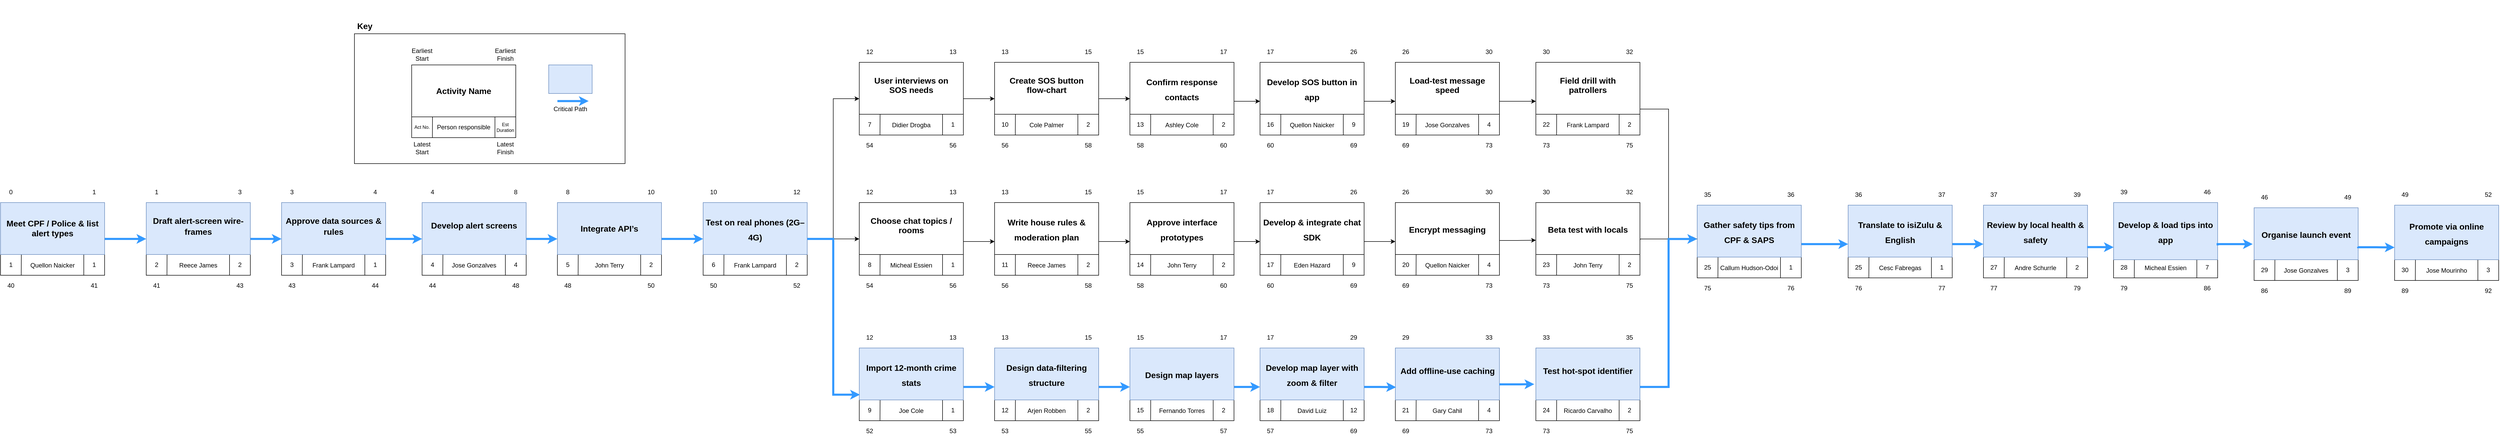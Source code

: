 <mxfile version="26.1.1">
  <diagram name="Page-1" id="8378b5f6-a2b2-b727-a746-972ab9d02e00">
    <mxGraphModel dx="2794.5" dy="778" grid="1" gridSize="10" guides="1" tooltips="1" connect="1" arrows="1" fold="1" page="1" pageScale="1.5" pageWidth="1169" pageHeight="827" background="none" math="0" shadow="0">
      <root>
        <mxCell id="0" />
        <mxCell id="1" parent="0" />
        <mxCell id="UUpBJCkHuApgxqPrFF1x-642" style="edgeStyle=orthogonalEdgeStyle;rounded=0;orthogonalLoop=1;jettySize=auto;html=1;exitX=1;exitY=0.5;exitDx=0;exitDy=0;entryX=0;entryY=0.5;entryDx=0;entryDy=0;strokeWidth=4;strokeColor=#3399FF;" edge="1" parent="1" source="UUpBJCkHuApgxqPrFF1x-278" target="UUpBJCkHuApgxqPrFF1x-301">
          <mxGeometry relative="1" as="geometry" />
        </mxCell>
        <mxCell id="UUpBJCkHuApgxqPrFF1x-278" value="" style="rounded=0;whiteSpace=wrap;html=1;" vertex="1" parent="1">
          <mxGeometry x="520" y="590" width="200" height="140" as="geometry" />
        </mxCell>
        <mxCell id="UUpBJCkHuApgxqPrFF1x-294" value="" style="endArrow=none;html=1;rounded=0;" edge="1" parent="1">
          <mxGeometry width="50" height="50" relative="1" as="geometry">
            <mxPoint x="520" y="690" as="sourcePoint" />
            <mxPoint x="720" y="690" as="targetPoint" />
          </mxGeometry>
        </mxCell>
        <mxCell id="UUpBJCkHuApgxqPrFF1x-295" value="" style="endArrow=none;html=1;rounded=0;exitX=0.199;exitY=0.997;exitDx=0;exitDy=0;exitPerimeter=0;" edge="1" parent="1" source="UUpBJCkHuApgxqPrFF1x-278">
          <mxGeometry width="50" height="50" relative="1" as="geometry">
            <mxPoint x="510" y="740" as="sourcePoint" />
            <mxPoint x="560" y="690" as="targetPoint" />
          </mxGeometry>
        </mxCell>
        <mxCell id="UUpBJCkHuApgxqPrFF1x-296" value="" style="endArrow=none;html=1;rounded=0;exitX=0.199;exitY=0.997;exitDx=0;exitDy=0;exitPerimeter=0;" edge="1" parent="1">
          <mxGeometry width="50" height="50" relative="1" as="geometry">
            <mxPoint x="680" y="730" as="sourcePoint" />
            <mxPoint x="680" y="690" as="targetPoint" />
          </mxGeometry>
        </mxCell>
        <mxCell id="UUpBJCkHuApgxqPrFF1x-297" value="&lt;table cellpadding=&quot;0&quot; border=&quot;0&quot; class=&quot;MsoNormalTable&quot;&gt;&lt;tbody&gt;&lt;tr&gt;&lt;td style=&quot;padding: 0.75pt;&quot;&gt;&lt;p style=&quot;margin: 0cm 0cm 8pt; line-height: 18.4px; font-size: 12pt; font-family: Aptos, sans-serif;&quot; class=&quot;MsoNormal&quot;&gt;Develop alert screens&lt;/p&gt;&lt;/td&gt;&lt;/tr&gt;&lt;/tbody&gt;&lt;/table&gt;" style="text;strokeColor=#6c8ebf;fillColor=#dae8fc;html=1;fontSize=24;fontStyle=1;verticalAlign=middle;align=center;whiteSpace=wrap;" vertex="1" parent="1">
          <mxGeometry x="520" y="590" width="200" height="100" as="geometry" />
        </mxCell>
        <mxCell id="UUpBJCkHuApgxqPrFF1x-298" value="4" style="text;html=1;align=center;verticalAlign=middle;whiteSpace=wrap;rounded=0;" vertex="1" parent="1">
          <mxGeometry x="520" y="690" width="40" height="40" as="geometry" />
        </mxCell>
        <mxCell id="UUpBJCkHuApgxqPrFF1x-299" value="4" style="text;html=1;align=center;verticalAlign=middle;whiteSpace=wrap;rounded=0;" vertex="1" parent="1">
          <mxGeometry x="680" y="690" width="40" height="40" as="geometry" />
        </mxCell>
        <mxCell id="UUpBJCkHuApgxqPrFF1x-300" value="&lt;table cellpadding=&quot;0&quot; cellspacing=&quot;0&quot;&gt;&lt;tbody&gt;&lt;tr&gt;&lt;td valign=&quot;top&quot;&gt;&lt;p style=&quot;margin: 0px; font-variant-numeric: normal; font-variant-east-asian: normal; font-variant-alternates: normal; font-size-adjust: none; font-kerning: auto; font-optical-sizing: auto; font-feature-settings: normal; font-variation-settings: normal; font-variant-position: normal; font-variant-emoji: normal; font-stretch: normal; line-height: normal; min-height: 14px;&quot; class=&quot;p1&quot;&gt;&lt;br&gt;&lt;/p&gt;&lt;/td&gt;&lt;td valign=&quot;top&quot;&gt;&lt;p style=&quot;margin: 0px; font-variant-numeric: normal; font-variant-east-asian: normal; font-variant-alternates: normal; font-size-adjust: none; font-kerning: auto; font-optical-sizing: auto; font-feature-settings: normal; font-variation-settings: normal; font-variant-position: normal; font-variant-emoji: normal; font-stretch: normal; line-height: normal; min-height: 14px;&quot; class=&quot;p1&quot;&gt;&lt;br&gt;&lt;/p&gt;&lt;/td&gt;&lt;td valign=&quot;top&quot;&gt;&lt;p style=&quot;margin: 0px; font-variant-numeric: normal; font-variant-east-asian: normal; font-variant-alternates: normal; font-size-adjust: none; font-kerning: auto; font-optical-sizing: auto; font-feature-settings: normal; font-variation-settings: normal; font-variant-position: normal; font-variant-emoji: normal; font-stretch: normal; line-height: normal; min-height: 14px;&quot; class=&quot;p1&quot;&gt;&lt;br&gt;&lt;/p&gt;&lt;/td&gt;&lt;td valign=&quot;top&quot;&gt;&lt;p style=&quot;margin: 0px; font-variant-numeric: normal; font-variant-east-asian: normal; font-variant-alternates: normal; font-size-adjust: none; font-kerning: auto; font-optical-sizing: auto; font-feature-settings: normal; font-variation-settings: normal; font-variant-position: normal; font-variant-emoji: normal; font-stretch: normal; line-height: normal; min-height: 14px;&quot; class=&quot;p1&quot;&gt;&lt;br&gt;&lt;/p&gt;&lt;/td&gt;&lt;td valign=&quot;top&quot;&gt;&lt;p style=&quot;margin: 0px; font-variant-numeric: normal; font-variant-east-asian: normal; font-variant-alternates: normal; font-size-adjust: none; font-kerning: auto; font-optical-sizing: auto; font-feature-settings: normal; font-variation-settings: normal; font-variant-position: normal; font-variant-emoji: normal; font-stretch: normal; line-height: normal; min-height: 14px;&quot; class=&quot;p1&quot;&gt;&lt;br&gt;&lt;/p&gt;&lt;/td&gt;&lt;td valign=&quot;top&quot;&gt;&lt;p style=&quot;margin: 0px; font-variant-numeric: normal; font-variant-east-asian: normal; font-variant-alternates: normal; font-size-adjust: none; font-kerning: auto; font-optical-sizing: auto; font-feature-settings: normal; font-variation-settings: normal; font-variant-position: normal; font-variant-emoji: normal; font-stretch: normal; line-height: normal; min-height: 14px;&quot; class=&quot;p1&quot;&gt;&lt;br&gt;&lt;/p&gt;&lt;/td&gt;&lt;td valign=&quot;top&quot;&gt;&lt;p style=&quot;margin: 0px; font-variant-numeric: normal; font-variant-east-asian: normal; font-variant-alternates: normal; font-size-adjust: none; font-kerning: auto; font-optical-sizing: auto; font-feature-settings: normal; font-variation-settings: normal; font-variant-position: normal; font-variant-emoji: normal; font-stretch: normal; line-height: normal; min-height: 14px;&quot; class=&quot;p1&quot;&gt;&lt;br&gt;&lt;/p&gt;&lt;/td&gt;&lt;td valign=&quot;top&quot;&gt;&lt;p style=&quot;margin: 0px; font-variant-numeric: normal; font-variant-east-asian: normal; font-variant-alternates: normal; font-size-adjust: none; font-kerning: auto; font-optical-sizing: auto; font-feature-settings: normal; font-variation-settings: normal; font-variant-position: normal; font-variant-emoji: normal; font-stretch: normal; line-height: normal; min-height: 14px;&quot; class=&quot;p1&quot;&gt;&lt;br&gt;&lt;/p&gt;&lt;/td&gt;&lt;td valign=&quot;top&quot; colspan=&quot;2&quot;&gt;&lt;p style=&quot;margin: 0px; font-variant-numeric: normal; font-variant-east-asian: normal; font-variant-alternates: normal; font-size-adjust: none; font-kerning: auto; font-optical-sizing: auto; font-feature-settings: normal; font-variation-settings: normal; font-variant-position: normal; font-variant-emoji: normal; font-stretch: normal; line-height: normal;&quot; class=&quot;p2&quot;&gt;Jose Gonzalves&lt;/p&gt;&lt;/td&gt;&lt;/tr&gt;&lt;/tbody&gt;&lt;/table&gt;" style="text;html=1;align=center;verticalAlign=middle;whiteSpace=wrap;rounded=0;" vertex="1" parent="1">
          <mxGeometry x="560" y="690" width="120" height="40" as="geometry" />
        </mxCell>
        <mxCell id="UUpBJCkHuApgxqPrFF1x-643" style="edgeStyle=orthogonalEdgeStyle;rounded=0;orthogonalLoop=1;jettySize=auto;html=1;exitX=1;exitY=0.5;exitDx=0;exitDy=0;entryX=0;entryY=0.5;entryDx=0;entryDy=0;strokeColor=#3399FF;strokeWidth=4;" edge="1" parent="1" source="UUpBJCkHuApgxqPrFF1x-301" target="UUpBJCkHuApgxqPrFF1x-309">
          <mxGeometry relative="1" as="geometry" />
        </mxCell>
        <mxCell id="UUpBJCkHuApgxqPrFF1x-301" value="" style="rounded=0;whiteSpace=wrap;html=1;" vertex="1" parent="1">
          <mxGeometry x="780" y="590" width="200" height="140" as="geometry" />
        </mxCell>
        <mxCell id="UUpBJCkHuApgxqPrFF1x-302" value="" style="endArrow=none;html=1;rounded=0;" edge="1" parent="1">
          <mxGeometry width="50" height="50" relative="1" as="geometry">
            <mxPoint x="780" y="690" as="sourcePoint" />
            <mxPoint x="980" y="690" as="targetPoint" />
          </mxGeometry>
        </mxCell>
        <mxCell id="UUpBJCkHuApgxqPrFF1x-303" value="" style="endArrow=none;html=1;rounded=0;exitX=0.199;exitY=0.997;exitDx=0;exitDy=0;exitPerimeter=0;" edge="1" parent="1" source="UUpBJCkHuApgxqPrFF1x-301">
          <mxGeometry width="50" height="50" relative="1" as="geometry">
            <mxPoint x="770" y="740" as="sourcePoint" />
            <mxPoint x="820" y="690" as="targetPoint" />
          </mxGeometry>
        </mxCell>
        <mxCell id="UUpBJCkHuApgxqPrFF1x-304" value="" style="endArrow=none;html=1;rounded=0;exitX=0.199;exitY=0.997;exitDx=0;exitDy=0;exitPerimeter=0;" edge="1" parent="1">
          <mxGeometry width="50" height="50" relative="1" as="geometry">
            <mxPoint x="940" y="730" as="sourcePoint" />
            <mxPoint x="940" y="690" as="targetPoint" />
          </mxGeometry>
        </mxCell>
        <mxCell id="UUpBJCkHuApgxqPrFF1x-305" value="&lt;table style=&quot;caret-color: rgb(0, 0, 0); color: rgb(0, 0, 0); font-style: normal; font-variant-caps: normal; letter-spacing: normal; text-transform: none; white-space: normal; word-spacing: 0px; -webkit-text-stroke-width: 0px; text-decoration: none;&quot;&gt;&lt;tbody&gt;&lt;tr&gt;&lt;td data-end=&quot;1022&quot; data-start=&quot;1004&quot; data-col-size=&quot;sm&quot;&gt;&lt;b&gt;Integrate API’s&lt;/b&gt;&lt;/td&gt;&lt;/tr&gt;&lt;/tbody&gt;&lt;/table&gt;&lt;table style=&quot;caret-color: rgb(0, 0, 0); color: rgb(0, 0, 0); font-style: normal; font-variant-caps: normal; letter-spacing: normal; text-transform: none; white-space: normal; word-spacing: 0px; -webkit-text-stroke-width: 0px; text-decoration: none;&quot;&gt;&lt;tbody&gt;&lt;tr&gt;&lt;/tr&gt;&lt;/tbody&gt;&lt;/table&gt;" style="text;strokeColor=#6c8ebf;fillColor=#dae8fc;html=1;fontSize=16;fontStyle=0;verticalAlign=middle;align=center;whiteSpace=wrap;" vertex="1" parent="1">
          <mxGeometry x="780" y="590" width="200" height="100" as="geometry" />
        </mxCell>
        <mxCell id="UUpBJCkHuApgxqPrFF1x-306" value="5" style="text;html=1;align=center;verticalAlign=middle;whiteSpace=wrap;rounded=0;" vertex="1" parent="1">
          <mxGeometry x="780" y="690" width="40" height="40" as="geometry" />
        </mxCell>
        <mxCell id="UUpBJCkHuApgxqPrFF1x-307" value="2" style="text;html=1;align=center;verticalAlign=middle;whiteSpace=wrap;rounded=0;" vertex="1" parent="1">
          <mxGeometry x="940" y="690" width="40" height="40" as="geometry" />
        </mxCell>
        <mxCell id="UUpBJCkHuApgxqPrFF1x-308" value="&lt;table cellpadding=&quot;0&quot; cellspacing=&quot;0&quot;&gt;&lt;tbody&gt;&lt;tr&gt;&lt;td valign=&quot;top&quot;&gt;&lt;p style=&quot;margin: 0px; font-variant-numeric: normal; font-variant-east-asian: normal; font-variant-alternates: normal; font-size-adjust: none; font-kerning: auto; font-optical-sizing: auto; font-feature-settings: normal; font-variation-settings: normal; font-variant-position: normal; font-variant-emoji: normal; font-stretch: normal; line-height: normal; min-height: 14px;&quot; class=&quot;p1&quot;&gt;&lt;br&gt;&lt;/p&gt;&lt;/td&gt;&lt;td valign=&quot;top&quot;&gt;&lt;p style=&quot;margin: 0px; font-variant-numeric: normal; font-variant-east-asian: normal; font-variant-alternates: normal; font-size-adjust: none; font-kerning: auto; font-optical-sizing: auto; font-feature-settings: normal; font-variation-settings: normal; font-variant-position: normal; font-variant-emoji: normal; font-stretch: normal; line-height: normal; min-height: 14px;&quot; class=&quot;p1&quot;&gt;&lt;br&gt;&lt;/p&gt;&lt;/td&gt;&lt;td valign=&quot;top&quot;&gt;&lt;p style=&quot;margin: 0px; font-variant-numeric: normal; font-variant-east-asian: normal; font-variant-alternates: normal; font-size-adjust: none; font-kerning: auto; font-optical-sizing: auto; font-feature-settings: normal; font-variation-settings: normal; font-variant-position: normal; font-variant-emoji: normal; font-stretch: normal; line-height: normal; min-height: 14px;&quot; class=&quot;p1&quot;&gt;&lt;br&gt;&lt;/p&gt;&lt;/td&gt;&lt;td valign=&quot;top&quot;&gt;&lt;p style=&quot;margin: 0px; font-variant-numeric: normal; font-variant-east-asian: normal; font-variant-alternates: normal; font-size-adjust: none; font-kerning: auto; font-optical-sizing: auto; font-feature-settings: normal; font-variation-settings: normal; font-variant-position: normal; font-variant-emoji: normal; font-stretch: normal; line-height: normal; min-height: 14px;&quot; class=&quot;p1&quot;&gt;&lt;br&gt;&lt;/p&gt;&lt;/td&gt;&lt;td valign=&quot;top&quot;&gt;&lt;p style=&quot;margin: 0px; font-variant-numeric: normal; font-variant-east-asian: normal; font-variant-alternates: normal; font-size-adjust: none; font-kerning: auto; font-optical-sizing: auto; font-feature-settings: normal; font-variation-settings: normal; font-variant-position: normal; font-variant-emoji: normal; font-stretch: normal; line-height: normal; min-height: 14px;&quot; class=&quot;p1&quot;&gt;&lt;br&gt;&lt;/p&gt;&lt;/td&gt;&lt;td valign=&quot;top&quot;&gt;&lt;p style=&quot;margin: 0px; font-variant-numeric: normal; font-variant-east-asian: normal; font-variant-alternates: normal; font-size-adjust: none; font-kerning: auto; font-optical-sizing: auto; font-feature-settings: normal; font-variation-settings: normal; font-variant-position: normal; font-variant-emoji: normal; font-stretch: normal; line-height: normal; min-height: 14px;&quot; class=&quot;p1&quot;&gt;&lt;br&gt;&lt;/p&gt;&lt;/td&gt;&lt;td valign=&quot;top&quot;&gt;&lt;p style=&quot;margin: 0px; font-variant-numeric: normal; font-variant-east-asian: normal; font-variant-alternates: normal; font-size-adjust: none; font-kerning: auto; font-optical-sizing: auto; font-feature-settings: normal; font-variation-settings: normal; font-variant-position: normal; font-variant-emoji: normal; font-stretch: normal; line-height: normal; min-height: 14px;&quot; class=&quot;p1&quot;&gt;&lt;br&gt;&lt;/p&gt;&lt;/td&gt;&lt;td valign=&quot;top&quot;&gt;&lt;p style=&quot;margin: 0px; font-variant-numeric: normal; font-variant-east-asian: normal; font-variant-alternates: normal; font-size-adjust: none; font-kerning: auto; font-optical-sizing: auto; font-feature-settings: normal; font-variation-settings: normal; font-variant-position: normal; font-variant-emoji: normal; font-stretch: normal; line-height: normal; min-height: 14px;&quot; class=&quot;p1&quot;&gt;&lt;br&gt;&lt;/p&gt;&lt;/td&gt;&lt;td valign=&quot;top&quot; colspan=&quot;2&quot;&gt;&lt;p style=&quot;margin: 0px; font-variant-numeric: normal; font-variant-east-asian: normal; font-variant-alternates: normal; font-size-adjust: none; font-kerning: auto; font-optical-sizing: auto; font-feature-settings: normal; font-variation-settings: normal; font-variant-position: normal; font-variant-emoji: normal; font-stretch: normal; line-height: normal;&quot; class=&quot;p2&quot;&gt;John Terry&lt;/p&gt;&lt;/td&gt;&lt;/tr&gt;&lt;/tbody&gt;&lt;/table&gt;" style="text;html=1;align=center;verticalAlign=middle;whiteSpace=wrap;rounded=0;" vertex="1" parent="1">
          <mxGeometry x="820" y="690" width="120" height="40" as="geometry" />
        </mxCell>
        <mxCell id="UUpBJCkHuApgxqPrFF1x-309" value="" style="rounded=0;whiteSpace=wrap;html=1;" vertex="1" parent="1">
          <mxGeometry x="1060" y="590" width="200" height="140" as="geometry" />
        </mxCell>
        <mxCell id="UUpBJCkHuApgxqPrFF1x-310" value="" style="endArrow=none;html=1;rounded=0;" edge="1" parent="1">
          <mxGeometry width="50" height="50" relative="1" as="geometry">
            <mxPoint x="1060" y="690" as="sourcePoint" />
            <mxPoint x="1260" y="690" as="targetPoint" />
          </mxGeometry>
        </mxCell>
        <mxCell id="UUpBJCkHuApgxqPrFF1x-311" value="" style="endArrow=none;html=1;rounded=0;exitX=0.199;exitY=0.997;exitDx=0;exitDy=0;exitPerimeter=0;" edge="1" parent="1" source="UUpBJCkHuApgxqPrFF1x-309">
          <mxGeometry width="50" height="50" relative="1" as="geometry">
            <mxPoint x="1050" y="740" as="sourcePoint" />
            <mxPoint x="1100" y="690" as="targetPoint" />
          </mxGeometry>
        </mxCell>
        <mxCell id="UUpBJCkHuApgxqPrFF1x-312" value="" style="endArrow=none;html=1;rounded=0;exitX=0.199;exitY=0.997;exitDx=0;exitDy=0;exitPerimeter=0;" edge="1" parent="1">
          <mxGeometry width="50" height="50" relative="1" as="geometry">
            <mxPoint x="1220" y="730" as="sourcePoint" />
            <mxPoint x="1220" y="690" as="targetPoint" />
          </mxGeometry>
        </mxCell>
        <mxCell id="UUpBJCkHuApgxqPrFF1x-313" value="&lt;span style=&quot;text-align: start; text-wrap-mode: wrap; font-size: 12pt; line-height: 18.4px; font-family: Aptos, sans-serif;&quot;&gt;&lt;b&gt;Test on real phones (2G–4G)&lt;/b&gt;&lt;/span&gt;&lt;span style=&quot;font-size: medium; text-align: start; text-wrap-mode: wrap;&quot;&gt;&lt;/span&gt;" style="text;strokeColor=#6c8ebf;fillColor=#dae8fc;html=1;fontSize=24;fontStyle=0;verticalAlign=middle;align=center;whiteSpace=wrap;" vertex="1" parent="1">
          <mxGeometry x="1060" y="590" width="200" height="100" as="geometry" />
        </mxCell>
        <mxCell id="UUpBJCkHuApgxqPrFF1x-314" value="6" style="text;html=1;align=center;verticalAlign=middle;whiteSpace=wrap;rounded=0;" vertex="1" parent="1">
          <mxGeometry x="1060" y="690" width="40" height="40" as="geometry" />
        </mxCell>
        <mxCell id="UUpBJCkHuApgxqPrFF1x-315" value="2" style="text;html=1;align=center;verticalAlign=middle;whiteSpace=wrap;rounded=0;" vertex="1" parent="1">
          <mxGeometry x="1220" y="690" width="40" height="40" as="geometry" />
        </mxCell>
        <mxCell id="UUpBJCkHuApgxqPrFF1x-316" value="&lt;table cellpadding=&quot;0&quot; cellspacing=&quot;0&quot;&gt;&lt;tbody&gt;&lt;tr&gt;&lt;td valign=&quot;top&quot;&gt;&lt;p style=&quot;margin: 0px; font-variant-numeric: normal; font-variant-east-asian: normal; font-variant-alternates: normal; font-size-adjust: none; font-kerning: auto; font-optical-sizing: auto; font-feature-settings: normal; font-variation-settings: normal; font-variant-position: normal; font-variant-emoji: normal; font-stretch: normal; line-height: normal; min-height: 14px;&quot; class=&quot;p1&quot;&gt;&lt;br&gt;&lt;/p&gt;&lt;/td&gt;&lt;td valign=&quot;top&quot;&gt;&lt;p style=&quot;margin: 0px; font-variant-numeric: normal; font-variant-east-asian: normal; font-variant-alternates: normal; font-size-adjust: none; font-kerning: auto; font-optical-sizing: auto; font-feature-settings: normal; font-variation-settings: normal; font-variant-position: normal; font-variant-emoji: normal; font-stretch: normal; line-height: normal; min-height: 14px;&quot; class=&quot;p1&quot;&gt;&lt;br&gt;&lt;/p&gt;&lt;/td&gt;&lt;td valign=&quot;top&quot;&gt;&lt;p style=&quot;margin: 0px; font-variant-numeric: normal; font-variant-east-asian: normal; font-variant-alternates: normal; font-size-adjust: none; font-kerning: auto; font-optical-sizing: auto; font-feature-settings: normal; font-variation-settings: normal; font-variant-position: normal; font-variant-emoji: normal; font-stretch: normal; line-height: normal; min-height: 14px;&quot; class=&quot;p1&quot;&gt;&lt;br&gt;&lt;/p&gt;&lt;/td&gt;&lt;td valign=&quot;top&quot;&gt;&lt;p style=&quot;margin: 0px; font-variant-numeric: normal; font-variant-east-asian: normal; font-variant-alternates: normal; font-size-adjust: none; font-kerning: auto; font-optical-sizing: auto; font-feature-settings: normal; font-variation-settings: normal; font-variant-position: normal; font-variant-emoji: normal; font-stretch: normal; line-height: normal; min-height: 14px;&quot; class=&quot;p1&quot;&gt;&lt;br&gt;&lt;/p&gt;&lt;/td&gt;&lt;td valign=&quot;top&quot;&gt;&lt;p style=&quot;margin: 0px; font-variant-numeric: normal; font-variant-east-asian: normal; font-variant-alternates: normal; font-size-adjust: none; font-kerning: auto; font-optical-sizing: auto; font-feature-settings: normal; font-variation-settings: normal; font-variant-position: normal; font-variant-emoji: normal; font-stretch: normal; line-height: normal; min-height: 14px;&quot; class=&quot;p1&quot;&gt;&lt;br&gt;&lt;/p&gt;&lt;/td&gt;&lt;td valign=&quot;top&quot;&gt;&lt;p style=&quot;margin: 0px; font-variant-numeric: normal; font-variant-east-asian: normal; font-variant-alternates: normal; font-size-adjust: none; font-kerning: auto; font-optical-sizing: auto; font-feature-settings: normal; font-variation-settings: normal; font-variant-position: normal; font-variant-emoji: normal; font-stretch: normal; line-height: normal; min-height: 14px;&quot; class=&quot;p1&quot;&gt;&lt;br&gt;&lt;/p&gt;&lt;/td&gt;&lt;td valign=&quot;top&quot;&gt;&lt;p style=&quot;margin: 0px; font-variant-numeric: normal; font-variant-east-asian: normal; font-variant-alternates: normal; font-size-adjust: none; font-kerning: auto; font-optical-sizing: auto; font-feature-settings: normal; font-variation-settings: normal; font-variant-position: normal; font-variant-emoji: normal; font-stretch: normal; line-height: normal; min-height: 14px;&quot; class=&quot;p1&quot;&gt;&lt;br&gt;&lt;/p&gt;&lt;/td&gt;&lt;td valign=&quot;top&quot;&gt;&lt;p style=&quot;margin: 0px; font-variant-numeric: normal; font-variant-east-asian: normal; font-variant-alternates: normal; font-size-adjust: none; font-kerning: auto; font-optical-sizing: auto; font-feature-settings: normal; font-variation-settings: normal; font-variant-position: normal; font-variant-emoji: normal; font-stretch: normal; line-height: normal; min-height: 14px;&quot; class=&quot;p1&quot;&gt;&lt;br&gt;&lt;/p&gt;&lt;/td&gt;&lt;td valign=&quot;top&quot; colspan=&quot;2&quot;&gt;&lt;p style=&quot;margin: 0px; font-variant-numeric: normal; font-variant-east-asian: normal; font-variant-alternates: normal; font-size-adjust: none; font-kerning: auto; font-optical-sizing: auto; font-feature-settings: normal; font-variation-settings: normal; font-variant-position: normal; font-variant-emoji: normal; font-stretch: normal; line-height: normal;&quot; class=&quot;p2&quot;&gt;Frank Lampard&lt;/p&gt;&lt;/td&gt;&lt;/tr&gt;&lt;/tbody&gt;&lt;/table&gt;" style="text;html=1;align=center;verticalAlign=middle;whiteSpace=wrap;rounded=0;" vertex="1" parent="1">
          <mxGeometry x="1100" y="690" width="120" height="40" as="geometry" />
        </mxCell>
        <mxCell id="UUpBJCkHuApgxqPrFF1x-317" value="" style="rounded=0;whiteSpace=wrap;html=1;" vertex="1" parent="1">
          <mxGeometry x="1360" y="590" width="200" height="140" as="geometry" />
        </mxCell>
        <mxCell id="UUpBJCkHuApgxqPrFF1x-318" value="" style="endArrow=none;html=1;rounded=0;" edge="1" parent="1">
          <mxGeometry width="50" height="50" relative="1" as="geometry">
            <mxPoint x="1360" y="690" as="sourcePoint" />
            <mxPoint x="1560" y="690" as="targetPoint" />
          </mxGeometry>
        </mxCell>
        <mxCell id="UUpBJCkHuApgxqPrFF1x-319" value="" style="endArrow=none;html=1;rounded=0;exitX=0.199;exitY=0.997;exitDx=0;exitDy=0;exitPerimeter=0;" edge="1" parent="1" source="UUpBJCkHuApgxqPrFF1x-317">
          <mxGeometry width="50" height="50" relative="1" as="geometry">
            <mxPoint x="1350" y="740" as="sourcePoint" />
            <mxPoint x="1400" y="690" as="targetPoint" />
          </mxGeometry>
        </mxCell>
        <mxCell id="UUpBJCkHuApgxqPrFF1x-320" value="" style="endArrow=none;html=1;rounded=0;exitX=0.199;exitY=0.997;exitDx=0;exitDy=0;exitPerimeter=0;" edge="1" parent="1">
          <mxGeometry width="50" height="50" relative="1" as="geometry">
            <mxPoint x="1520" y="730" as="sourcePoint" />
            <mxPoint x="1520" y="690" as="targetPoint" />
          </mxGeometry>
        </mxCell>
        <mxCell id="UUpBJCkHuApgxqPrFF1x-733" style="edgeStyle=orthogonalEdgeStyle;rounded=0;orthogonalLoop=1;jettySize=auto;html=1;exitX=1;exitY=0.75;exitDx=0;exitDy=0;entryX=0;entryY=0.75;entryDx=0;entryDy=0;" edge="1" parent="1" source="UUpBJCkHuApgxqPrFF1x-321" target="UUpBJCkHuApgxqPrFF1x-345">
          <mxGeometry relative="1" as="geometry" />
        </mxCell>
        <mxCell id="UUpBJCkHuApgxqPrFF1x-321" value="&lt;table cellpadding=&quot;0&quot; border=&quot;0&quot; class=&quot;MsoNormalTable&quot;&gt;&lt;tbody&gt;&lt;tr&gt;&lt;td style=&quot;width: 133.3pt; padding: 0.75pt;&quot; width=&quot;178&quot;&gt;&lt;p style=&quot;margin: 0cm 0cm 8pt; line-height: 18.4px; font-size: 12pt; font-family: Aptos, sans-serif;&quot; class=&quot;MsoNormal&quot;&gt;Choose chat topics / rooms&lt;/p&gt;&lt;/td&gt;&lt;/tr&gt;&lt;/tbody&gt;&lt;/table&gt;" style="text;html=1;fontSize=24;fontStyle=1;verticalAlign=middle;align=center;whiteSpace=wrap;" vertex="1" parent="1">
          <mxGeometry x="1360" y="590" width="200" height="100" as="geometry" />
        </mxCell>
        <mxCell id="UUpBJCkHuApgxqPrFF1x-322" value="8" style="text;html=1;align=center;verticalAlign=middle;whiteSpace=wrap;rounded=0;" vertex="1" parent="1">
          <mxGeometry x="1360" y="690" width="40" height="40" as="geometry" />
        </mxCell>
        <mxCell id="UUpBJCkHuApgxqPrFF1x-323" value="1" style="text;html=1;align=center;verticalAlign=middle;whiteSpace=wrap;rounded=0;" vertex="1" parent="1">
          <mxGeometry x="1520" y="690" width="40" height="40" as="geometry" />
        </mxCell>
        <mxCell id="UUpBJCkHuApgxqPrFF1x-324" value="&lt;table cellpadding=&quot;0&quot; cellspacing=&quot;0&quot;&gt;&lt;tbody&gt;&lt;tr&gt;&lt;td valign=&quot;top&quot;&gt;&lt;p style=&quot;margin: 0px; font-variant-numeric: normal; font-variant-east-asian: normal; font-variant-alternates: normal; font-size-adjust: none; font-kerning: auto; font-optical-sizing: auto; font-feature-settings: normal; font-variation-settings: normal; font-variant-position: normal; font-variant-emoji: normal; font-stretch: normal; line-height: normal; min-height: 14px;&quot; class=&quot;p1&quot;&gt;&lt;br&gt;&lt;/p&gt;&lt;/td&gt;&lt;td valign=&quot;top&quot;&gt;&lt;p style=&quot;margin: 0px; font-variant-numeric: normal; font-variant-east-asian: normal; font-variant-alternates: normal; font-size-adjust: none; font-kerning: auto; font-optical-sizing: auto; font-feature-settings: normal; font-variation-settings: normal; font-variant-position: normal; font-variant-emoji: normal; font-stretch: normal; line-height: normal; min-height: 14px;&quot; class=&quot;p1&quot;&gt;&lt;br&gt;&lt;/p&gt;&lt;/td&gt;&lt;td valign=&quot;top&quot;&gt;&lt;p style=&quot;margin: 0px; font-variant-numeric: normal; font-variant-east-asian: normal; font-variant-alternates: normal; font-size-adjust: none; font-kerning: auto; font-optical-sizing: auto; font-feature-settings: normal; font-variation-settings: normal; font-variant-position: normal; font-variant-emoji: normal; font-stretch: normal; line-height: normal; min-height: 14px;&quot; class=&quot;p1&quot;&gt;&lt;br&gt;&lt;/p&gt;&lt;/td&gt;&lt;td valign=&quot;top&quot;&gt;&lt;p style=&quot;margin: 0px; font-variant-numeric: normal; font-variant-east-asian: normal; font-variant-alternates: normal; font-size-adjust: none; font-kerning: auto; font-optical-sizing: auto; font-feature-settings: normal; font-variation-settings: normal; font-variant-position: normal; font-variant-emoji: normal; font-stretch: normal; line-height: normal; min-height: 14px;&quot; class=&quot;p1&quot;&gt;&lt;br&gt;&lt;/p&gt;&lt;/td&gt;&lt;td valign=&quot;top&quot;&gt;&lt;p style=&quot;margin: 0px; font-variant-numeric: normal; font-variant-east-asian: normal; font-variant-alternates: normal; font-size-adjust: none; font-kerning: auto; font-optical-sizing: auto; font-feature-settings: normal; font-variation-settings: normal; font-variant-position: normal; font-variant-emoji: normal; font-stretch: normal; line-height: normal; min-height: 14px;&quot; class=&quot;p1&quot;&gt;&lt;br&gt;&lt;/p&gt;&lt;/td&gt;&lt;td valign=&quot;top&quot;&gt;&lt;p style=&quot;margin: 0px; font-variant-numeric: normal; font-variant-east-asian: normal; font-variant-alternates: normal; font-size-adjust: none; font-kerning: auto; font-optical-sizing: auto; font-feature-settings: normal; font-variation-settings: normal; font-variant-position: normal; font-variant-emoji: normal; font-stretch: normal; line-height: normal; min-height: 14px;&quot; class=&quot;p1&quot;&gt;&lt;br&gt;&lt;/p&gt;&lt;/td&gt;&lt;td valign=&quot;top&quot;&gt;&lt;p style=&quot;margin: 0px; font-variant-numeric: normal; font-variant-east-asian: normal; font-variant-alternates: normal; font-size-adjust: none; font-kerning: auto; font-optical-sizing: auto; font-feature-settings: normal; font-variation-settings: normal; font-variant-position: normal; font-variant-emoji: normal; font-stretch: normal; line-height: normal; min-height: 14px;&quot; class=&quot;p1&quot;&gt;&lt;br&gt;&lt;/p&gt;&lt;/td&gt;&lt;td valign=&quot;top&quot; colspan=&quot;2&quot;&gt;&lt;p style=&quot;margin: 0px; font-variant-numeric: normal; font-variant-east-asian: normal; font-variant-alternates: normal; font-size-adjust: none; font-kerning: auto; font-optical-sizing: auto; font-feature-settings: normal; font-variation-settings: normal; font-variant-position: normal; font-variant-emoji: normal; font-stretch: normal; line-height: normal;&quot; class=&quot;p2&quot;&gt;Micheal Essien&lt;/p&gt;&lt;/td&gt;&lt;/tr&gt;&lt;/tbody&gt;&lt;/table&gt;" style="text;html=1;align=center;verticalAlign=middle;whiteSpace=wrap;rounded=0;" vertex="1" parent="1">
          <mxGeometry x="1400" y="690" width="120" height="40" as="geometry" />
        </mxCell>
        <mxCell id="UUpBJCkHuApgxqPrFF1x-728" style="edgeStyle=orthogonalEdgeStyle;rounded=0;orthogonalLoop=1;jettySize=auto;html=1;exitX=1;exitY=0.5;exitDx=0;exitDy=0;entryX=0;entryY=0.5;entryDx=0;entryDy=0;" edge="1" parent="1" source="UUpBJCkHuApgxqPrFF1x-325" target="UUpBJCkHuApgxqPrFF1x-357">
          <mxGeometry relative="1" as="geometry" />
        </mxCell>
        <mxCell id="UUpBJCkHuApgxqPrFF1x-325" value="" style="rounded=0;whiteSpace=wrap;html=1;" vertex="1" parent="1">
          <mxGeometry x="1360" y="320" width="200" height="140" as="geometry" />
        </mxCell>
        <mxCell id="UUpBJCkHuApgxqPrFF1x-326" value="" style="endArrow=none;html=1;rounded=0;" edge="1" parent="1">
          <mxGeometry width="50" height="50" relative="1" as="geometry">
            <mxPoint x="1360" y="420" as="sourcePoint" />
            <mxPoint x="1560" y="420" as="targetPoint" />
          </mxGeometry>
        </mxCell>
        <mxCell id="UUpBJCkHuApgxqPrFF1x-327" value="" style="endArrow=none;html=1;rounded=0;exitX=0.199;exitY=0.997;exitDx=0;exitDy=0;exitPerimeter=0;" edge="1" parent="1" source="UUpBJCkHuApgxqPrFF1x-325">
          <mxGeometry width="50" height="50" relative="1" as="geometry">
            <mxPoint x="1350" y="470" as="sourcePoint" />
            <mxPoint x="1400" y="420" as="targetPoint" />
          </mxGeometry>
        </mxCell>
        <mxCell id="UUpBJCkHuApgxqPrFF1x-328" value="" style="endArrow=none;html=1;rounded=0;exitX=0.199;exitY=0.997;exitDx=0;exitDy=0;exitPerimeter=0;" edge="1" parent="1">
          <mxGeometry width="50" height="50" relative="1" as="geometry">
            <mxPoint x="1520" y="460" as="sourcePoint" />
            <mxPoint x="1520" y="420" as="targetPoint" />
          </mxGeometry>
        </mxCell>
        <mxCell id="UUpBJCkHuApgxqPrFF1x-329" value="&lt;table cellpadding=&quot;0&quot; border=&quot;0&quot; class=&quot;MsoNormalTable&quot;&gt;&lt;tbody&gt;&lt;tr&gt;&lt;td style=&quot;width: 133.3pt; padding: 0.75pt;&quot; width=&quot;178&quot;&gt;&lt;p style=&quot;margin: 0cm 0cm 8pt; line-height: 18.4px; font-size: 12pt; font-family: Aptos, sans-serif;&quot; class=&quot;MsoNormal&quot;&gt;User interviews on SOS needs&lt;/p&gt;&lt;/td&gt;&lt;/tr&gt;&lt;/tbody&gt;&lt;/table&gt;" style="text;html=1;fontSize=24;fontStyle=1;verticalAlign=middle;align=center;whiteSpace=wrap;" vertex="1" parent="1">
          <mxGeometry x="1360" y="320" width="200" height="100" as="geometry" />
        </mxCell>
        <mxCell id="UUpBJCkHuApgxqPrFF1x-330" value="7" style="text;html=1;align=center;verticalAlign=middle;whiteSpace=wrap;rounded=0;" vertex="1" parent="1">
          <mxGeometry x="1360" y="420" width="40" height="40" as="geometry" />
        </mxCell>
        <mxCell id="UUpBJCkHuApgxqPrFF1x-331" value="1" style="text;html=1;align=center;verticalAlign=middle;whiteSpace=wrap;rounded=0;" vertex="1" parent="1">
          <mxGeometry x="1520" y="420" width="40" height="40" as="geometry" />
        </mxCell>
        <mxCell id="UUpBJCkHuApgxqPrFF1x-332" value="&lt;table cellpadding=&quot;0&quot; cellspacing=&quot;0&quot;&gt;&lt;tbody&gt;&lt;tr&gt;&lt;td valign=&quot;top&quot;&gt;&lt;p style=&quot;margin: 0px; font-variant-numeric: normal; font-variant-east-asian: normal; font-variant-alternates: normal; font-size-adjust: none; font-kerning: auto; font-optical-sizing: auto; font-feature-settings: normal; font-variation-settings: normal; font-variant-position: normal; font-variant-emoji: normal; font-stretch: normal; line-height: normal; min-height: 14px;&quot; class=&quot;p1&quot;&gt;&lt;br&gt;&lt;/p&gt;&lt;/td&gt;&lt;td valign=&quot;top&quot;&gt;&lt;p style=&quot;margin: 0px; font-variant-numeric: normal; font-variant-east-asian: normal; font-variant-alternates: normal; font-size-adjust: none; font-kerning: auto; font-optical-sizing: auto; font-feature-settings: normal; font-variation-settings: normal; font-variant-position: normal; font-variant-emoji: normal; font-stretch: normal; line-height: normal; min-height: 14px;&quot; class=&quot;p1&quot;&gt;&lt;br&gt;&lt;/p&gt;&lt;/td&gt;&lt;td valign=&quot;top&quot;&gt;&lt;p style=&quot;margin: 0px; font-variant-numeric: normal; font-variant-east-asian: normal; font-variant-alternates: normal; font-size-adjust: none; font-kerning: auto; font-optical-sizing: auto; font-feature-settings: normal; font-variation-settings: normal; font-variant-position: normal; font-variant-emoji: normal; font-stretch: normal; line-height: normal; min-height: 14px;&quot; class=&quot;p1&quot;&gt;&lt;br&gt;&lt;/p&gt;&lt;/td&gt;&lt;td valign=&quot;top&quot;&gt;&lt;p style=&quot;margin: 0px; font-variant-numeric: normal; font-variant-east-asian: normal; font-variant-alternates: normal; font-size-adjust: none; font-kerning: auto; font-optical-sizing: auto; font-feature-settings: normal; font-variation-settings: normal; font-variant-position: normal; font-variant-emoji: normal; font-stretch: normal; line-height: normal; min-height: 14px;&quot; class=&quot;p1&quot;&gt;&lt;br&gt;&lt;/p&gt;&lt;/td&gt;&lt;td valign=&quot;top&quot;&gt;&lt;p style=&quot;margin: 0px; font-variant-numeric: normal; font-variant-east-asian: normal; font-variant-alternates: normal; font-size-adjust: none; font-kerning: auto; font-optical-sizing: auto; font-feature-settings: normal; font-variation-settings: normal; font-variant-position: normal; font-variant-emoji: normal; font-stretch: normal; line-height: normal; min-height: 14px;&quot; class=&quot;p1&quot;&gt;&lt;br&gt;&lt;/p&gt;&lt;/td&gt;&lt;td valign=&quot;top&quot;&gt;&lt;p style=&quot;margin: 0px; font-variant-numeric: normal; font-variant-east-asian: normal; font-variant-alternates: normal; font-size-adjust: none; font-kerning: auto; font-optical-sizing: auto; font-feature-settings: normal; font-variation-settings: normal; font-variant-position: normal; font-variant-emoji: normal; font-stretch: normal; line-height: normal; min-height: 14px;&quot; class=&quot;p1&quot;&gt;&lt;br&gt;&lt;/p&gt;&lt;/td&gt;&lt;td valign=&quot;top&quot;&gt;&lt;p style=&quot;margin: 0px; font-variant-numeric: normal; font-variant-east-asian: normal; font-variant-alternates: normal; font-size-adjust: none; font-kerning: auto; font-optical-sizing: auto; font-feature-settings: normal; font-variation-settings: normal; font-variant-position: normal; font-variant-emoji: normal; font-stretch: normal; line-height: normal; min-height: 14px;&quot; class=&quot;p1&quot;&gt;&lt;br&gt;&lt;/p&gt;&lt;/td&gt;&lt;td valign=&quot;top&quot;&gt;&lt;p style=&quot;margin: 0px; font-variant-numeric: normal; font-variant-east-asian: normal; font-variant-alternates: normal; font-size-adjust: none; font-kerning: auto; font-optical-sizing: auto; font-feature-settings: normal; font-variation-settings: normal; font-variant-position: normal; font-variant-emoji: normal; font-stretch: normal; line-height: normal; min-height: 14px;&quot; class=&quot;p1&quot;&gt;&lt;br&gt;&lt;/p&gt;&lt;/td&gt;&lt;td valign=&quot;top&quot; colspan=&quot;2&quot;&gt;&lt;p style=&quot;margin: 0px; font-variant-numeric: normal; font-variant-east-asian: normal; font-variant-alternates: normal; font-size-adjust: none; font-kerning: auto; font-optical-sizing: auto; font-feature-settings: normal; font-variation-settings: normal; font-variant-position: normal; font-variant-emoji: normal; font-stretch: normal; line-height: normal;&quot; class=&quot;p2&quot;&gt;Didier Drogba&lt;/p&gt;&lt;/td&gt;&lt;/tr&gt;&lt;/tbody&gt;&lt;/table&gt;" style="text;html=1;align=center;verticalAlign=middle;whiteSpace=wrap;rounded=0;" vertex="1" parent="1">
          <mxGeometry x="1400" y="420" width="120" height="40" as="geometry" />
        </mxCell>
        <mxCell id="UUpBJCkHuApgxqPrFF1x-333" value="" style="rounded=0;whiteSpace=wrap;html=1;" vertex="1" parent="1">
          <mxGeometry x="2130" y="320" width="200" height="140" as="geometry" />
        </mxCell>
        <mxCell id="UUpBJCkHuApgxqPrFF1x-334" value="" style="endArrow=none;html=1;rounded=0;" edge="1" parent="1">
          <mxGeometry width="50" height="50" relative="1" as="geometry">
            <mxPoint x="2130" y="420" as="sourcePoint" />
            <mxPoint x="2330" y="420" as="targetPoint" />
          </mxGeometry>
        </mxCell>
        <mxCell id="UUpBJCkHuApgxqPrFF1x-335" value="" style="endArrow=none;html=1;rounded=0;exitX=0.199;exitY=0.997;exitDx=0;exitDy=0;exitPerimeter=0;" edge="1" parent="1" source="UUpBJCkHuApgxqPrFF1x-333">
          <mxGeometry width="50" height="50" relative="1" as="geometry">
            <mxPoint x="2120" y="470" as="sourcePoint" />
            <mxPoint x="2170" y="420" as="targetPoint" />
          </mxGeometry>
        </mxCell>
        <mxCell id="UUpBJCkHuApgxqPrFF1x-336" value="" style="endArrow=none;html=1;rounded=0;exitX=0.199;exitY=0.997;exitDx=0;exitDy=0;exitPerimeter=0;" edge="1" parent="1">
          <mxGeometry width="50" height="50" relative="1" as="geometry">
            <mxPoint x="2290" y="460" as="sourcePoint" />
            <mxPoint x="2290" y="420" as="targetPoint" />
          </mxGeometry>
        </mxCell>
        <mxCell id="UUpBJCkHuApgxqPrFF1x-731" style="edgeStyle=orthogonalEdgeStyle;rounded=0;orthogonalLoop=1;jettySize=auto;html=1;exitX=1;exitY=0.75;exitDx=0;exitDy=0;entryX=0;entryY=0.75;entryDx=0;entryDy=0;" edge="1" parent="1" source="UUpBJCkHuApgxqPrFF1x-337" target="UUpBJCkHuApgxqPrFF1x-353">
          <mxGeometry relative="1" as="geometry" />
        </mxCell>
        <mxCell id="UUpBJCkHuApgxqPrFF1x-337" value="&lt;span style=&quot;text-align: start; text-wrap-mode: wrap; font-size: 12pt; line-height: 18.4px; font-family: Aptos, sans-serif;&quot;&gt;Develop SOS button in app&lt;/span&gt;&lt;span style=&quot;font-size: medium; text-align: start; text-wrap-mode: wrap;&quot;&gt;&lt;/span&gt;" style="text;html=1;fontSize=24;fontStyle=1;verticalAlign=middle;align=center;whiteSpace=wrap;" vertex="1" parent="1">
          <mxGeometry x="2130" y="320" width="200" height="100" as="geometry" />
        </mxCell>
        <mxCell id="UUpBJCkHuApgxqPrFF1x-338" value="16" style="text;html=1;align=center;verticalAlign=middle;whiteSpace=wrap;rounded=0;" vertex="1" parent="1">
          <mxGeometry x="2130" y="420" width="40" height="40" as="geometry" />
        </mxCell>
        <mxCell id="UUpBJCkHuApgxqPrFF1x-339" value="9" style="text;html=1;align=center;verticalAlign=middle;whiteSpace=wrap;rounded=0;" vertex="1" parent="1">
          <mxGeometry x="2290" y="420" width="40" height="40" as="geometry" />
        </mxCell>
        <mxCell id="UUpBJCkHuApgxqPrFF1x-340" value="&lt;table cellpadding=&quot;0&quot; cellspacing=&quot;0&quot;&gt;&lt;tbody&gt;&lt;tr&gt;&lt;td valign=&quot;top&quot;&gt;&lt;p style=&quot;margin: 0px; font-variant-numeric: normal; font-variant-east-asian: normal; font-variant-alternates: normal; font-size-adjust: none; font-kerning: auto; font-optical-sizing: auto; font-feature-settings: normal; font-variation-settings: normal; font-variant-position: normal; font-variant-emoji: normal; font-stretch: normal; line-height: normal; min-height: 14px;&quot; class=&quot;p1&quot;&gt;&lt;br&gt;&lt;/p&gt;&lt;/td&gt;&lt;td valign=&quot;top&quot;&gt;&lt;p style=&quot;margin: 0px; font-variant-numeric: normal; font-variant-east-asian: normal; font-variant-alternates: normal; font-size-adjust: none; font-kerning: auto; font-optical-sizing: auto; font-feature-settings: normal; font-variation-settings: normal; font-variant-position: normal; font-variant-emoji: normal; font-stretch: normal; line-height: normal; min-height: 14px;&quot; class=&quot;p1&quot;&gt;&lt;br&gt;&lt;/p&gt;&lt;/td&gt;&lt;td valign=&quot;top&quot;&gt;&lt;p style=&quot;margin: 0px; font-variant-numeric: normal; font-variant-east-asian: normal; font-variant-alternates: normal; font-size-adjust: none; font-kerning: auto; font-optical-sizing: auto; font-feature-settings: normal; font-variation-settings: normal; font-variant-position: normal; font-variant-emoji: normal; font-stretch: normal; line-height: normal; min-height: 14px;&quot; class=&quot;p1&quot;&gt;&lt;br&gt;&lt;/p&gt;&lt;/td&gt;&lt;td valign=&quot;top&quot;&gt;&lt;p style=&quot;margin: 0px; font-variant-numeric: normal; font-variant-east-asian: normal; font-variant-alternates: normal; font-size-adjust: none; font-kerning: auto; font-optical-sizing: auto; font-feature-settings: normal; font-variation-settings: normal; font-variant-position: normal; font-variant-emoji: normal; font-stretch: normal; line-height: normal; min-height: 14px;&quot; class=&quot;p1&quot;&gt;&lt;br&gt;&lt;/p&gt;&lt;/td&gt;&lt;td valign=&quot;top&quot;&gt;&lt;p style=&quot;margin: 0px; font-variant-numeric: normal; font-variant-east-asian: normal; font-variant-alternates: normal; font-size-adjust: none; font-kerning: auto; font-optical-sizing: auto; font-feature-settings: normal; font-variation-settings: normal; font-variant-position: normal; font-variant-emoji: normal; font-stretch: normal; line-height: normal; min-height: 14px;&quot; class=&quot;p1&quot;&gt;&lt;br&gt;&lt;/p&gt;&lt;/td&gt;&lt;td valign=&quot;top&quot;&gt;&lt;p style=&quot;margin: 0px; font-variant-numeric: normal; font-variant-east-asian: normal; font-variant-alternates: normal; font-size-adjust: none; font-kerning: auto; font-optical-sizing: auto; font-feature-settings: normal; font-variation-settings: normal; font-variant-position: normal; font-variant-emoji: normal; font-stretch: normal; line-height: normal; min-height: 14px;&quot; class=&quot;p1&quot;&gt;&lt;br&gt;&lt;/p&gt;&lt;/td&gt;&lt;td valign=&quot;top&quot;&gt;&lt;p style=&quot;margin: 0px; font-variant-numeric: normal; font-variant-east-asian: normal; font-variant-alternates: normal; font-size-adjust: none; font-kerning: auto; font-optical-sizing: auto; font-feature-settings: normal; font-variation-settings: normal; font-variant-position: normal; font-variant-emoji: normal; font-stretch: normal; line-height: normal; min-height: 14px;&quot; class=&quot;p1&quot;&gt;&lt;br&gt;&lt;/p&gt;&lt;/td&gt;&lt;td valign=&quot;top&quot;&gt;&lt;p style=&quot;margin: 0px; font-variant-numeric: normal; font-variant-east-asian: normal; font-variant-alternates: normal; font-size-adjust: none; font-kerning: auto; font-optical-sizing: auto; font-feature-settings: normal; font-variation-settings: normal; font-variant-position: normal; font-variant-emoji: normal; font-stretch: normal; line-height: normal; min-height: 14px;&quot; class=&quot;p1&quot;&gt;&lt;br&gt;&lt;/p&gt;&lt;/td&gt;&lt;td valign=&quot;top&quot; colspan=&quot;2&quot;&gt;&lt;p style=&quot;margin: 0px; font-variant-numeric: normal; font-variant-east-asian: normal; font-variant-alternates: normal; font-size-adjust: none; font-kerning: auto; font-optical-sizing: auto; font-feature-settings: normal; font-variation-settings: normal; font-variant-position: normal; font-variant-emoji: normal; font-stretch: normal; line-height: normal;&quot; class=&quot;p2&quot;&gt;Quellon Naicker&lt;/p&gt;&lt;/td&gt;&lt;/tr&gt;&lt;/tbody&gt;&lt;/table&gt;" style="text;html=1;align=center;verticalAlign=middle;whiteSpace=wrap;rounded=0;" vertex="1" parent="1">
          <mxGeometry x="2170" y="420" width="120" height="40" as="geometry" />
        </mxCell>
        <mxCell id="UUpBJCkHuApgxqPrFF1x-341" value="" style="rounded=0;whiteSpace=wrap;html=1;" vertex="1" parent="1">
          <mxGeometry x="1620" y="590" width="200" height="140" as="geometry" />
        </mxCell>
        <mxCell id="UUpBJCkHuApgxqPrFF1x-342" value="" style="endArrow=none;html=1;rounded=0;" edge="1" parent="1">
          <mxGeometry width="50" height="50" relative="1" as="geometry">
            <mxPoint x="1620" y="690" as="sourcePoint" />
            <mxPoint x="1820" y="690" as="targetPoint" />
          </mxGeometry>
        </mxCell>
        <mxCell id="UUpBJCkHuApgxqPrFF1x-343" value="" style="endArrow=none;html=1;rounded=0;exitX=0.199;exitY=0.997;exitDx=0;exitDy=0;exitPerimeter=0;" edge="1" parent="1" source="UUpBJCkHuApgxqPrFF1x-341">
          <mxGeometry width="50" height="50" relative="1" as="geometry">
            <mxPoint x="1610" y="740" as="sourcePoint" />
            <mxPoint x="1660" y="690" as="targetPoint" />
          </mxGeometry>
        </mxCell>
        <mxCell id="UUpBJCkHuApgxqPrFF1x-344" value="" style="endArrow=none;html=1;rounded=0;exitX=0.199;exitY=0.997;exitDx=0;exitDy=0;exitPerimeter=0;" edge="1" parent="1">
          <mxGeometry width="50" height="50" relative="1" as="geometry">
            <mxPoint x="1780" y="730" as="sourcePoint" />
            <mxPoint x="1780" y="690" as="targetPoint" />
          </mxGeometry>
        </mxCell>
        <mxCell id="UUpBJCkHuApgxqPrFF1x-734" style="edgeStyle=orthogonalEdgeStyle;rounded=0;orthogonalLoop=1;jettySize=auto;html=1;exitX=1;exitY=0.75;exitDx=0;exitDy=0;entryX=0;entryY=0.75;entryDx=0;entryDy=0;" edge="1" parent="1" source="UUpBJCkHuApgxqPrFF1x-345" target="UUpBJCkHuApgxqPrFF1x-377">
          <mxGeometry relative="1" as="geometry" />
        </mxCell>
        <mxCell id="UUpBJCkHuApgxqPrFF1x-345" value="&lt;span style=&quot;text-align: start; text-wrap-mode: wrap; font-size: 12pt; line-height: 18.4px; font-family: Aptos, sans-serif;&quot;&gt;Write house rules &amp;amp; moderation plan&lt;/span&gt;&lt;span style=&quot;font-size: medium; text-align: start; text-wrap-mode: wrap;&quot;&gt;&lt;/span&gt;" style="text;html=1;fontSize=24;fontStyle=1;verticalAlign=middle;align=center;whiteSpace=wrap;" vertex="1" parent="1">
          <mxGeometry x="1620" y="590" width="200" height="100" as="geometry" />
        </mxCell>
        <mxCell id="UUpBJCkHuApgxqPrFF1x-346" value="11" style="text;html=1;align=center;verticalAlign=middle;whiteSpace=wrap;rounded=0;" vertex="1" parent="1">
          <mxGeometry x="1620" y="690" width="40" height="40" as="geometry" />
        </mxCell>
        <mxCell id="UUpBJCkHuApgxqPrFF1x-347" value="2" style="text;html=1;align=center;verticalAlign=middle;whiteSpace=wrap;rounded=0;" vertex="1" parent="1">
          <mxGeometry x="1780" y="690" width="40" height="40" as="geometry" />
        </mxCell>
        <mxCell id="UUpBJCkHuApgxqPrFF1x-348" value="&lt;table cellpadding=&quot;0&quot; cellspacing=&quot;0&quot;&gt;&lt;tbody&gt;&lt;tr&gt;&lt;td valign=&quot;top&quot;&gt;&lt;p style=&quot;margin: 0px; font-variant-numeric: normal; font-variant-east-asian: normal; font-variant-alternates: normal; font-size-adjust: none; font-kerning: auto; font-optical-sizing: auto; font-feature-settings: normal; font-variation-settings: normal; font-variant-position: normal; font-variant-emoji: normal; font-stretch: normal; line-height: normal; min-height: 14px;&quot; class=&quot;p1&quot;&gt;&lt;br&gt;&lt;/p&gt;&lt;/td&gt;&lt;td valign=&quot;top&quot;&gt;&lt;p style=&quot;margin: 0px; font-variant-numeric: normal; font-variant-east-asian: normal; font-variant-alternates: normal; font-size-adjust: none; font-kerning: auto; font-optical-sizing: auto; font-feature-settings: normal; font-variation-settings: normal; font-variant-position: normal; font-variant-emoji: normal; font-stretch: normal; line-height: normal; min-height: 14px;&quot; class=&quot;p1&quot;&gt;&lt;br&gt;&lt;/p&gt;&lt;/td&gt;&lt;td valign=&quot;top&quot;&gt;&lt;p style=&quot;margin: 0px; font-variant-numeric: normal; font-variant-east-asian: normal; font-variant-alternates: normal; font-size-adjust: none; font-kerning: auto; font-optical-sizing: auto; font-feature-settings: normal; font-variation-settings: normal; font-variant-position: normal; font-variant-emoji: normal; font-stretch: normal; line-height: normal; min-height: 14px;&quot; class=&quot;p1&quot;&gt;&lt;br&gt;&lt;/p&gt;&lt;/td&gt;&lt;td valign=&quot;top&quot;&gt;&lt;p style=&quot;margin: 0px; font-variant-numeric: normal; font-variant-east-asian: normal; font-variant-alternates: normal; font-size-adjust: none; font-kerning: auto; font-optical-sizing: auto; font-feature-settings: normal; font-variation-settings: normal; font-variant-position: normal; font-variant-emoji: normal; font-stretch: normal; line-height: normal; min-height: 14px;&quot; class=&quot;p1&quot;&gt;&lt;br&gt;&lt;/p&gt;&lt;/td&gt;&lt;td valign=&quot;top&quot;&gt;&lt;p style=&quot;margin: 0px; font-variant-numeric: normal; font-variant-east-asian: normal; font-variant-alternates: normal; font-size-adjust: none; font-kerning: auto; font-optical-sizing: auto; font-feature-settings: normal; font-variation-settings: normal; font-variant-position: normal; font-variant-emoji: normal; font-stretch: normal; line-height: normal; min-height: 14px;&quot; class=&quot;p1&quot;&gt;&lt;br&gt;&lt;/p&gt;&lt;/td&gt;&lt;td valign=&quot;top&quot;&gt;&lt;p style=&quot;margin: 0px; font-variant-numeric: normal; font-variant-east-asian: normal; font-variant-alternates: normal; font-size-adjust: none; font-kerning: auto; font-optical-sizing: auto; font-feature-settings: normal; font-variation-settings: normal; font-variant-position: normal; font-variant-emoji: normal; font-stretch: normal; line-height: normal; min-height: 14px;&quot; class=&quot;p1&quot;&gt;&lt;br&gt;&lt;/p&gt;&lt;/td&gt;&lt;td valign=&quot;top&quot;&gt;&lt;p style=&quot;margin: 0px; font-variant-numeric: normal; font-variant-east-asian: normal; font-variant-alternates: normal; font-size-adjust: none; font-kerning: auto; font-optical-sizing: auto; font-feature-settings: normal; font-variation-settings: normal; font-variant-position: normal; font-variant-emoji: normal; font-stretch: normal; line-height: normal; min-height: 14px;&quot; class=&quot;p1&quot;&gt;&lt;br&gt;&lt;/p&gt;&lt;/td&gt;&lt;td valign=&quot;top&quot;&gt;&lt;p style=&quot;margin: 0px; font-variant-numeric: normal; font-variant-east-asian: normal; font-variant-alternates: normal; font-size-adjust: none; font-kerning: auto; font-optical-sizing: auto; font-feature-settings: normal; font-variation-settings: normal; font-variant-position: normal; font-variant-emoji: normal; font-stretch: normal; line-height: normal; min-height: 14px;&quot; class=&quot;p1&quot;&gt;&lt;br&gt;&lt;/p&gt;&lt;/td&gt;&lt;td valign=&quot;top&quot; colspan=&quot;2&quot;&gt;&lt;p style=&quot;margin: 0px; font-variant-numeric: normal; font-variant-east-asian: normal; font-variant-alternates: normal; font-size-adjust: none; font-kerning: auto; font-optical-sizing: auto; font-feature-settings: normal; font-variation-settings: normal; font-variant-position: normal; font-variant-emoji: normal; font-stretch: normal; line-height: normal;&quot; class=&quot;p2&quot;&gt;Reece James&lt;/p&gt;&lt;/td&gt;&lt;/tr&gt;&lt;/tbody&gt;&lt;/table&gt;" style="text;html=1;align=center;verticalAlign=middle;whiteSpace=wrap;rounded=0;" vertex="1" parent="1">
          <mxGeometry x="1660" y="690" width="120" height="40" as="geometry" />
        </mxCell>
        <mxCell id="UUpBJCkHuApgxqPrFF1x-349" value="" style="rounded=0;whiteSpace=wrap;html=1;" vertex="1" parent="1">
          <mxGeometry x="2390" y="320" width="200" height="140" as="geometry" />
        </mxCell>
        <mxCell id="UUpBJCkHuApgxqPrFF1x-350" value="" style="endArrow=none;html=1;rounded=0;" edge="1" parent="1">
          <mxGeometry width="50" height="50" relative="1" as="geometry">
            <mxPoint x="2390" y="420" as="sourcePoint" />
            <mxPoint x="2590" y="420" as="targetPoint" />
          </mxGeometry>
        </mxCell>
        <mxCell id="UUpBJCkHuApgxqPrFF1x-351" value="" style="endArrow=none;html=1;rounded=0;exitX=0.199;exitY=0.997;exitDx=0;exitDy=0;exitPerimeter=0;" edge="1" parent="1" source="UUpBJCkHuApgxqPrFF1x-349">
          <mxGeometry width="50" height="50" relative="1" as="geometry">
            <mxPoint x="2380" y="470" as="sourcePoint" />
            <mxPoint x="2430" y="420" as="targetPoint" />
          </mxGeometry>
        </mxCell>
        <mxCell id="UUpBJCkHuApgxqPrFF1x-352" value="" style="endArrow=none;html=1;rounded=0;exitX=0.199;exitY=0.997;exitDx=0;exitDy=0;exitPerimeter=0;" edge="1" parent="1">
          <mxGeometry width="50" height="50" relative="1" as="geometry">
            <mxPoint x="2550" y="460" as="sourcePoint" />
            <mxPoint x="2550" y="420" as="targetPoint" />
          </mxGeometry>
        </mxCell>
        <mxCell id="UUpBJCkHuApgxqPrFF1x-732" style="edgeStyle=orthogonalEdgeStyle;rounded=0;orthogonalLoop=1;jettySize=auto;html=1;exitX=1;exitY=0.75;exitDx=0;exitDy=0;entryX=0;entryY=0.75;entryDx=0;entryDy=0;" edge="1" parent="1" source="UUpBJCkHuApgxqPrFF1x-353" target="UUpBJCkHuApgxqPrFF1x-385">
          <mxGeometry relative="1" as="geometry" />
        </mxCell>
        <mxCell id="UUpBJCkHuApgxqPrFF1x-353" value="&lt;table cellpadding=&quot;0&quot; border=&quot;0&quot; class=&quot;MsoNormalTable&quot;&gt;&lt;tbody&gt;&lt;tr&gt;&lt;td style=&quot;width: 133.3pt; padding: 0.75pt;&quot; width=&quot;178&quot;&gt;&lt;p style=&quot;margin: 0cm 0cm 8pt; line-height: 18.4px; font-size: 12pt; font-family: Aptos, sans-serif;&quot; class=&quot;MsoNormal&quot;&gt;Load-test message speed&lt;/p&gt;&lt;/td&gt;&lt;/tr&gt;&lt;/tbody&gt;&lt;/table&gt;" style="text;html=1;fontSize=24;fontStyle=1;verticalAlign=middle;align=center;whiteSpace=wrap;" vertex="1" parent="1">
          <mxGeometry x="2390" y="320" width="200" height="100" as="geometry" />
        </mxCell>
        <mxCell id="UUpBJCkHuApgxqPrFF1x-354" value="19" style="text;html=1;align=center;verticalAlign=middle;whiteSpace=wrap;rounded=0;" vertex="1" parent="1">
          <mxGeometry x="2390" y="420" width="40" height="40" as="geometry" />
        </mxCell>
        <mxCell id="UUpBJCkHuApgxqPrFF1x-355" value="4" style="text;html=1;align=center;verticalAlign=middle;whiteSpace=wrap;rounded=0;" vertex="1" parent="1">
          <mxGeometry x="2550" y="420" width="40" height="40" as="geometry" />
        </mxCell>
        <mxCell id="UUpBJCkHuApgxqPrFF1x-356" value="&lt;table cellpadding=&quot;0&quot; cellspacing=&quot;0&quot;&gt;&lt;tbody&gt;&lt;tr&gt;&lt;td valign=&quot;top&quot;&gt;&lt;p style=&quot;margin: 0px; font-variant-numeric: normal; font-variant-east-asian: normal; font-variant-alternates: normal; font-size-adjust: none; font-kerning: auto; font-optical-sizing: auto; font-feature-settings: normal; font-variation-settings: normal; font-variant-position: normal; font-variant-emoji: normal; font-stretch: normal; line-height: normal; min-height: 14px;&quot; class=&quot;p1&quot;&gt;&lt;br&gt;&lt;/p&gt;&lt;/td&gt;&lt;td valign=&quot;top&quot;&gt;&lt;p style=&quot;margin: 0px; font-variant-numeric: normal; font-variant-east-asian: normal; font-variant-alternates: normal; font-size-adjust: none; font-kerning: auto; font-optical-sizing: auto; font-feature-settings: normal; font-variation-settings: normal; font-variant-position: normal; font-variant-emoji: normal; font-stretch: normal; line-height: normal; min-height: 14px;&quot; class=&quot;p1&quot;&gt;&lt;br&gt;&lt;/p&gt;&lt;/td&gt;&lt;td valign=&quot;top&quot;&gt;&lt;p style=&quot;margin: 0px; font-variant-numeric: normal; font-variant-east-asian: normal; font-variant-alternates: normal; font-size-adjust: none; font-kerning: auto; font-optical-sizing: auto; font-feature-settings: normal; font-variation-settings: normal; font-variant-position: normal; font-variant-emoji: normal; font-stretch: normal; line-height: normal; min-height: 14px;&quot; class=&quot;p1&quot;&gt;&lt;br&gt;&lt;/p&gt;&lt;/td&gt;&lt;td valign=&quot;top&quot;&gt;&lt;p style=&quot;margin: 0px; font-variant-numeric: normal; font-variant-east-asian: normal; font-variant-alternates: normal; font-size-adjust: none; font-kerning: auto; font-optical-sizing: auto; font-feature-settings: normal; font-variation-settings: normal; font-variant-position: normal; font-variant-emoji: normal; font-stretch: normal; line-height: normal; min-height: 14px;&quot; class=&quot;p1&quot;&gt;&lt;br&gt;&lt;/p&gt;&lt;/td&gt;&lt;td valign=&quot;top&quot;&gt;&lt;p style=&quot;margin: 0px; font-variant-numeric: normal; font-variant-east-asian: normal; font-variant-alternates: normal; font-size-adjust: none; font-kerning: auto; font-optical-sizing: auto; font-feature-settings: normal; font-variation-settings: normal; font-variant-position: normal; font-variant-emoji: normal; font-stretch: normal; line-height: normal; min-height: 14px;&quot; class=&quot;p1&quot;&gt;&lt;br&gt;&lt;/p&gt;&lt;/td&gt;&lt;td valign=&quot;top&quot;&gt;&lt;p style=&quot;margin: 0px; font-variant-numeric: normal; font-variant-east-asian: normal; font-variant-alternates: normal; font-size-adjust: none; font-kerning: auto; font-optical-sizing: auto; font-feature-settings: normal; font-variation-settings: normal; font-variant-position: normal; font-variant-emoji: normal; font-stretch: normal; line-height: normal; min-height: 14px;&quot; class=&quot;p1&quot;&gt;&lt;br&gt;&lt;/p&gt;&lt;/td&gt;&lt;td valign=&quot;top&quot;&gt;&lt;p style=&quot;margin: 0px; font-variant-numeric: normal; font-variant-east-asian: normal; font-variant-alternates: normal; font-size-adjust: none; font-kerning: auto; font-optical-sizing: auto; font-feature-settings: normal; font-variation-settings: normal; font-variant-position: normal; font-variant-emoji: normal; font-stretch: normal; line-height: normal; min-height: 14px;&quot; class=&quot;p1&quot;&gt;&lt;br&gt;&lt;/p&gt;&lt;/td&gt;&lt;td valign=&quot;top&quot;&gt;&lt;p style=&quot;margin: 0px; font-variant-numeric: normal; font-variant-east-asian: normal; font-variant-alternates: normal; font-size-adjust: none; font-kerning: auto; font-optical-sizing: auto; font-feature-settings: normal; font-variation-settings: normal; font-variant-position: normal; font-variant-emoji: normal; font-stretch: normal; line-height: normal; min-height: 14px;&quot; class=&quot;p1&quot;&gt;&lt;br&gt;&lt;/p&gt;&lt;/td&gt;&lt;td valign=&quot;top&quot; colspan=&quot;2&quot;&gt;&lt;p style=&quot;margin: 0px; font-variant-numeric: normal; font-variant-east-asian: normal; font-variant-alternates: normal; font-size-adjust: none; font-kerning: auto; font-optical-sizing: auto; font-feature-settings: normal; font-variation-settings: normal; font-variant-position: normal; font-variant-emoji: normal; font-stretch: normal; line-height: normal;&quot; class=&quot;p2&quot;&gt;Jose Gonzalves&lt;/p&gt;&lt;/td&gt;&lt;/tr&gt;&lt;/tbody&gt;&lt;/table&gt;" style="text;html=1;align=center;verticalAlign=middle;whiteSpace=wrap;rounded=0;" vertex="1" parent="1">
          <mxGeometry x="2430" y="420" width="120" height="40" as="geometry" />
        </mxCell>
        <mxCell id="UUpBJCkHuApgxqPrFF1x-729" style="edgeStyle=orthogonalEdgeStyle;rounded=0;orthogonalLoop=1;jettySize=auto;html=1;exitX=1;exitY=0.5;exitDx=0;exitDy=0;entryX=0;entryY=0.5;entryDx=0;entryDy=0;" edge="1" parent="1" source="UUpBJCkHuApgxqPrFF1x-357" target="UUpBJCkHuApgxqPrFF1x-365">
          <mxGeometry relative="1" as="geometry" />
        </mxCell>
        <mxCell id="UUpBJCkHuApgxqPrFF1x-357" value="" style="rounded=0;whiteSpace=wrap;html=1;" vertex="1" parent="1">
          <mxGeometry x="1620" y="320" width="200" height="140" as="geometry" />
        </mxCell>
        <mxCell id="UUpBJCkHuApgxqPrFF1x-358" value="" style="endArrow=none;html=1;rounded=0;" edge="1" parent="1">
          <mxGeometry width="50" height="50" relative="1" as="geometry">
            <mxPoint x="1620" y="420" as="sourcePoint" />
            <mxPoint x="1820" y="420" as="targetPoint" />
          </mxGeometry>
        </mxCell>
        <mxCell id="UUpBJCkHuApgxqPrFF1x-359" value="" style="endArrow=none;html=1;rounded=0;exitX=0.199;exitY=0.997;exitDx=0;exitDy=0;exitPerimeter=0;" edge="1" parent="1" source="UUpBJCkHuApgxqPrFF1x-357">
          <mxGeometry width="50" height="50" relative="1" as="geometry">
            <mxPoint x="1610" y="470" as="sourcePoint" />
            <mxPoint x="1660" y="420" as="targetPoint" />
          </mxGeometry>
        </mxCell>
        <mxCell id="UUpBJCkHuApgxqPrFF1x-360" value="" style="endArrow=none;html=1;rounded=0;exitX=0.199;exitY=0.997;exitDx=0;exitDy=0;exitPerimeter=0;" edge="1" parent="1">
          <mxGeometry width="50" height="50" relative="1" as="geometry">
            <mxPoint x="1780" y="460" as="sourcePoint" />
            <mxPoint x="1780" y="420" as="targetPoint" />
          </mxGeometry>
        </mxCell>
        <mxCell id="UUpBJCkHuApgxqPrFF1x-361" value="&lt;table cellpadding=&quot;0&quot; border=&quot;0&quot; class=&quot;MsoNormalTable&quot;&gt;&lt;tbody&gt;&lt;tr&gt;&lt;td style=&quot;width: 133.3pt; padding: 0.75pt;&quot; width=&quot;178&quot;&gt;&lt;p style=&quot;margin: 0cm 0cm 8pt; line-height: 18.4px; font-size: 12pt; font-family: Aptos, sans-serif;&quot; class=&quot;MsoNormal&quot;&gt;Create SOS button flow-chart&lt;/p&gt;&lt;/td&gt;&lt;/tr&gt;&lt;/tbody&gt;&lt;/table&gt;" style="text;html=1;fontSize=24;fontStyle=1;verticalAlign=middle;align=center;whiteSpace=wrap;" vertex="1" parent="1">
          <mxGeometry x="1620" y="320" width="200" height="100" as="geometry" />
        </mxCell>
        <mxCell id="UUpBJCkHuApgxqPrFF1x-362" value="10" style="text;html=1;align=center;verticalAlign=middle;whiteSpace=wrap;rounded=0;" vertex="1" parent="1">
          <mxGeometry x="1620" y="420" width="40" height="40" as="geometry" />
        </mxCell>
        <mxCell id="UUpBJCkHuApgxqPrFF1x-363" value="2" style="text;html=1;align=center;verticalAlign=middle;whiteSpace=wrap;rounded=0;" vertex="1" parent="1">
          <mxGeometry x="1780" y="420" width="40" height="40" as="geometry" />
        </mxCell>
        <mxCell id="UUpBJCkHuApgxqPrFF1x-364" value="&lt;table cellpadding=&quot;0&quot; cellspacing=&quot;0&quot;&gt;&lt;tbody&gt;&lt;tr&gt;&lt;td valign=&quot;top&quot;&gt;&lt;p style=&quot;margin: 0px; font-variant-numeric: normal; font-variant-east-asian: normal; font-variant-alternates: normal; font-size-adjust: none; font-kerning: auto; font-optical-sizing: auto; font-feature-settings: normal; font-variation-settings: normal; font-variant-position: normal; font-variant-emoji: normal; font-stretch: normal; line-height: normal; min-height: 14px;&quot; class=&quot;p1&quot;&gt;&lt;br&gt;&lt;/p&gt;&lt;/td&gt;&lt;td valign=&quot;top&quot;&gt;&lt;p style=&quot;margin: 0px; font-variant-numeric: normal; font-variant-east-asian: normal; font-variant-alternates: normal; font-size-adjust: none; font-kerning: auto; font-optical-sizing: auto; font-feature-settings: normal; font-variation-settings: normal; font-variant-position: normal; font-variant-emoji: normal; font-stretch: normal; line-height: normal; min-height: 14px;&quot; class=&quot;p1&quot;&gt;&lt;br&gt;&lt;/p&gt;&lt;/td&gt;&lt;td valign=&quot;top&quot;&gt;&lt;p style=&quot;margin: 0px; font-variant-numeric: normal; font-variant-east-asian: normal; font-variant-alternates: normal; font-size-adjust: none; font-kerning: auto; font-optical-sizing: auto; font-feature-settings: normal; font-variation-settings: normal; font-variant-position: normal; font-variant-emoji: normal; font-stretch: normal; line-height: normal; min-height: 14px;&quot; class=&quot;p1&quot;&gt;&lt;br&gt;&lt;/p&gt;&lt;/td&gt;&lt;td valign=&quot;top&quot;&gt;&lt;p style=&quot;margin: 0px; font-variant-numeric: normal; font-variant-east-asian: normal; font-variant-alternates: normal; font-size-adjust: none; font-kerning: auto; font-optical-sizing: auto; font-feature-settings: normal; font-variation-settings: normal; font-variant-position: normal; font-variant-emoji: normal; font-stretch: normal; line-height: normal; min-height: 14px;&quot; class=&quot;p1&quot;&gt;&lt;br&gt;&lt;/p&gt;&lt;/td&gt;&lt;td valign=&quot;top&quot;&gt;&lt;p style=&quot;margin: 0px; font-variant-numeric: normal; font-variant-east-asian: normal; font-variant-alternates: normal; font-size-adjust: none; font-kerning: auto; font-optical-sizing: auto; font-feature-settings: normal; font-variation-settings: normal; font-variant-position: normal; font-variant-emoji: normal; font-stretch: normal; line-height: normal; min-height: 14px;&quot; class=&quot;p1&quot;&gt;&lt;br&gt;&lt;/p&gt;&lt;/td&gt;&lt;td valign=&quot;top&quot;&gt;&lt;p style=&quot;margin: 0px; font-variant-numeric: normal; font-variant-east-asian: normal; font-variant-alternates: normal; font-size-adjust: none; font-kerning: auto; font-optical-sizing: auto; font-feature-settings: normal; font-variation-settings: normal; font-variant-position: normal; font-variant-emoji: normal; font-stretch: normal; line-height: normal; min-height: 14px;&quot; class=&quot;p1&quot;&gt;&lt;br&gt;&lt;/p&gt;&lt;/td&gt;&lt;td valign=&quot;top&quot;&gt;&lt;p style=&quot;margin: 0px; font-variant-numeric: normal; font-variant-east-asian: normal; font-variant-alternates: normal; font-size-adjust: none; font-kerning: auto; font-optical-sizing: auto; font-feature-settings: normal; font-variation-settings: normal; font-variant-position: normal; font-variant-emoji: normal; font-stretch: normal; line-height: normal; min-height: 14px;&quot; class=&quot;p1&quot;&gt;&lt;br&gt;&lt;/p&gt;&lt;/td&gt;&lt;td valign=&quot;top&quot;&gt;&lt;p style=&quot;margin: 0px; font-variant-numeric: normal; font-variant-east-asian: normal; font-variant-alternates: normal; font-size-adjust: none; font-kerning: auto; font-optical-sizing: auto; font-feature-settings: normal; font-variation-settings: normal; font-variant-position: normal; font-variant-emoji: normal; font-stretch: normal; line-height: normal; min-height: 14px;&quot; class=&quot;p1&quot;&gt;&lt;br&gt;&lt;/p&gt;&lt;/td&gt;&lt;td valign=&quot;top&quot; colspan=&quot;2&quot;&gt;&lt;p style=&quot;margin: 0px; font-variant-numeric: normal; font-variant-east-asian: normal; font-variant-alternates: normal; font-size-adjust: none; font-kerning: auto; font-optical-sizing: auto; font-feature-settings: normal; font-variation-settings: normal; font-variant-position: normal; font-variant-emoji: normal; font-stretch: normal; line-height: normal;&quot; class=&quot;p2&quot;&gt;Cole Palmer&lt;/p&gt;&lt;/td&gt;&lt;/tr&gt;&lt;/tbody&gt;&lt;/table&gt;" style="text;html=1;align=center;verticalAlign=middle;whiteSpace=wrap;rounded=0;" vertex="1" parent="1">
          <mxGeometry x="1660" y="420" width="120" height="40" as="geometry" />
        </mxCell>
        <mxCell id="UUpBJCkHuApgxqPrFF1x-730" style="edgeStyle=orthogonalEdgeStyle;rounded=0;orthogonalLoop=1;jettySize=auto;html=1;exitX=1;exitY=0.5;exitDx=0;exitDy=0;entryX=0;entryY=0.75;entryDx=0;entryDy=0;" edge="1" parent="1" source="UUpBJCkHuApgxqPrFF1x-365" target="UUpBJCkHuApgxqPrFF1x-337">
          <mxGeometry relative="1" as="geometry">
            <Array as="points">
              <mxPoint x="2080" y="395" />
            </Array>
          </mxGeometry>
        </mxCell>
        <mxCell id="UUpBJCkHuApgxqPrFF1x-365" value="" style="rounded=0;whiteSpace=wrap;html=1;" vertex="1" parent="1">
          <mxGeometry x="1880" y="320" width="200" height="140" as="geometry" />
        </mxCell>
        <mxCell id="UUpBJCkHuApgxqPrFF1x-366" value="" style="endArrow=none;html=1;rounded=0;" edge="1" parent="1">
          <mxGeometry width="50" height="50" relative="1" as="geometry">
            <mxPoint x="1880" y="420" as="sourcePoint" />
            <mxPoint x="2080" y="420" as="targetPoint" />
          </mxGeometry>
        </mxCell>
        <mxCell id="UUpBJCkHuApgxqPrFF1x-367" value="" style="endArrow=none;html=1;rounded=0;exitX=0.199;exitY=0.997;exitDx=0;exitDy=0;exitPerimeter=0;" edge="1" parent="1" source="UUpBJCkHuApgxqPrFF1x-365">
          <mxGeometry width="50" height="50" relative="1" as="geometry">
            <mxPoint x="1870" y="470" as="sourcePoint" />
            <mxPoint x="1920" y="420" as="targetPoint" />
          </mxGeometry>
        </mxCell>
        <mxCell id="UUpBJCkHuApgxqPrFF1x-368" value="" style="endArrow=none;html=1;rounded=0;exitX=0.199;exitY=0.997;exitDx=0;exitDy=0;exitPerimeter=0;" edge="1" parent="1">
          <mxGeometry width="50" height="50" relative="1" as="geometry">
            <mxPoint x="2040" y="460" as="sourcePoint" />
            <mxPoint x="2040" y="420" as="targetPoint" />
          </mxGeometry>
        </mxCell>
        <mxCell id="UUpBJCkHuApgxqPrFF1x-369" value="&lt;span style=&quot;text-align: start; text-wrap-mode: wrap; font-size: 12pt; line-height: 18.4px; font-family: Aptos, sans-serif;&quot;&gt;&lt;b&gt;Confirm response contacts&lt;/b&gt;&lt;/span&gt;&lt;span style=&quot;font-size: medium; text-align: start; text-wrap-mode: wrap;&quot;&gt;&lt;/span&gt;" style="text;html=1;fontSize=24;fontStyle=0;verticalAlign=middle;align=center;whiteSpace=wrap;" vertex="1" parent="1">
          <mxGeometry x="1880" y="320" width="200" height="100" as="geometry" />
        </mxCell>
        <mxCell id="UUpBJCkHuApgxqPrFF1x-370" value="13" style="text;html=1;align=center;verticalAlign=middle;whiteSpace=wrap;rounded=0;" vertex="1" parent="1">
          <mxGeometry x="1880" y="420" width="40" height="40" as="geometry" />
        </mxCell>
        <mxCell id="UUpBJCkHuApgxqPrFF1x-371" value="2" style="text;html=1;align=center;verticalAlign=middle;whiteSpace=wrap;rounded=0;" vertex="1" parent="1">
          <mxGeometry x="2040" y="420" width="40" height="40" as="geometry" />
        </mxCell>
        <mxCell id="UUpBJCkHuApgxqPrFF1x-372" value="&lt;table cellpadding=&quot;0&quot; cellspacing=&quot;0&quot;&gt;&lt;tbody&gt;&lt;tr&gt;&lt;td valign=&quot;top&quot;&gt;&lt;p style=&quot;margin: 0px; font-variant-numeric: normal; font-variant-east-asian: normal; font-variant-alternates: normal; font-size-adjust: none; font-kerning: auto; font-optical-sizing: auto; font-feature-settings: normal; font-variation-settings: normal; font-variant-position: normal; font-variant-emoji: normal; font-stretch: normal; line-height: normal; min-height: 14px;&quot; class=&quot;p1&quot;&gt;&lt;br&gt;&lt;/p&gt;&lt;/td&gt;&lt;td valign=&quot;top&quot;&gt;&lt;p style=&quot;margin: 0px; font-variant-numeric: normal; font-variant-east-asian: normal; font-variant-alternates: normal; font-size-adjust: none; font-kerning: auto; font-optical-sizing: auto; font-feature-settings: normal; font-variation-settings: normal; font-variant-position: normal; font-variant-emoji: normal; font-stretch: normal; line-height: normal; min-height: 14px;&quot; class=&quot;p1&quot;&gt;&lt;br&gt;&lt;/p&gt;&lt;/td&gt;&lt;td valign=&quot;top&quot;&gt;&lt;p style=&quot;margin: 0px; font-variant-numeric: normal; font-variant-east-asian: normal; font-variant-alternates: normal; font-size-adjust: none; font-kerning: auto; font-optical-sizing: auto; font-feature-settings: normal; font-variation-settings: normal; font-variant-position: normal; font-variant-emoji: normal; font-stretch: normal; line-height: normal; min-height: 14px;&quot; class=&quot;p1&quot;&gt;&lt;br&gt;&lt;/p&gt;&lt;/td&gt;&lt;td valign=&quot;top&quot;&gt;&lt;p style=&quot;margin: 0px; font-variant-numeric: normal; font-variant-east-asian: normal; font-variant-alternates: normal; font-size-adjust: none; font-kerning: auto; font-optical-sizing: auto; font-feature-settings: normal; font-variation-settings: normal; font-variant-position: normal; font-variant-emoji: normal; font-stretch: normal; line-height: normal; min-height: 14px;&quot; class=&quot;p1&quot;&gt;&lt;br&gt;&lt;/p&gt;&lt;/td&gt;&lt;td valign=&quot;top&quot;&gt;&lt;p style=&quot;margin: 0px; font-variant-numeric: normal; font-variant-east-asian: normal; font-variant-alternates: normal; font-size-adjust: none; font-kerning: auto; font-optical-sizing: auto; font-feature-settings: normal; font-variation-settings: normal; font-variant-position: normal; font-variant-emoji: normal; font-stretch: normal; line-height: normal; min-height: 14px;&quot; class=&quot;p1&quot;&gt;&lt;br&gt;&lt;/p&gt;&lt;/td&gt;&lt;td valign=&quot;top&quot;&gt;&lt;p style=&quot;margin: 0px; font-variant-numeric: normal; font-variant-east-asian: normal; font-variant-alternates: normal; font-size-adjust: none; font-kerning: auto; font-optical-sizing: auto; font-feature-settings: normal; font-variation-settings: normal; font-variant-position: normal; font-variant-emoji: normal; font-stretch: normal; line-height: normal; min-height: 14px;&quot; class=&quot;p1&quot;&gt;&lt;br&gt;&lt;/p&gt;&lt;/td&gt;&lt;td valign=&quot;top&quot;&gt;&lt;p style=&quot;margin: 0px; font-variant-numeric: normal; font-variant-east-asian: normal; font-variant-alternates: normal; font-size-adjust: none; font-kerning: auto; font-optical-sizing: auto; font-feature-settings: normal; font-variation-settings: normal; font-variant-position: normal; font-variant-emoji: normal; font-stretch: normal; line-height: normal; min-height: 14px;&quot; class=&quot;p1&quot;&gt;&lt;br&gt;&lt;/p&gt;&lt;/td&gt;&lt;td valign=&quot;top&quot;&gt;&lt;p style=&quot;margin: 0px; font-variant-numeric: normal; font-variant-east-asian: normal; font-variant-alternates: normal; font-size-adjust: none; font-kerning: auto; font-optical-sizing: auto; font-feature-settings: normal; font-variation-settings: normal; font-variant-position: normal; font-variant-emoji: normal; font-stretch: normal; line-height: normal; min-height: 14px;&quot; class=&quot;p1&quot;&gt;&lt;br&gt;&lt;/p&gt;&lt;/td&gt;&lt;td valign=&quot;top&quot; colspan=&quot;2&quot;&gt;&lt;p style=&quot;margin: 0px; font-variant-numeric: normal; font-variant-east-asian: normal; font-variant-alternates: normal; font-size-adjust: none; font-kerning: auto; font-optical-sizing: auto; font-feature-settings: normal; font-variation-settings: normal; font-variant-position: normal; font-variant-emoji: normal; font-stretch: normal; line-height: normal;&quot; class=&quot;p2&quot;&gt;Ashley Cole&lt;/p&gt;&lt;/td&gt;&lt;/tr&gt;&lt;/tbody&gt;&lt;/table&gt;" style="text;html=1;align=center;verticalAlign=middle;whiteSpace=wrap;rounded=0;" vertex="1" parent="1">
          <mxGeometry x="1920" y="420" width="120" height="40" as="geometry" />
        </mxCell>
        <mxCell id="UUpBJCkHuApgxqPrFF1x-373" value="" style="rounded=0;whiteSpace=wrap;html=1;" vertex="1" parent="1">
          <mxGeometry x="1880" y="590" width="200" height="140" as="geometry" />
        </mxCell>
        <mxCell id="UUpBJCkHuApgxqPrFF1x-374" value="" style="endArrow=none;html=1;rounded=0;" edge="1" parent="1">
          <mxGeometry width="50" height="50" relative="1" as="geometry">
            <mxPoint x="1880" y="690" as="sourcePoint" />
            <mxPoint x="2080" y="690" as="targetPoint" />
          </mxGeometry>
        </mxCell>
        <mxCell id="UUpBJCkHuApgxqPrFF1x-375" value="" style="endArrow=none;html=1;rounded=0;exitX=0.199;exitY=0.997;exitDx=0;exitDy=0;exitPerimeter=0;" edge="1" parent="1" source="UUpBJCkHuApgxqPrFF1x-373">
          <mxGeometry width="50" height="50" relative="1" as="geometry">
            <mxPoint x="1870" y="740" as="sourcePoint" />
            <mxPoint x="1920" y="690" as="targetPoint" />
          </mxGeometry>
        </mxCell>
        <mxCell id="UUpBJCkHuApgxqPrFF1x-376" value="" style="endArrow=none;html=1;rounded=0;exitX=0.199;exitY=0.997;exitDx=0;exitDy=0;exitPerimeter=0;" edge="1" parent="1">
          <mxGeometry width="50" height="50" relative="1" as="geometry">
            <mxPoint x="2040" y="730" as="sourcePoint" />
            <mxPoint x="2040" y="690" as="targetPoint" />
          </mxGeometry>
        </mxCell>
        <mxCell id="UUpBJCkHuApgxqPrFF1x-736" style="edgeStyle=orthogonalEdgeStyle;rounded=0;orthogonalLoop=1;jettySize=auto;html=1;exitX=1;exitY=0.75;exitDx=0;exitDy=0;entryX=0;entryY=0.75;entryDx=0;entryDy=0;" edge="1" parent="1" source="UUpBJCkHuApgxqPrFF1x-377" target="UUpBJCkHuApgxqPrFF1x-393">
          <mxGeometry relative="1" as="geometry">
            <Array as="points">
              <mxPoint x="2090" y="665" />
              <mxPoint x="2090" y="665" />
            </Array>
          </mxGeometry>
        </mxCell>
        <mxCell id="UUpBJCkHuApgxqPrFF1x-377" value="&lt;span style=&quot;text-align: start; text-wrap-mode: wrap; font-size: 12pt; line-height: 18.4px; font-family: Aptos, sans-serif;&quot;&gt;Approve interface prototypes&lt;/span&gt;&lt;span style=&quot;font-size: medium; text-align: start; text-wrap-mode: wrap;&quot;&gt;&lt;/span&gt;" style="text;html=1;fontSize=24;fontStyle=1;verticalAlign=middle;align=center;whiteSpace=wrap;" vertex="1" parent="1">
          <mxGeometry x="1880" y="590" width="200" height="100" as="geometry" />
        </mxCell>
        <mxCell id="UUpBJCkHuApgxqPrFF1x-378" value="14" style="text;html=1;align=center;verticalAlign=middle;whiteSpace=wrap;rounded=0;" vertex="1" parent="1">
          <mxGeometry x="1880" y="690" width="40" height="40" as="geometry" />
        </mxCell>
        <mxCell id="UUpBJCkHuApgxqPrFF1x-379" value="2" style="text;html=1;align=center;verticalAlign=middle;whiteSpace=wrap;rounded=0;" vertex="1" parent="1">
          <mxGeometry x="2040" y="690" width="40" height="40" as="geometry" />
        </mxCell>
        <mxCell id="UUpBJCkHuApgxqPrFF1x-380" value="&lt;table cellpadding=&quot;0&quot; cellspacing=&quot;0&quot;&gt;&lt;tbody&gt;&lt;tr&gt;&lt;td valign=&quot;top&quot;&gt;&lt;p style=&quot;margin: 0px; font-variant-numeric: normal; font-variant-east-asian: normal; font-variant-alternates: normal; font-size-adjust: none; font-kerning: auto; font-optical-sizing: auto; font-feature-settings: normal; font-variation-settings: normal; font-variant-position: normal; font-variant-emoji: normal; font-stretch: normal; line-height: normal; min-height: 14px;&quot; class=&quot;p1&quot;&gt;&lt;br&gt;&lt;/p&gt;&lt;/td&gt;&lt;td valign=&quot;top&quot;&gt;&lt;p style=&quot;margin: 0px; font-variant-numeric: normal; font-variant-east-asian: normal; font-variant-alternates: normal; font-size-adjust: none; font-kerning: auto; font-optical-sizing: auto; font-feature-settings: normal; font-variation-settings: normal; font-variant-position: normal; font-variant-emoji: normal; font-stretch: normal; line-height: normal; min-height: 14px;&quot; class=&quot;p1&quot;&gt;&lt;br&gt;&lt;/p&gt;&lt;/td&gt;&lt;td valign=&quot;top&quot;&gt;&lt;p style=&quot;margin: 0px; font-variant-numeric: normal; font-variant-east-asian: normal; font-variant-alternates: normal; font-size-adjust: none; font-kerning: auto; font-optical-sizing: auto; font-feature-settings: normal; font-variation-settings: normal; font-variant-position: normal; font-variant-emoji: normal; font-stretch: normal; line-height: normal; min-height: 14px;&quot; class=&quot;p1&quot;&gt;&lt;br&gt;&lt;/p&gt;&lt;/td&gt;&lt;td valign=&quot;top&quot;&gt;&lt;p style=&quot;margin: 0px; font-variant-numeric: normal; font-variant-east-asian: normal; font-variant-alternates: normal; font-size-adjust: none; font-kerning: auto; font-optical-sizing: auto; font-feature-settings: normal; font-variation-settings: normal; font-variant-position: normal; font-variant-emoji: normal; font-stretch: normal; line-height: normal; min-height: 14px;&quot; class=&quot;p1&quot;&gt;&lt;br&gt;&lt;/p&gt;&lt;/td&gt;&lt;td valign=&quot;top&quot;&gt;&lt;p style=&quot;margin: 0px; font-variant-numeric: normal; font-variant-east-asian: normal; font-variant-alternates: normal; font-size-adjust: none; font-kerning: auto; font-optical-sizing: auto; font-feature-settings: normal; font-variation-settings: normal; font-variant-position: normal; font-variant-emoji: normal; font-stretch: normal; line-height: normal; min-height: 14px;&quot; class=&quot;p1&quot;&gt;&lt;br&gt;&lt;/p&gt;&lt;/td&gt;&lt;td valign=&quot;top&quot;&gt;&lt;p style=&quot;margin: 0px; font-variant-numeric: normal; font-variant-east-asian: normal; font-variant-alternates: normal; font-size-adjust: none; font-kerning: auto; font-optical-sizing: auto; font-feature-settings: normal; font-variation-settings: normal; font-variant-position: normal; font-variant-emoji: normal; font-stretch: normal; line-height: normal; min-height: 14px;&quot; class=&quot;p1&quot;&gt;&lt;br&gt;&lt;/p&gt;&lt;/td&gt;&lt;td valign=&quot;top&quot;&gt;&lt;p style=&quot;margin: 0px; font-variant-numeric: normal; font-variant-east-asian: normal; font-variant-alternates: normal; font-size-adjust: none; font-kerning: auto; font-optical-sizing: auto; font-feature-settings: normal; font-variation-settings: normal; font-variant-position: normal; font-variant-emoji: normal; font-stretch: normal; line-height: normal; min-height: 14px;&quot; class=&quot;p1&quot;&gt;&lt;br&gt;&lt;/p&gt;&lt;/td&gt;&lt;td valign=&quot;top&quot;&gt;&lt;p style=&quot;margin: 0px; font-variant-numeric: normal; font-variant-east-asian: normal; font-variant-alternates: normal; font-size-adjust: none; font-kerning: auto; font-optical-sizing: auto; font-feature-settings: normal; font-variation-settings: normal; font-variant-position: normal; font-variant-emoji: normal; font-stretch: normal; line-height: normal; min-height: 14px;&quot; class=&quot;p1&quot;&gt;&lt;br&gt;&lt;/p&gt;&lt;/td&gt;&lt;td valign=&quot;top&quot; colspan=&quot;2&quot;&gt;&lt;p style=&quot;margin: 0px; font-variant-numeric: normal; font-variant-east-asian: normal; font-variant-alternates: normal; font-size-adjust: none; font-kerning: auto; font-optical-sizing: auto; font-feature-settings: normal; font-variation-settings: normal; font-variant-position: normal; font-variant-emoji: normal; font-stretch: normal; line-height: normal;&quot; class=&quot;p2&quot;&gt;John Terry&lt;/p&gt;&lt;/td&gt;&lt;/tr&gt;&lt;/tbody&gt;&lt;/table&gt;" style="text;html=1;align=center;verticalAlign=middle;whiteSpace=wrap;rounded=0;" vertex="1" parent="1">
          <mxGeometry x="1920" y="690" width="120" height="40" as="geometry" />
        </mxCell>
        <mxCell id="UUpBJCkHuApgxqPrFF1x-381" value="" style="rounded=0;whiteSpace=wrap;html=1;" vertex="1" parent="1">
          <mxGeometry x="2660" y="320" width="200" height="140" as="geometry" />
        </mxCell>
        <mxCell id="UUpBJCkHuApgxqPrFF1x-382" value="" style="endArrow=none;html=1;rounded=0;" edge="1" parent="1">
          <mxGeometry width="50" height="50" relative="1" as="geometry">
            <mxPoint x="2660" y="420" as="sourcePoint" />
            <mxPoint x="2860" y="420" as="targetPoint" />
          </mxGeometry>
        </mxCell>
        <mxCell id="UUpBJCkHuApgxqPrFF1x-383" value="" style="endArrow=none;html=1;rounded=0;exitX=0.199;exitY=0.997;exitDx=0;exitDy=0;exitPerimeter=0;" edge="1" parent="1" source="UUpBJCkHuApgxqPrFF1x-381">
          <mxGeometry width="50" height="50" relative="1" as="geometry">
            <mxPoint x="2650" y="470" as="sourcePoint" />
            <mxPoint x="2700" y="420" as="targetPoint" />
          </mxGeometry>
        </mxCell>
        <mxCell id="UUpBJCkHuApgxqPrFF1x-384" value="" style="endArrow=none;html=1;rounded=0;exitX=0.199;exitY=0.997;exitDx=0;exitDy=0;exitPerimeter=0;" edge="1" parent="1">
          <mxGeometry width="50" height="50" relative="1" as="geometry">
            <mxPoint x="2820" y="460" as="sourcePoint" />
            <mxPoint x="2820" y="420" as="targetPoint" />
          </mxGeometry>
        </mxCell>
        <mxCell id="UUpBJCkHuApgxqPrFF1x-725" style="edgeStyle=orthogonalEdgeStyle;rounded=0;orthogonalLoop=1;jettySize=auto;html=1;exitX=1;exitY=0.5;exitDx=0;exitDy=0;entryX=-0.001;entryY=0.649;entryDx=0;entryDy=0;entryPerimeter=0;" edge="1" parent="1" source="UUpBJCkHuApgxqPrFF1x-385" target="UUpBJCkHuApgxqPrFF1x-531">
          <mxGeometry relative="1" as="geometry">
            <Array as="points">
              <mxPoint x="2915" y="410" />
              <mxPoint x="2915" y="660" />
              <mxPoint x="2970" y="660" />
            </Array>
          </mxGeometry>
        </mxCell>
        <mxCell id="UUpBJCkHuApgxqPrFF1x-385" value="&lt;table cellpadding=&quot;0&quot; border=&quot;0&quot; class=&quot;MsoNormalTable&quot;&gt;&lt;tbody&gt;&lt;tr&gt;&lt;td style=&quot;width: 133.3pt; padding: 0.75pt;&quot; width=&quot;178&quot;&gt;&lt;p style=&quot;margin: 0cm 0cm 8pt; line-height: 18.4px; font-size: 12pt; font-family: Aptos, sans-serif;&quot; class=&quot;MsoNormal&quot;&gt;Field drill with patrollers&lt;/p&gt;&lt;/td&gt;&lt;/tr&gt;&lt;/tbody&gt;&lt;/table&gt;" style="text;html=1;fontSize=24;fontStyle=1;verticalAlign=middle;align=center;whiteSpace=wrap;" vertex="1" parent="1">
          <mxGeometry x="2660" y="320" width="200" height="100" as="geometry" />
        </mxCell>
        <mxCell id="UUpBJCkHuApgxqPrFF1x-386" value="22" style="text;html=1;align=center;verticalAlign=middle;whiteSpace=wrap;rounded=0;" vertex="1" parent="1">
          <mxGeometry x="2660" y="420" width="40" height="40" as="geometry" />
        </mxCell>
        <mxCell id="UUpBJCkHuApgxqPrFF1x-387" value="2" style="text;html=1;align=center;verticalAlign=middle;whiteSpace=wrap;rounded=0;" vertex="1" parent="1">
          <mxGeometry x="2820" y="420" width="40" height="40" as="geometry" />
        </mxCell>
        <mxCell id="UUpBJCkHuApgxqPrFF1x-388" value="&lt;table cellpadding=&quot;0&quot; cellspacing=&quot;0&quot;&gt;&lt;tbody&gt;&lt;tr&gt;&lt;td valign=&quot;top&quot;&gt;&lt;p style=&quot;margin: 0px; font-variant-numeric: normal; font-variant-east-asian: normal; font-variant-alternates: normal; font-size-adjust: none; font-kerning: auto; font-optical-sizing: auto; font-feature-settings: normal; font-variation-settings: normal; font-variant-position: normal; font-variant-emoji: normal; font-stretch: normal; line-height: normal; min-height: 14px;&quot; class=&quot;p1&quot;&gt;&lt;br&gt;&lt;/p&gt;&lt;/td&gt;&lt;td valign=&quot;top&quot;&gt;&lt;p style=&quot;margin: 0px; font-variant-numeric: normal; font-variant-east-asian: normal; font-variant-alternates: normal; font-size-adjust: none; font-kerning: auto; font-optical-sizing: auto; font-feature-settings: normal; font-variation-settings: normal; font-variant-position: normal; font-variant-emoji: normal; font-stretch: normal; line-height: normal; min-height: 14px;&quot; class=&quot;p1&quot;&gt;&lt;br&gt;&lt;/p&gt;&lt;/td&gt;&lt;td valign=&quot;top&quot;&gt;&lt;p style=&quot;margin: 0px; font-variant-numeric: normal; font-variant-east-asian: normal; font-variant-alternates: normal; font-size-adjust: none; font-kerning: auto; font-optical-sizing: auto; font-feature-settings: normal; font-variation-settings: normal; font-variant-position: normal; font-variant-emoji: normal; font-stretch: normal; line-height: normal; min-height: 14px;&quot; class=&quot;p1&quot;&gt;&lt;br&gt;&lt;/p&gt;&lt;/td&gt;&lt;td valign=&quot;top&quot;&gt;&lt;p style=&quot;margin: 0px; font-variant-numeric: normal; font-variant-east-asian: normal; font-variant-alternates: normal; font-size-adjust: none; font-kerning: auto; font-optical-sizing: auto; font-feature-settings: normal; font-variation-settings: normal; font-variant-position: normal; font-variant-emoji: normal; font-stretch: normal; line-height: normal; min-height: 14px;&quot; class=&quot;p1&quot;&gt;&lt;br&gt;&lt;/p&gt;&lt;/td&gt;&lt;td valign=&quot;top&quot;&gt;&lt;p style=&quot;margin: 0px; font-variant-numeric: normal; font-variant-east-asian: normal; font-variant-alternates: normal; font-size-adjust: none; font-kerning: auto; font-optical-sizing: auto; font-feature-settings: normal; font-variation-settings: normal; font-variant-position: normal; font-variant-emoji: normal; font-stretch: normal; line-height: normal; min-height: 14px;&quot; class=&quot;p1&quot;&gt;&lt;br&gt;&lt;/p&gt;&lt;/td&gt;&lt;td valign=&quot;top&quot;&gt;&lt;p style=&quot;margin: 0px; font-variant-numeric: normal; font-variant-east-asian: normal; font-variant-alternates: normal; font-size-adjust: none; font-kerning: auto; font-optical-sizing: auto; font-feature-settings: normal; font-variation-settings: normal; font-variant-position: normal; font-variant-emoji: normal; font-stretch: normal; line-height: normal; min-height: 14px;&quot; class=&quot;p1&quot;&gt;&lt;br&gt;&lt;/p&gt;&lt;/td&gt;&lt;td valign=&quot;top&quot;&gt;&lt;p style=&quot;margin: 0px; font-variant-numeric: normal; font-variant-east-asian: normal; font-variant-alternates: normal; font-size-adjust: none; font-kerning: auto; font-optical-sizing: auto; font-feature-settings: normal; font-variation-settings: normal; font-variant-position: normal; font-variant-emoji: normal; font-stretch: normal; line-height: normal; min-height: 14px;&quot; class=&quot;p1&quot;&gt;&lt;br&gt;&lt;/p&gt;&lt;/td&gt;&lt;td valign=&quot;top&quot;&gt;&lt;p style=&quot;margin: 0px; font-variant-numeric: normal; font-variant-east-asian: normal; font-variant-alternates: normal; font-size-adjust: none; font-kerning: auto; font-optical-sizing: auto; font-feature-settings: normal; font-variation-settings: normal; font-variant-position: normal; font-variant-emoji: normal; font-stretch: normal; line-height: normal; min-height: 14px;&quot; class=&quot;p1&quot;&gt;&lt;br&gt;&lt;/p&gt;&lt;/td&gt;&lt;td valign=&quot;top&quot; colspan=&quot;2&quot;&gt;&lt;p style=&quot;margin: 0px; font-variant-numeric: normal; font-variant-east-asian: normal; font-variant-alternates: normal; font-size-adjust: none; font-kerning: auto; font-optical-sizing: auto; font-feature-settings: normal; font-variation-settings: normal; font-variant-position: normal; font-variant-emoji: normal; font-stretch: normal; line-height: normal;&quot; class=&quot;p2&quot;&gt;Frank Lampard&lt;/p&gt;&lt;/td&gt;&lt;/tr&gt;&lt;/tbody&gt;&lt;/table&gt;" style="text;html=1;align=center;verticalAlign=middle;whiteSpace=wrap;rounded=0;" vertex="1" parent="1">
          <mxGeometry x="2700" y="420" width="120" height="40" as="geometry" />
        </mxCell>
        <mxCell id="UUpBJCkHuApgxqPrFF1x-389" value="" style="rounded=0;whiteSpace=wrap;html=1;" vertex="1" parent="1">
          <mxGeometry x="2130" y="590" width="200" height="140" as="geometry" />
        </mxCell>
        <mxCell id="UUpBJCkHuApgxqPrFF1x-390" value="" style="endArrow=none;html=1;rounded=0;" edge="1" parent="1">
          <mxGeometry width="50" height="50" relative="1" as="geometry">
            <mxPoint x="2130" y="690" as="sourcePoint" />
            <mxPoint x="2330" y="690" as="targetPoint" />
          </mxGeometry>
        </mxCell>
        <mxCell id="UUpBJCkHuApgxqPrFF1x-391" value="" style="endArrow=none;html=1;rounded=0;exitX=0.199;exitY=0.997;exitDx=0;exitDy=0;exitPerimeter=0;" edge="1" parent="1" source="UUpBJCkHuApgxqPrFF1x-389">
          <mxGeometry width="50" height="50" relative="1" as="geometry">
            <mxPoint x="2120" y="740" as="sourcePoint" />
            <mxPoint x="2170" y="690" as="targetPoint" />
          </mxGeometry>
        </mxCell>
        <mxCell id="UUpBJCkHuApgxqPrFF1x-392" value="" style="endArrow=none;html=1;rounded=0;exitX=0.199;exitY=0.997;exitDx=0;exitDy=0;exitPerimeter=0;" edge="1" parent="1">
          <mxGeometry width="50" height="50" relative="1" as="geometry">
            <mxPoint x="2290" y="730" as="sourcePoint" />
            <mxPoint x="2290" y="690" as="targetPoint" />
          </mxGeometry>
        </mxCell>
        <mxCell id="UUpBJCkHuApgxqPrFF1x-745" style="edgeStyle=orthogonalEdgeStyle;rounded=0;orthogonalLoop=1;jettySize=auto;html=1;exitX=1;exitY=0.75;exitDx=0;exitDy=0;entryX=0;entryY=0.75;entryDx=0;entryDy=0;" edge="1" parent="1" source="UUpBJCkHuApgxqPrFF1x-393" target="UUpBJCkHuApgxqPrFF1x-401">
          <mxGeometry relative="1" as="geometry" />
        </mxCell>
        <mxCell id="UUpBJCkHuApgxqPrFF1x-393" value="&lt;span style=&quot;text-align: start; text-wrap-mode: wrap; font-size: 12pt; line-height: 18.4px; font-family: Aptos, sans-serif;&quot;&gt;Develop &amp;amp; integrate chat SDK&lt;/span&gt;&lt;span style=&quot;font-size: medium; text-align: start; text-wrap-mode: wrap;&quot;&gt;&lt;/span&gt;" style="text;html=1;fontSize=24;fontStyle=1;verticalAlign=middle;align=center;whiteSpace=wrap;" vertex="1" parent="1">
          <mxGeometry x="2130" y="590" width="200" height="100" as="geometry" />
        </mxCell>
        <mxCell id="UUpBJCkHuApgxqPrFF1x-394" value="17" style="text;html=1;align=center;verticalAlign=middle;whiteSpace=wrap;rounded=0;" vertex="1" parent="1">
          <mxGeometry x="2130" y="690" width="40" height="40" as="geometry" />
        </mxCell>
        <mxCell id="UUpBJCkHuApgxqPrFF1x-395" value="9" style="text;html=1;align=center;verticalAlign=middle;whiteSpace=wrap;rounded=0;" vertex="1" parent="1">
          <mxGeometry x="2290" y="690" width="40" height="40" as="geometry" />
        </mxCell>
        <mxCell id="UUpBJCkHuApgxqPrFF1x-396" value="&lt;table cellpadding=&quot;0&quot; cellspacing=&quot;0&quot;&gt;&lt;tbody&gt;&lt;tr&gt;&lt;td valign=&quot;top&quot;&gt;&lt;p style=&quot;margin: 0px; font-variant-numeric: normal; font-variant-east-asian: normal; font-variant-alternates: normal; font-size-adjust: none; font-kerning: auto; font-optical-sizing: auto; font-feature-settings: normal; font-variation-settings: normal; font-variant-position: normal; font-variant-emoji: normal; font-stretch: normal; line-height: normal; min-height: 14px;&quot; class=&quot;p1&quot;&gt;&lt;br&gt;&lt;/p&gt;&lt;/td&gt;&lt;td valign=&quot;top&quot;&gt;&lt;p style=&quot;margin: 0px; font-variant-numeric: normal; font-variant-east-asian: normal; font-variant-alternates: normal; font-size-adjust: none; font-kerning: auto; font-optical-sizing: auto; font-feature-settings: normal; font-variation-settings: normal; font-variant-position: normal; font-variant-emoji: normal; font-stretch: normal; line-height: normal; min-height: 14px;&quot; class=&quot;p1&quot;&gt;&lt;br&gt;&lt;/p&gt;&lt;/td&gt;&lt;td valign=&quot;top&quot;&gt;&lt;p style=&quot;margin: 0px; font-variant-numeric: normal; font-variant-east-asian: normal; font-variant-alternates: normal; font-size-adjust: none; font-kerning: auto; font-optical-sizing: auto; font-feature-settings: normal; font-variation-settings: normal; font-variant-position: normal; font-variant-emoji: normal; font-stretch: normal; line-height: normal; min-height: 14px;&quot; class=&quot;p1&quot;&gt;&lt;br&gt;&lt;/p&gt;&lt;/td&gt;&lt;td valign=&quot;top&quot;&gt;&lt;p style=&quot;margin: 0px; font-variant-numeric: normal; font-variant-east-asian: normal; font-variant-alternates: normal; font-size-adjust: none; font-kerning: auto; font-optical-sizing: auto; font-feature-settings: normal; font-variation-settings: normal; font-variant-position: normal; font-variant-emoji: normal; font-stretch: normal; line-height: normal; min-height: 14px;&quot; class=&quot;p1&quot;&gt;&lt;br&gt;&lt;/p&gt;&lt;/td&gt;&lt;td valign=&quot;top&quot;&gt;&lt;p style=&quot;margin: 0px; font-variant-numeric: normal; font-variant-east-asian: normal; font-variant-alternates: normal; font-size-adjust: none; font-kerning: auto; font-optical-sizing: auto; font-feature-settings: normal; font-variation-settings: normal; font-variant-position: normal; font-variant-emoji: normal; font-stretch: normal; line-height: normal; min-height: 14px;&quot; class=&quot;p1&quot;&gt;&lt;br&gt;&lt;/p&gt;&lt;/td&gt;&lt;td valign=&quot;top&quot;&gt;&lt;p style=&quot;margin: 0px; font-variant-numeric: normal; font-variant-east-asian: normal; font-variant-alternates: normal; font-size-adjust: none; font-kerning: auto; font-optical-sizing: auto; font-feature-settings: normal; font-variation-settings: normal; font-variant-position: normal; font-variant-emoji: normal; font-stretch: normal; line-height: normal; min-height: 14px;&quot; class=&quot;p1&quot;&gt;&lt;br&gt;&lt;/p&gt;&lt;/td&gt;&lt;td valign=&quot;top&quot;&gt;&lt;p style=&quot;margin: 0px; font-variant-numeric: normal; font-variant-east-asian: normal; font-variant-alternates: normal; font-size-adjust: none; font-kerning: auto; font-optical-sizing: auto; font-feature-settings: normal; font-variation-settings: normal; font-variant-position: normal; font-variant-emoji: normal; font-stretch: normal; line-height: normal; min-height: 14px;&quot; class=&quot;p1&quot;&gt;&lt;br&gt;&lt;/p&gt;&lt;/td&gt;&lt;td valign=&quot;top&quot;&gt;&lt;p style=&quot;margin: 0px; font-variant-numeric: normal; font-variant-east-asian: normal; font-variant-alternates: normal; font-size-adjust: none; font-kerning: auto; font-optical-sizing: auto; font-feature-settings: normal; font-variation-settings: normal; font-variant-position: normal; font-variant-emoji: normal; font-stretch: normal; line-height: normal; min-height: 14px;&quot; class=&quot;p1&quot;&gt;&lt;br&gt;&lt;/p&gt;&lt;/td&gt;&lt;td valign=&quot;top&quot; colspan=&quot;2&quot;&gt;&lt;p style=&quot;margin: 0px; font-variant-numeric: normal; font-variant-east-asian: normal; font-variant-alternates: normal; font-size-adjust: none; font-kerning: auto; font-optical-sizing: auto; font-feature-settings: normal; font-variation-settings: normal; font-variant-position: normal; font-variant-emoji: normal; font-stretch: normal; line-height: normal;&quot; class=&quot;p2&quot;&gt;Eden Hazard&lt;/p&gt;&lt;/td&gt;&lt;/tr&gt;&lt;/tbody&gt;&lt;/table&gt;" style="text;html=1;align=center;verticalAlign=middle;whiteSpace=wrap;rounded=0;" vertex="1" parent="1">
          <mxGeometry x="2170" y="690" width="120" height="40" as="geometry" />
        </mxCell>
        <mxCell id="UUpBJCkHuApgxqPrFF1x-397" value="" style="rounded=0;whiteSpace=wrap;html=1;" vertex="1" parent="1">
          <mxGeometry x="2390" y="590" width="200" height="140" as="geometry" />
        </mxCell>
        <mxCell id="UUpBJCkHuApgxqPrFF1x-398" value="" style="endArrow=none;html=1;rounded=0;" edge="1" parent="1">
          <mxGeometry width="50" height="50" relative="1" as="geometry">
            <mxPoint x="2390" y="690" as="sourcePoint" />
            <mxPoint x="2590" y="690" as="targetPoint" />
          </mxGeometry>
        </mxCell>
        <mxCell id="UUpBJCkHuApgxqPrFF1x-399" value="" style="endArrow=none;html=1;rounded=0;exitX=0.199;exitY=0.997;exitDx=0;exitDy=0;exitPerimeter=0;" edge="1" parent="1" source="UUpBJCkHuApgxqPrFF1x-397">
          <mxGeometry width="50" height="50" relative="1" as="geometry">
            <mxPoint x="2380" y="740" as="sourcePoint" />
            <mxPoint x="2430" y="690" as="targetPoint" />
          </mxGeometry>
        </mxCell>
        <mxCell id="UUpBJCkHuApgxqPrFF1x-400" value="" style="endArrow=none;html=1;rounded=0;exitX=0.199;exitY=0.997;exitDx=0;exitDy=0;exitPerimeter=0;" edge="1" parent="1">
          <mxGeometry width="50" height="50" relative="1" as="geometry">
            <mxPoint x="2550" y="730" as="sourcePoint" />
            <mxPoint x="2550" y="690" as="targetPoint" />
          </mxGeometry>
        </mxCell>
        <mxCell id="UUpBJCkHuApgxqPrFF1x-744" style="edgeStyle=orthogonalEdgeStyle;rounded=0;orthogonalLoop=1;jettySize=auto;html=1;exitX=1;exitY=0.75;exitDx=0;exitDy=0;entryX=0;entryY=0.75;entryDx=0;entryDy=0;" edge="1" parent="1" source="UUpBJCkHuApgxqPrFF1x-401" target="UUpBJCkHuApgxqPrFF1x-409">
          <mxGeometry relative="1" as="geometry">
            <Array as="points">
              <mxPoint x="2590" y="663" />
              <mxPoint x="2625" y="663" />
            </Array>
          </mxGeometry>
        </mxCell>
        <mxCell id="UUpBJCkHuApgxqPrFF1x-401" value="&lt;span style=&quot;text-align: start; text-wrap-mode: wrap; font-size: 12pt; line-height: 18.4px; font-family: Aptos, sans-serif;&quot;&gt;Encrypt messaging&lt;/span&gt;&lt;span style=&quot;font-size: medium; text-align: start; text-wrap-mode: wrap;&quot;&gt;&lt;/span&gt;" style="text;html=1;fontSize=24;fontStyle=1;verticalAlign=middle;align=center;whiteSpace=wrap;" vertex="1" parent="1">
          <mxGeometry x="2390" y="590" width="200" height="100" as="geometry" />
        </mxCell>
        <mxCell id="UUpBJCkHuApgxqPrFF1x-402" value="20" style="text;html=1;align=center;verticalAlign=middle;whiteSpace=wrap;rounded=0;" vertex="1" parent="1">
          <mxGeometry x="2390" y="690" width="40" height="40" as="geometry" />
        </mxCell>
        <mxCell id="UUpBJCkHuApgxqPrFF1x-403" value="4" style="text;html=1;align=center;verticalAlign=middle;whiteSpace=wrap;rounded=0;" vertex="1" parent="1">
          <mxGeometry x="2550" y="690" width="40" height="40" as="geometry" />
        </mxCell>
        <mxCell id="UUpBJCkHuApgxqPrFF1x-404" value="&lt;table cellpadding=&quot;0&quot; cellspacing=&quot;0&quot;&gt;&lt;tbody&gt;&lt;tr&gt;&lt;td valign=&quot;top&quot;&gt;&lt;p style=&quot;margin: 0px; font-variant-numeric: normal; font-variant-east-asian: normal; font-variant-alternates: normal; font-size-adjust: none; font-kerning: auto; font-optical-sizing: auto; font-feature-settings: normal; font-variation-settings: normal; font-variant-position: normal; font-variant-emoji: normal; font-stretch: normal; line-height: normal; min-height: 14px;&quot; class=&quot;p1&quot;&gt;&lt;br&gt;&lt;/p&gt;&lt;/td&gt;&lt;td valign=&quot;top&quot;&gt;&lt;p style=&quot;margin: 0px; font-variant-numeric: normal; font-variant-east-asian: normal; font-variant-alternates: normal; font-size-adjust: none; font-kerning: auto; font-optical-sizing: auto; font-feature-settings: normal; font-variation-settings: normal; font-variant-position: normal; font-variant-emoji: normal; font-stretch: normal; line-height: normal; min-height: 14px;&quot; class=&quot;p1&quot;&gt;&lt;br&gt;&lt;/p&gt;&lt;/td&gt;&lt;td valign=&quot;top&quot;&gt;&lt;p style=&quot;margin: 0px; font-variant-numeric: normal; font-variant-east-asian: normal; font-variant-alternates: normal; font-size-adjust: none; font-kerning: auto; font-optical-sizing: auto; font-feature-settings: normal; font-variation-settings: normal; font-variant-position: normal; font-variant-emoji: normal; font-stretch: normal; line-height: normal; min-height: 14px;&quot; class=&quot;p1&quot;&gt;&lt;br&gt;&lt;/p&gt;&lt;/td&gt;&lt;td valign=&quot;top&quot;&gt;&lt;p style=&quot;margin: 0px; font-variant-numeric: normal; font-variant-east-asian: normal; font-variant-alternates: normal; font-size-adjust: none; font-kerning: auto; font-optical-sizing: auto; font-feature-settings: normal; font-variation-settings: normal; font-variant-position: normal; font-variant-emoji: normal; font-stretch: normal; line-height: normal; min-height: 14px;&quot; class=&quot;p1&quot;&gt;&lt;br&gt;&lt;/p&gt;&lt;/td&gt;&lt;td valign=&quot;top&quot;&gt;&lt;p style=&quot;margin: 0px; font-variant-numeric: normal; font-variant-east-asian: normal; font-variant-alternates: normal; font-size-adjust: none; font-kerning: auto; font-optical-sizing: auto; font-feature-settings: normal; font-variation-settings: normal; font-variant-position: normal; font-variant-emoji: normal; font-stretch: normal; line-height: normal; min-height: 14px;&quot; class=&quot;p1&quot;&gt;&lt;br&gt;&lt;/p&gt;&lt;/td&gt;&lt;td valign=&quot;top&quot;&gt;&lt;p style=&quot;margin: 0px; font-variant-numeric: normal; font-variant-east-asian: normal; font-variant-alternates: normal; font-size-adjust: none; font-kerning: auto; font-optical-sizing: auto; font-feature-settings: normal; font-variation-settings: normal; font-variant-position: normal; font-variant-emoji: normal; font-stretch: normal; line-height: normal; min-height: 14px;&quot; class=&quot;p1&quot;&gt;&lt;br&gt;&lt;/p&gt;&lt;/td&gt;&lt;td valign=&quot;top&quot;&gt;&lt;p style=&quot;margin: 0px; font-variant-numeric: normal; font-variant-east-asian: normal; font-variant-alternates: normal; font-size-adjust: none; font-kerning: auto; font-optical-sizing: auto; font-feature-settings: normal; font-variation-settings: normal; font-variant-position: normal; font-variant-emoji: normal; font-stretch: normal; line-height: normal; min-height: 14px;&quot; class=&quot;p1&quot;&gt;&lt;br&gt;&lt;/p&gt;&lt;/td&gt;&lt;td valign=&quot;top&quot;&gt;&lt;p style=&quot;margin: 0px; font-variant-numeric: normal; font-variant-east-asian: normal; font-variant-alternates: normal; font-size-adjust: none; font-kerning: auto; font-optical-sizing: auto; font-feature-settings: normal; font-variation-settings: normal; font-variant-position: normal; font-variant-emoji: normal; font-stretch: normal; line-height: normal; min-height: 14px;&quot; class=&quot;p1&quot;&gt;&lt;br&gt;&lt;/p&gt;&lt;/td&gt;&lt;td valign=&quot;top&quot; colspan=&quot;2&quot;&gt;&lt;p style=&quot;margin: 0px; font-variant-numeric: normal; font-variant-east-asian: normal; font-variant-alternates: normal; font-size-adjust: none; font-kerning: auto; font-optical-sizing: auto; font-feature-settings: normal; font-variation-settings: normal; font-variant-position: normal; font-variant-emoji: normal; font-stretch: normal; line-height: normal;&quot; class=&quot;p2&quot;&gt;Quellon Naicker&lt;/p&gt;&lt;/td&gt;&lt;/tr&gt;&lt;/tbody&gt;&lt;/table&gt;" style="text;html=1;align=center;verticalAlign=middle;whiteSpace=wrap;rounded=0;" vertex="1" parent="1">
          <mxGeometry x="2430" y="690" width="120" height="40" as="geometry" />
        </mxCell>
        <mxCell id="UUpBJCkHuApgxqPrFF1x-405" value="" style="rounded=0;whiteSpace=wrap;html=1;" vertex="1" parent="1">
          <mxGeometry x="2660" y="590" width="200" height="140" as="geometry" />
        </mxCell>
        <mxCell id="UUpBJCkHuApgxqPrFF1x-406" value="" style="endArrow=none;html=1;rounded=0;" edge="1" parent="1">
          <mxGeometry width="50" height="50" relative="1" as="geometry">
            <mxPoint x="2660" y="690" as="sourcePoint" />
            <mxPoint x="2860" y="690" as="targetPoint" />
          </mxGeometry>
        </mxCell>
        <mxCell id="UUpBJCkHuApgxqPrFF1x-407" value="" style="endArrow=none;html=1;rounded=0;exitX=0.199;exitY=0.997;exitDx=0;exitDy=0;exitPerimeter=0;" edge="1" parent="1" source="UUpBJCkHuApgxqPrFF1x-405">
          <mxGeometry width="50" height="50" relative="1" as="geometry">
            <mxPoint x="2650" y="740" as="sourcePoint" />
            <mxPoint x="2700" y="690" as="targetPoint" />
          </mxGeometry>
        </mxCell>
        <mxCell id="UUpBJCkHuApgxqPrFF1x-408" value="" style="endArrow=none;html=1;rounded=0;exitX=0.199;exitY=0.997;exitDx=0;exitDy=0;exitPerimeter=0;" edge="1" parent="1">
          <mxGeometry width="50" height="50" relative="1" as="geometry">
            <mxPoint x="2820" y="730" as="sourcePoint" />
            <mxPoint x="2820" y="690" as="targetPoint" />
          </mxGeometry>
        </mxCell>
        <mxCell id="UUpBJCkHuApgxqPrFF1x-409" value="&lt;span style=&quot;text-align: start; text-wrap-mode: wrap; font-size: 12pt; line-height: 18.4px; font-family: Aptos, sans-serif;&quot;&gt;Beta test with locals&lt;/span&gt;&lt;span style=&quot;font-size: medium; text-align: start; text-wrap-mode: wrap;&quot;&gt;&lt;/span&gt;" style="text;html=1;fontSize=24;fontStyle=1;verticalAlign=middle;align=center;whiteSpace=wrap;" vertex="1" parent="1">
          <mxGeometry x="2660" y="595" width="200" height="90" as="geometry" />
        </mxCell>
        <mxCell id="UUpBJCkHuApgxqPrFF1x-410" value="23" style="text;html=1;align=center;verticalAlign=middle;whiteSpace=wrap;rounded=0;" vertex="1" parent="1">
          <mxGeometry x="2660" y="690" width="40" height="40" as="geometry" />
        </mxCell>
        <mxCell id="UUpBJCkHuApgxqPrFF1x-411" value="2" style="text;html=1;align=center;verticalAlign=middle;whiteSpace=wrap;rounded=0;" vertex="1" parent="1">
          <mxGeometry x="2820" y="690" width="40" height="40" as="geometry" />
        </mxCell>
        <mxCell id="UUpBJCkHuApgxqPrFF1x-412" value="&lt;table cellpadding=&quot;0&quot; cellspacing=&quot;0&quot;&gt;&lt;tbody&gt;&lt;tr&gt;&lt;td valign=&quot;top&quot;&gt;&lt;p style=&quot;margin: 0px; font-variant-numeric: normal; font-variant-east-asian: normal; font-variant-alternates: normal; font-size-adjust: none; font-kerning: auto; font-optical-sizing: auto; font-feature-settings: normal; font-variation-settings: normal; font-variant-position: normal; font-variant-emoji: normal; font-stretch: normal; line-height: normal; min-height: 14px;&quot; class=&quot;p1&quot;&gt;&lt;br&gt;&lt;/p&gt;&lt;/td&gt;&lt;td valign=&quot;top&quot;&gt;&lt;p style=&quot;margin: 0px; font-variant-numeric: normal; font-variant-east-asian: normal; font-variant-alternates: normal; font-size-adjust: none; font-kerning: auto; font-optical-sizing: auto; font-feature-settings: normal; font-variation-settings: normal; font-variant-position: normal; font-variant-emoji: normal; font-stretch: normal; line-height: normal; min-height: 14px;&quot; class=&quot;p1&quot;&gt;&lt;br&gt;&lt;/p&gt;&lt;/td&gt;&lt;td valign=&quot;top&quot;&gt;&lt;p style=&quot;margin: 0px; font-variant-numeric: normal; font-variant-east-asian: normal; font-variant-alternates: normal; font-size-adjust: none; font-kerning: auto; font-optical-sizing: auto; font-feature-settings: normal; font-variation-settings: normal; font-variant-position: normal; font-variant-emoji: normal; font-stretch: normal; line-height: normal; min-height: 14px;&quot; class=&quot;p1&quot;&gt;&lt;br&gt;&lt;/p&gt;&lt;/td&gt;&lt;td valign=&quot;top&quot;&gt;&lt;p style=&quot;margin: 0px; font-variant-numeric: normal; font-variant-east-asian: normal; font-variant-alternates: normal; font-size-adjust: none; font-kerning: auto; font-optical-sizing: auto; font-feature-settings: normal; font-variation-settings: normal; font-variant-position: normal; font-variant-emoji: normal; font-stretch: normal; line-height: normal; min-height: 14px;&quot; class=&quot;p1&quot;&gt;&lt;br&gt;&lt;/p&gt;&lt;/td&gt;&lt;td valign=&quot;top&quot;&gt;&lt;p style=&quot;margin: 0px; font-variant-numeric: normal; font-variant-east-asian: normal; font-variant-alternates: normal; font-size-adjust: none; font-kerning: auto; font-optical-sizing: auto; font-feature-settings: normal; font-variation-settings: normal; font-variant-position: normal; font-variant-emoji: normal; font-stretch: normal; line-height: normal; min-height: 14px;&quot; class=&quot;p1&quot;&gt;&lt;br&gt;&lt;/p&gt;&lt;/td&gt;&lt;td valign=&quot;top&quot;&gt;&lt;p style=&quot;margin: 0px; font-variant-numeric: normal; font-variant-east-asian: normal; font-variant-alternates: normal; font-size-adjust: none; font-kerning: auto; font-optical-sizing: auto; font-feature-settings: normal; font-variation-settings: normal; font-variant-position: normal; font-variant-emoji: normal; font-stretch: normal; line-height: normal; min-height: 14px;&quot; class=&quot;p1&quot;&gt;&lt;br&gt;&lt;/p&gt;&lt;/td&gt;&lt;td valign=&quot;top&quot;&gt;&lt;p style=&quot;margin: 0px; font-variant-numeric: normal; font-variant-east-asian: normal; font-variant-alternates: normal; font-size-adjust: none; font-kerning: auto; font-optical-sizing: auto; font-feature-settings: normal; font-variation-settings: normal; font-variant-position: normal; font-variant-emoji: normal; font-stretch: normal; line-height: normal; min-height: 14px;&quot; class=&quot;p1&quot;&gt;&lt;br&gt;&lt;/p&gt;&lt;/td&gt;&lt;td valign=&quot;top&quot;&gt;&lt;p style=&quot;margin: 0px; font-variant-numeric: normal; font-variant-east-asian: normal; font-variant-alternates: normal; font-size-adjust: none; font-kerning: auto; font-optical-sizing: auto; font-feature-settings: normal; font-variation-settings: normal; font-variant-position: normal; font-variant-emoji: normal; font-stretch: normal; line-height: normal; min-height: 14px;&quot; class=&quot;p1&quot;&gt;&lt;br&gt;&lt;/p&gt;&lt;/td&gt;&lt;td valign=&quot;top&quot; colspan=&quot;2&quot;&gt;&lt;p style=&quot;margin: 0px; font-variant-numeric: normal; font-variant-east-asian: normal; font-variant-alternates: normal; font-size-adjust: none; font-kerning: auto; font-optical-sizing: auto; font-feature-settings: normal; font-variation-settings: normal; font-variant-position: normal; font-variant-emoji: normal; font-stretch: normal; line-height: normal;&quot; class=&quot;p2&quot;&gt;John Terry&lt;/p&gt;&lt;/td&gt;&lt;/tr&gt;&lt;/tbody&gt;&lt;/table&gt;" style="text;html=1;align=center;verticalAlign=middle;whiteSpace=wrap;rounded=0;" vertex="1" parent="1">
          <mxGeometry x="2700" y="690" width="120" height="40" as="geometry" />
        </mxCell>
        <mxCell id="UUpBJCkHuApgxqPrFF1x-641" style="edgeStyle=orthogonalEdgeStyle;rounded=0;orthogonalLoop=1;jettySize=auto;html=1;exitX=1;exitY=0.5;exitDx=0;exitDy=0;entryX=0;entryY=0.5;entryDx=0;entryDy=0;strokeColor=#3399FF;strokeWidth=4;" edge="1" parent="1" source="UUpBJCkHuApgxqPrFF1x-413" target="UUpBJCkHuApgxqPrFF1x-278">
          <mxGeometry relative="1" as="geometry" />
        </mxCell>
        <mxCell id="UUpBJCkHuApgxqPrFF1x-413" value="" style="rounded=0;whiteSpace=wrap;html=1;" vertex="1" parent="1">
          <mxGeometry x="250" y="590" width="200" height="140" as="geometry" />
        </mxCell>
        <mxCell id="UUpBJCkHuApgxqPrFF1x-414" value="" style="endArrow=none;html=1;rounded=0;" edge="1" parent="1">
          <mxGeometry width="50" height="50" relative="1" as="geometry">
            <mxPoint x="250" y="690" as="sourcePoint" />
            <mxPoint x="450" y="690" as="targetPoint" />
          </mxGeometry>
        </mxCell>
        <mxCell id="UUpBJCkHuApgxqPrFF1x-415" value="" style="endArrow=none;html=1;rounded=0;exitX=0.199;exitY=0.997;exitDx=0;exitDy=0;exitPerimeter=0;" edge="1" parent="1" source="UUpBJCkHuApgxqPrFF1x-413">
          <mxGeometry width="50" height="50" relative="1" as="geometry">
            <mxPoint x="240" y="740" as="sourcePoint" />
            <mxPoint x="290" y="690" as="targetPoint" />
          </mxGeometry>
        </mxCell>
        <mxCell id="UUpBJCkHuApgxqPrFF1x-416" value="" style="endArrow=none;html=1;rounded=0;exitX=0.199;exitY=0.997;exitDx=0;exitDy=0;exitPerimeter=0;" edge="1" parent="1">
          <mxGeometry width="50" height="50" relative="1" as="geometry">
            <mxPoint x="410" y="730" as="sourcePoint" />
            <mxPoint x="410" y="690" as="targetPoint" />
          </mxGeometry>
        </mxCell>
        <mxCell id="UUpBJCkHuApgxqPrFF1x-417" value="&lt;table cellpadding=&quot;0&quot; border=&quot;0&quot; class=&quot;MsoNormalTable&quot;&gt;&lt;tbody&gt;&lt;tr&gt;&lt;td style=&quot;padding: 0.75pt;&quot;&gt;&lt;p style=&quot;margin: 0cm 0cm 8pt; line-height: 18.4px; font-family: Aptos, sans-serif;&quot; class=&quot;MsoNormal&quot;&gt;&lt;font style=&quot;font-size: 16px;&quot;&gt;Approve data sources &amp;amp; rules&lt;/font&gt;&lt;/p&gt;&lt;/td&gt;&lt;/tr&gt;&lt;/tbody&gt;&lt;/table&gt;" style="text;strokeColor=#6c8ebf;fillColor=#dae8fc;html=1;fontSize=24;fontStyle=1;verticalAlign=middle;align=center;whiteSpace=wrap;" vertex="1" parent="1">
          <mxGeometry x="250" y="590" width="200" height="100" as="geometry" />
        </mxCell>
        <mxCell id="UUpBJCkHuApgxqPrFF1x-418" value="3" style="text;html=1;align=center;verticalAlign=middle;whiteSpace=wrap;rounded=0;" vertex="1" parent="1">
          <mxGeometry x="250" y="690" width="40" height="40" as="geometry" />
        </mxCell>
        <mxCell id="UUpBJCkHuApgxqPrFF1x-419" value="1" style="text;html=1;align=center;verticalAlign=middle;whiteSpace=wrap;rounded=0;" vertex="1" parent="1">
          <mxGeometry x="410" y="690" width="40" height="40" as="geometry" />
        </mxCell>
        <mxCell id="UUpBJCkHuApgxqPrFF1x-420" value="&lt;table cellpadding=&quot;0&quot; cellspacing=&quot;0&quot;&gt;&lt;tbody&gt;&lt;tr&gt;&lt;td valign=&quot;top&quot;&gt;&lt;p style=&quot;margin: 0px; font-variant-numeric: normal; font-variant-east-asian: normal; font-variant-alternates: normal; font-size-adjust: none; font-kerning: auto; font-optical-sizing: auto; font-feature-settings: normal; font-variation-settings: normal; font-variant-position: normal; font-variant-emoji: normal; font-stretch: normal; line-height: normal; min-height: 14px;&quot; class=&quot;p1&quot;&gt;&lt;br&gt;&lt;/p&gt;&lt;/td&gt;&lt;td valign=&quot;top&quot;&gt;&lt;p style=&quot;margin: 0px; font-variant-numeric: normal; font-variant-east-asian: normal; font-variant-alternates: normal; font-size-adjust: none; font-kerning: auto; font-optical-sizing: auto; font-feature-settings: normal; font-variation-settings: normal; font-variant-position: normal; font-variant-emoji: normal; font-stretch: normal; line-height: normal; min-height: 14px;&quot; class=&quot;p1&quot;&gt;&lt;br&gt;&lt;/p&gt;&lt;/td&gt;&lt;td valign=&quot;top&quot;&gt;&lt;p style=&quot;margin: 0px; font-variant-numeric: normal; font-variant-east-asian: normal; font-variant-alternates: normal; font-size-adjust: none; font-kerning: auto; font-optical-sizing: auto; font-feature-settings: normal; font-variation-settings: normal; font-variant-position: normal; font-variant-emoji: normal; font-stretch: normal; line-height: normal; min-height: 14px;&quot; class=&quot;p1&quot;&gt;&lt;br&gt;&lt;/p&gt;&lt;/td&gt;&lt;td valign=&quot;top&quot;&gt;&lt;p style=&quot;margin: 0px; font-variant-numeric: normal; font-variant-east-asian: normal; font-variant-alternates: normal; font-size-adjust: none; font-kerning: auto; font-optical-sizing: auto; font-feature-settings: normal; font-variation-settings: normal; font-variant-position: normal; font-variant-emoji: normal; font-stretch: normal; line-height: normal; min-height: 14px;&quot; class=&quot;p1&quot;&gt;&lt;br&gt;&lt;/p&gt;&lt;/td&gt;&lt;td valign=&quot;top&quot;&gt;&lt;p style=&quot;margin: 0px; font-variant-numeric: normal; font-variant-east-asian: normal; font-variant-alternates: normal; font-size-adjust: none; font-kerning: auto; font-optical-sizing: auto; font-feature-settings: normal; font-variation-settings: normal; font-variant-position: normal; font-variant-emoji: normal; font-stretch: normal; line-height: normal; min-height: 14px;&quot; class=&quot;p1&quot;&gt;&lt;br&gt;&lt;/p&gt;&lt;/td&gt;&lt;td valign=&quot;top&quot;&gt;&lt;p style=&quot;margin: 0px; font-variant-numeric: normal; font-variant-east-asian: normal; font-variant-alternates: normal; font-size-adjust: none; font-kerning: auto; font-optical-sizing: auto; font-feature-settings: normal; font-variation-settings: normal; font-variant-position: normal; font-variant-emoji: normal; font-stretch: normal; line-height: normal; min-height: 14px;&quot; class=&quot;p1&quot;&gt;&lt;br&gt;&lt;/p&gt;&lt;/td&gt;&lt;td valign=&quot;top&quot;&gt;&lt;p style=&quot;margin: 0px; font-variant-numeric: normal; font-variant-east-asian: normal; font-variant-alternates: normal; font-size-adjust: none; font-kerning: auto; font-optical-sizing: auto; font-feature-settings: normal; font-variation-settings: normal; font-variant-position: normal; font-variant-emoji: normal; font-stretch: normal; line-height: normal; min-height: 14px;&quot; class=&quot;p1&quot;&gt;&lt;br&gt;&lt;/p&gt;&lt;/td&gt;&lt;td valign=&quot;top&quot;&gt;&lt;p style=&quot;margin: 0px; font-variant-numeric: normal; font-variant-east-asian: normal; font-variant-alternates: normal; font-size-adjust: none; font-kerning: auto; font-optical-sizing: auto; font-feature-settings: normal; font-variation-settings: normal; font-variant-position: normal; font-variant-emoji: normal; font-stretch: normal; line-height: normal; min-height: 14px;&quot; class=&quot;p1&quot;&gt;&lt;br&gt;&lt;/p&gt;&lt;/td&gt;&lt;td valign=&quot;top&quot; colspan=&quot;2&quot;&gt;&lt;p style=&quot;margin: 0px; font-variant-numeric: normal; font-variant-east-asian: normal; font-variant-alternates: normal; font-size-adjust: none; font-kerning: auto; font-optical-sizing: auto; font-feature-settings: normal; font-variation-settings: normal; font-variant-position: normal; font-variant-emoji: normal; font-stretch: normal; line-height: normal;&quot; class=&quot;p2&quot;&gt;Frank Lampard&lt;/p&gt;&lt;/td&gt;&lt;/tr&gt;&lt;/tbody&gt;&lt;/table&gt;" style="text;html=1;align=center;verticalAlign=middle;whiteSpace=wrap;rounded=0;" vertex="1" parent="1">
          <mxGeometry x="290" y="690" width="120" height="40" as="geometry" />
        </mxCell>
        <mxCell id="UUpBJCkHuApgxqPrFF1x-640" style="edgeStyle=orthogonalEdgeStyle;rounded=0;orthogonalLoop=1;jettySize=auto;html=1;exitX=1;exitY=0.5;exitDx=0;exitDy=0;strokeWidth=4;strokeColor=#3399FF;" edge="1" parent="1" source="UUpBJCkHuApgxqPrFF1x-421" target="UUpBJCkHuApgxqPrFF1x-413">
          <mxGeometry relative="1" as="geometry" />
        </mxCell>
        <mxCell id="UUpBJCkHuApgxqPrFF1x-421" value="" style="rounded=0;whiteSpace=wrap;html=1;" vertex="1" parent="1">
          <mxGeometry x="-10" y="590" width="200" height="140" as="geometry" />
        </mxCell>
        <mxCell id="UUpBJCkHuApgxqPrFF1x-422" value="" style="endArrow=none;html=1;rounded=0;" edge="1" parent="1">
          <mxGeometry width="50" height="50" relative="1" as="geometry">
            <mxPoint x="-10" y="690" as="sourcePoint" />
            <mxPoint x="190" y="690" as="targetPoint" />
          </mxGeometry>
        </mxCell>
        <mxCell id="UUpBJCkHuApgxqPrFF1x-423" value="" style="endArrow=none;html=1;rounded=0;exitX=0.199;exitY=0.997;exitDx=0;exitDy=0;exitPerimeter=0;" edge="1" parent="1" source="UUpBJCkHuApgxqPrFF1x-421">
          <mxGeometry width="50" height="50" relative="1" as="geometry">
            <mxPoint x="-20" y="740" as="sourcePoint" />
            <mxPoint x="30" y="690" as="targetPoint" />
          </mxGeometry>
        </mxCell>
        <mxCell id="UUpBJCkHuApgxqPrFF1x-424" value="" style="endArrow=none;html=1;rounded=0;exitX=0.199;exitY=0.997;exitDx=0;exitDy=0;exitPerimeter=0;" edge="1" parent="1">
          <mxGeometry width="50" height="50" relative="1" as="geometry">
            <mxPoint x="150" y="730" as="sourcePoint" />
            <mxPoint x="150" y="690" as="targetPoint" />
          </mxGeometry>
        </mxCell>
        <mxCell id="UUpBJCkHuApgxqPrFF1x-425" value="&lt;table cellpadding=&quot;0&quot; border=&quot;0&quot; class=&quot;MsoNormalTable&quot;&gt;&lt;tbody&gt;&lt;tr&gt;&lt;td style=&quot;padding: 0.75pt;&quot;&gt;&lt;p style=&quot;margin: 0cm 0cm 8pt; line-height: 18.4px; font-family: Aptos, sans-serif;&quot; class=&quot;MsoNormal&quot;&gt;&lt;font style=&quot;font-size: 16px;&quot;&gt;Draft alert-screen wire-frames&lt;/font&gt;&lt;/p&gt;&lt;/td&gt;&lt;/tr&gt;&lt;/tbody&gt;&lt;/table&gt;" style="text;strokeColor=#6c8ebf;fillColor=#dae8fc;html=1;fontSize=24;fontStyle=1;verticalAlign=middle;align=center;whiteSpace=wrap;" vertex="1" parent="1">
          <mxGeometry x="-10" y="590" width="200" height="100" as="geometry" />
        </mxCell>
        <mxCell id="UUpBJCkHuApgxqPrFF1x-426" value="2" style="text;html=1;align=center;verticalAlign=middle;whiteSpace=wrap;rounded=0;" vertex="1" parent="1">
          <mxGeometry x="-10" y="690" width="40" height="40" as="geometry" />
        </mxCell>
        <mxCell id="UUpBJCkHuApgxqPrFF1x-427" value="2" style="text;html=1;align=center;verticalAlign=middle;whiteSpace=wrap;rounded=0;" vertex="1" parent="1">
          <mxGeometry x="150" y="690" width="40" height="40" as="geometry" />
        </mxCell>
        <mxCell id="UUpBJCkHuApgxqPrFF1x-428" value="&lt;table cellpadding=&quot;0&quot; cellspacing=&quot;0&quot;&gt;&lt;tbody&gt;&lt;tr&gt;&lt;td valign=&quot;top&quot;&gt;&lt;p style=&quot;margin: 0px; font-variant-numeric: normal; font-variant-east-asian: normal; font-variant-alternates: normal; font-size-adjust: none; font-kerning: auto; font-optical-sizing: auto; font-feature-settings: normal; font-variation-settings: normal; font-variant-position: normal; font-variant-emoji: normal; font-stretch: normal; line-height: normal; min-height: 14px;&quot; class=&quot;p1&quot;&gt;&lt;br&gt;&lt;/p&gt;&lt;/td&gt;&lt;td valign=&quot;top&quot;&gt;&lt;p style=&quot;margin: 0px; font-variant-numeric: normal; font-variant-east-asian: normal; font-variant-alternates: normal; font-size-adjust: none; font-kerning: auto; font-optical-sizing: auto; font-feature-settings: normal; font-variation-settings: normal; font-variant-position: normal; font-variant-emoji: normal; font-stretch: normal; line-height: normal; min-height: 14px;&quot; class=&quot;p1&quot;&gt;&lt;br&gt;&lt;/p&gt;&lt;/td&gt;&lt;td valign=&quot;top&quot;&gt;&lt;p style=&quot;margin: 0px; font-variant-numeric: normal; font-variant-east-asian: normal; font-variant-alternates: normal; font-size-adjust: none; font-kerning: auto; font-optical-sizing: auto; font-feature-settings: normal; font-variation-settings: normal; font-variant-position: normal; font-variant-emoji: normal; font-stretch: normal; line-height: normal; min-height: 14px;&quot; class=&quot;p1&quot;&gt;&lt;br&gt;&lt;/p&gt;&lt;/td&gt;&lt;td valign=&quot;top&quot;&gt;&lt;p style=&quot;margin: 0px; font-variant-numeric: normal; font-variant-east-asian: normal; font-variant-alternates: normal; font-size-adjust: none; font-kerning: auto; font-optical-sizing: auto; font-feature-settings: normal; font-variation-settings: normal; font-variant-position: normal; font-variant-emoji: normal; font-stretch: normal; line-height: normal; min-height: 14px;&quot; class=&quot;p1&quot;&gt;&lt;br&gt;&lt;/p&gt;&lt;/td&gt;&lt;td valign=&quot;top&quot;&gt;&lt;p style=&quot;margin: 0px; font-variant-numeric: normal; font-variant-east-asian: normal; font-variant-alternates: normal; font-size-adjust: none; font-kerning: auto; font-optical-sizing: auto; font-feature-settings: normal; font-variation-settings: normal; font-variant-position: normal; font-variant-emoji: normal; font-stretch: normal; line-height: normal; min-height: 14px;&quot; class=&quot;p1&quot;&gt;&lt;br&gt;&lt;/p&gt;&lt;/td&gt;&lt;td valign=&quot;top&quot;&gt;&lt;p style=&quot;margin: 0px; font-variant-numeric: normal; font-variant-east-asian: normal; font-variant-alternates: normal; font-size-adjust: none; font-kerning: auto; font-optical-sizing: auto; font-feature-settings: normal; font-variation-settings: normal; font-variant-position: normal; font-variant-emoji: normal; font-stretch: normal; line-height: normal; min-height: 14px;&quot; class=&quot;p1&quot;&gt;&lt;br&gt;&lt;/p&gt;&lt;/td&gt;&lt;td valign=&quot;top&quot;&gt;&lt;p style=&quot;margin: 0px; font-variant-numeric: normal; font-variant-east-asian: normal; font-variant-alternates: normal; font-size-adjust: none; font-kerning: auto; font-optical-sizing: auto; font-feature-settings: normal; font-variation-settings: normal; font-variant-position: normal; font-variant-emoji: normal; font-stretch: normal; line-height: normal; min-height: 14px;&quot; class=&quot;p1&quot;&gt;&lt;br&gt;&lt;/p&gt;&lt;/td&gt;&lt;td valign=&quot;top&quot;&gt;&lt;p style=&quot;margin: 0px; font-variant-numeric: normal; font-variant-east-asian: normal; font-variant-alternates: normal; font-size-adjust: none; font-kerning: auto; font-optical-sizing: auto; font-feature-settings: normal; font-variation-settings: normal; font-variant-position: normal; font-variant-emoji: normal; font-stretch: normal; line-height: normal; min-height: 14px;&quot; class=&quot;p1&quot;&gt;&lt;br&gt;&lt;/p&gt;&lt;/td&gt;&lt;td valign=&quot;top&quot; colspan=&quot;2&quot;&gt;&lt;p style=&quot;margin: 0px; font-variant-numeric: normal; font-variant-east-asian: normal; font-variant-alternates: normal; font-size-adjust: none; font-kerning: auto; font-optical-sizing: auto; font-feature-settings: normal; font-variation-settings: normal; font-variant-position: normal; font-variant-emoji: normal; font-stretch: normal; line-height: normal;&quot; class=&quot;p2&quot;&gt;Reece James&lt;/p&gt;&lt;/td&gt;&lt;/tr&gt;&lt;/tbody&gt;&lt;/table&gt;" style="text;html=1;align=center;verticalAlign=middle;whiteSpace=wrap;rounded=0;" vertex="1" parent="1">
          <mxGeometry x="30" y="690" width="120" height="40" as="geometry" />
        </mxCell>
        <mxCell id="UUpBJCkHuApgxqPrFF1x-639" style="edgeStyle=orthogonalEdgeStyle;rounded=0;orthogonalLoop=1;jettySize=auto;html=1;exitX=1;exitY=0.5;exitDx=0;exitDy=0;strokeColor=#3399FF;strokeWidth=4;" edge="1" parent="1" source="UUpBJCkHuApgxqPrFF1x-429" target="UUpBJCkHuApgxqPrFF1x-421">
          <mxGeometry relative="1" as="geometry" />
        </mxCell>
        <mxCell id="UUpBJCkHuApgxqPrFF1x-429" value="" style="rounded=0;whiteSpace=wrap;html=1;" vertex="1" parent="1">
          <mxGeometry x="-290" y="590" width="200" height="140" as="geometry" />
        </mxCell>
        <mxCell id="UUpBJCkHuApgxqPrFF1x-430" value="" style="endArrow=none;html=1;rounded=0;" edge="1" parent="1">
          <mxGeometry width="50" height="50" relative="1" as="geometry">
            <mxPoint x="-290" y="690" as="sourcePoint" />
            <mxPoint x="-90" y="690" as="targetPoint" />
          </mxGeometry>
        </mxCell>
        <mxCell id="UUpBJCkHuApgxqPrFF1x-431" value="" style="endArrow=none;html=1;rounded=0;exitX=0.199;exitY=0.997;exitDx=0;exitDy=0;exitPerimeter=0;" edge="1" parent="1" source="UUpBJCkHuApgxqPrFF1x-429">
          <mxGeometry width="50" height="50" relative="1" as="geometry">
            <mxPoint x="-300" y="740" as="sourcePoint" />
            <mxPoint x="-250" y="690" as="targetPoint" />
          </mxGeometry>
        </mxCell>
        <mxCell id="UUpBJCkHuApgxqPrFF1x-432" value="" style="endArrow=none;html=1;rounded=0;exitX=0.199;exitY=0.997;exitDx=0;exitDy=0;exitPerimeter=0;" edge="1" parent="1">
          <mxGeometry width="50" height="50" relative="1" as="geometry">
            <mxPoint x="-130" y="730" as="sourcePoint" />
            <mxPoint x="-130" y="690" as="targetPoint" />
          </mxGeometry>
        </mxCell>
        <mxCell id="UUpBJCkHuApgxqPrFF1x-434" value="1" style="text;html=1;align=center;verticalAlign=middle;whiteSpace=wrap;rounded=0;" vertex="1" parent="1">
          <mxGeometry x="-290" y="690" width="40" height="40" as="geometry" />
        </mxCell>
        <mxCell id="UUpBJCkHuApgxqPrFF1x-435" value="1" style="text;html=1;align=center;verticalAlign=middle;whiteSpace=wrap;rounded=0;" vertex="1" parent="1">
          <mxGeometry x="-130" y="690" width="40" height="40" as="geometry" />
        </mxCell>
        <mxCell id="UUpBJCkHuApgxqPrFF1x-436" value="&lt;table cellpadding=&quot;0&quot; cellspacing=&quot;0&quot;&gt;&lt;tbody&gt;&lt;tr&gt;&lt;td valign=&quot;top&quot;&gt;&lt;p style=&quot;margin: 0px; font-variant-numeric: normal; font-variant-east-asian: normal; font-variant-alternates: normal; font-size-adjust: none; font-kerning: auto; font-optical-sizing: auto; font-feature-settings: normal; font-variation-settings: normal; font-variant-position: normal; font-variant-emoji: normal; font-stretch: normal; line-height: normal; min-height: 14px;&quot; class=&quot;p1&quot;&gt;&lt;br&gt;&lt;/p&gt;&lt;/td&gt;&lt;td valign=&quot;top&quot;&gt;&lt;p style=&quot;margin: 0px; font-variant-numeric: normal; font-variant-east-asian: normal; font-variant-alternates: normal; font-size-adjust: none; font-kerning: auto; font-optical-sizing: auto; font-feature-settings: normal; font-variation-settings: normal; font-variant-position: normal; font-variant-emoji: normal; font-stretch: normal; line-height: normal; min-height: 14px;&quot; class=&quot;p1&quot;&gt;&lt;br&gt;&lt;/p&gt;&lt;/td&gt;&lt;td valign=&quot;top&quot;&gt;&lt;p style=&quot;margin: 0px; font-variant-numeric: normal; font-variant-east-asian: normal; font-variant-alternates: normal; font-size-adjust: none; font-kerning: auto; font-optical-sizing: auto; font-feature-settings: normal; font-variation-settings: normal; font-variant-position: normal; font-variant-emoji: normal; font-stretch: normal; line-height: normal; min-height: 14px;&quot; class=&quot;p1&quot;&gt;&lt;br&gt;&lt;/p&gt;&lt;/td&gt;&lt;td valign=&quot;top&quot;&gt;&lt;p style=&quot;margin: 0px; font-variant-numeric: normal; font-variant-east-asian: normal; font-variant-alternates: normal; font-size-adjust: none; font-kerning: auto; font-optical-sizing: auto; font-feature-settings: normal; font-variation-settings: normal; font-variant-position: normal; font-variant-emoji: normal; font-stretch: normal; line-height: normal; min-height: 14px;&quot; class=&quot;p1&quot;&gt;&lt;br&gt;&lt;/p&gt;&lt;/td&gt;&lt;td valign=&quot;top&quot;&gt;&lt;p style=&quot;margin: 0px; font-variant-numeric: normal; font-variant-east-asian: normal; font-variant-alternates: normal; font-size-adjust: none; font-kerning: auto; font-optical-sizing: auto; font-feature-settings: normal; font-variation-settings: normal; font-variant-position: normal; font-variant-emoji: normal; font-stretch: normal; line-height: normal; min-height: 14px;&quot; class=&quot;p1&quot;&gt;&lt;br&gt;&lt;/p&gt;&lt;/td&gt;&lt;td valign=&quot;top&quot;&gt;&lt;p style=&quot;margin: 0px; font-variant-numeric: normal; font-variant-east-asian: normal; font-variant-alternates: normal; font-size-adjust: none; font-kerning: auto; font-optical-sizing: auto; font-feature-settings: normal; font-variation-settings: normal; font-variant-position: normal; font-variant-emoji: normal; font-stretch: normal; line-height: normal; min-height: 14px;&quot; class=&quot;p1&quot;&gt;&lt;br&gt;&lt;/p&gt;&lt;/td&gt;&lt;td valign=&quot;top&quot;&gt;&lt;p style=&quot;margin: 0px; font-variant-numeric: normal; font-variant-east-asian: normal; font-variant-alternates: normal; font-size-adjust: none; font-kerning: auto; font-optical-sizing: auto; font-feature-settings: normal; font-variation-settings: normal; font-variant-position: normal; font-variant-emoji: normal; font-stretch: normal; line-height: normal; min-height: 14px;&quot; class=&quot;p1&quot;&gt;&lt;br&gt;&lt;/p&gt;&lt;/td&gt;&lt;td valign=&quot;top&quot;&gt;&lt;p style=&quot;margin: 0px; font-variant-numeric: normal; font-variant-east-asian: normal; font-variant-alternates: normal; font-size-adjust: none; font-kerning: auto; font-optical-sizing: auto; font-feature-settings: normal; font-variation-settings: normal; font-variant-position: normal; font-variant-emoji: normal; font-stretch: normal; line-height: normal; min-height: 14px;&quot; class=&quot;p1&quot;&gt;&lt;br&gt;&lt;/p&gt;&lt;/td&gt;&lt;td valign=&quot;top&quot; colspan=&quot;2&quot;&gt;&lt;p style=&quot;margin: 0px; font-variant-numeric: normal; font-variant-east-asian: normal; font-variant-alternates: normal; font-size-adjust: none; font-kerning: auto; font-optical-sizing: auto; font-feature-settings: normal; font-variation-settings: normal; font-variant-position: normal; font-variant-emoji: normal; font-stretch: normal; line-height: normal;&quot; class=&quot;p2&quot;&gt;Quellon Naicker&lt;/p&gt;&lt;/td&gt;&lt;/tr&gt;&lt;/tbody&gt;&lt;/table&gt;" style="text;html=1;align=center;verticalAlign=middle;whiteSpace=wrap;rounded=0;" vertex="1" parent="1">
          <mxGeometry x="-250" y="690" width="120" height="40" as="geometry" />
        </mxCell>
        <mxCell id="UUpBJCkHuApgxqPrFF1x-527" value="" style="rounded=0;whiteSpace=wrap;html=1;" vertex="1" parent="1">
          <mxGeometry x="2970" y="595" width="200" height="140" as="geometry" />
        </mxCell>
        <mxCell id="UUpBJCkHuApgxqPrFF1x-528" value="" style="endArrow=none;html=1;rounded=0;" edge="1" parent="1">
          <mxGeometry width="50" height="50" relative="1" as="geometry">
            <mxPoint x="2970" y="695" as="sourcePoint" />
            <mxPoint x="3170" y="695" as="targetPoint" />
          </mxGeometry>
        </mxCell>
        <mxCell id="UUpBJCkHuApgxqPrFF1x-529" value="" style="endArrow=none;html=1;rounded=0;exitX=0.199;exitY=0.997;exitDx=0;exitDy=0;exitPerimeter=0;" edge="1" parent="1" source="UUpBJCkHuApgxqPrFF1x-527">
          <mxGeometry width="50" height="50" relative="1" as="geometry">
            <mxPoint x="2960" y="745" as="sourcePoint" />
            <mxPoint x="3010" y="695" as="targetPoint" />
          </mxGeometry>
        </mxCell>
        <mxCell id="UUpBJCkHuApgxqPrFF1x-530" value="" style="endArrow=none;html=1;rounded=0;exitX=0.199;exitY=0.997;exitDx=0;exitDy=0;exitPerimeter=0;" edge="1" parent="1">
          <mxGeometry width="50" height="50" relative="1" as="geometry">
            <mxPoint x="3130" y="735" as="sourcePoint" />
            <mxPoint x="3130" y="695" as="targetPoint" />
          </mxGeometry>
        </mxCell>
        <mxCell id="UUpBJCkHuApgxqPrFF1x-716" style="edgeStyle=orthogonalEdgeStyle;rounded=0;orthogonalLoop=1;jettySize=auto;html=1;exitX=1;exitY=0.75;exitDx=0;exitDy=0;entryX=0;entryY=0.75;entryDx=0;entryDy=0;strokeColor=#3399FF;strokeWidth=4;" edge="1" parent="1" source="UUpBJCkHuApgxqPrFF1x-531" target="UUpBJCkHuApgxqPrFF1x-555">
          <mxGeometry relative="1" as="geometry" />
        </mxCell>
        <mxCell id="UUpBJCkHuApgxqPrFF1x-531" value="&lt;span style=&quot;text-align: start; text-wrap-mode: wrap; font-size: 12pt; line-height: 18.4px; font-family: Aptos, sans-serif;&quot;&gt;Gather safety tips from CPF &amp;amp; SAPS&lt;/span&gt;&lt;span style=&quot;font-size: medium; text-align: start; text-wrap-mode: wrap;&quot;&gt;&lt;/span&gt;" style="text;strokeColor=#6c8ebf;fillColor=#dae8fc;html=1;fontSize=24;fontStyle=1;verticalAlign=middle;align=center;whiteSpace=wrap;" vertex="1" parent="1">
          <mxGeometry x="2970" y="595" width="200" height="100" as="geometry" />
        </mxCell>
        <mxCell id="UUpBJCkHuApgxqPrFF1x-532" value="25" style="text;html=1;align=center;verticalAlign=middle;whiteSpace=wrap;rounded=0;" vertex="1" parent="1">
          <mxGeometry x="2970" y="695" width="40" height="40" as="geometry" />
        </mxCell>
        <mxCell id="UUpBJCkHuApgxqPrFF1x-533" value="1" style="text;html=1;align=center;verticalAlign=middle;whiteSpace=wrap;rounded=0;" vertex="1" parent="1">
          <mxGeometry x="3130" y="695" width="40" height="40" as="geometry" />
        </mxCell>
        <mxCell id="UUpBJCkHuApgxqPrFF1x-534" value="&lt;table cellpadding=&quot;0&quot; cellspacing=&quot;0&quot;&gt;&lt;tbody&gt;&lt;tr&gt;&lt;td valign=&quot;top&quot;&gt;&lt;p style=&quot;margin: 0px; font-variant-numeric: normal; font-variant-east-asian: normal; font-variant-alternates: normal; font-size-adjust: none; font-kerning: auto; font-optical-sizing: auto; font-feature-settings: normal; font-variation-settings: normal; font-variant-position: normal; font-variant-emoji: normal; font-stretch: normal; line-height: normal; min-height: 14px;&quot; class=&quot;p1&quot;&gt;&lt;br&gt;&lt;/p&gt;&lt;/td&gt;&lt;td valign=&quot;top&quot;&gt;&lt;p style=&quot;margin: 0px; font-variant-numeric: normal; font-variant-east-asian: normal; font-variant-alternates: normal; font-size-adjust: none; font-kerning: auto; font-optical-sizing: auto; font-feature-settings: normal; font-variation-settings: normal; font-variant-position: normal; font-variant-emoji: normal; font-stretch: normal; line-height: normal; min-height: 14px;&quot; class=&quot;p1&quot;&gt;&lt;br&gt;&lt;/p&gt;&lt;/td&gt;&lt;td valign=&quot;top&quot;&gt;&lt;p style=&quot;margin: 0px; font-variant-numeric: normal; font-variant-east-asian: normal; font-variant-alternates: normal; font-size-adjust: none; font-kerning: auto; font-optical-sizing: auto; font-feature-settings: normal; font-variation-settings: normal; font-variant-position: normal; font-variant-emoji: normal; font-stretch: normal; line-height: normal; min-height: 14px;&quot; class=&quot;p1&quot;&gt;&lt;br&gt;&lt;/p&gt;&lt;/td&gt;&lt;td valign=&quot;top&quot;&gt;&lt;p style=&quot;margin: 0px; font-variant-numeric: normal; font-variant-east-asian: normal; font-variant-alternates: normal; font-size-adjust: none; font-kerning: auto; font-optical-sizing: auto; font-feature-settings: normal; font-variation-settings: normal; font-variant-position: normal; font-variant-emoji: normal; font-stretch: normal; line-height: normal; min-height: 14px;&quot; class=&quot;p1&quot;&gt;&lt;br&gt;&lt;/p&gt;&lt;/td&gt;&lt;td valign=&quot;top&quot;&gt;&lt;p style=&quot;margin: 0px; font-variant-numeric: normal; font-variant-east-asian: normal; font-variant-alternates: normal; font-size-adjust: none; font-kerning: auto; font-optical-sizing: auto; font-feature-settings: normal; font-variation-settings: normal; font-variant-position: normal; font-variant-emoji: normal; font-stretch: normal; line-height: normal; min-height: 14px;&quot; class=&quot;p1&quot;&gt;&lt;br&gt;&lt;/p&gt;&lt;/td&gt;&lt;td valign=&quot;top&quot;&gt;&lt;p style=&quot;margin: 0px; font-variant-numeric: normal; font-variant-east-asian: normal; font-variant-alternates: normal; font-size-adjust: none; font-kerning: auto; font-optical-sizing: auto; font-feature-settings: normal; font-variation-settings: normal; font-variant-position: normal; font-variant-emoji: normal; font-stretch: normal; line-height: normal; min-height: 14px;&quot; class=&quot;p1&quot;&gt;&lt;br&gt;&lt;/p&gt;&lt;/td&gt;&lt;td valign=&quot;top&quot;&gt;&lt;p style=&quot;margin: 0px; font-variant-numeric: normal; font-variant-east-asian: normal; font-variant-alternates: normal; font-size-adjust: none; font-kerning: auto; font-optical-sizing: auto; font-feature-settings: normal; font-variation-settings: normal; font-variant-position: normal; font-variant-emoji: normal; font-stretch: normal; line-height: normal; min-height: 14px;&quot; class=&quot;p1&quot;&gt;&lt;br&gt;&lt;/p&gt;&lt;/td&gt;&lt;td valign=&quot;top&quot; colspan=&quot;2&quot;&gt;&lt;p style=&quot;margin: 0px; font-variant-numeric: normal; font-variant-east-asian: normal; font-variant-alternates: normal; font-size-adjust: none; font-kerning: auto; font-optical-sizing: auto; font-feature-settings: normal; font-variation-settings: normal; font-variant-position: normal; font-variant-emoji: normal; font-stretch: normal; line-height: normal;&quot; class=&quot;p2&quot;&gt;Callum Hudson-Odoi&lt;/p&gt;&lt;/td&gt;&lt;/tr&gt;&lt;/tbody&gt;&lt;/table&gt;" style="text;html=1;align=center;verticalAlign=middle;whiteSpace=wrap;rounded=0;" vertex="1" parent="1">
          <mxGeometry x="3010" y="695" width="120" height="40" as="geometry" />
        </mxCell>
        <mxCell id="UUpBJCkHuApgxqPrFF1x-551" value="" style="rounded=0;whiteSpace=wrap;html=1;" vertex="1" parent="1">
          <mxGeometry x="3260" y="595" width="200" height="140" as="geometry" />
        </mxCell>
        <mxCell id="UUpBJCkHuApgxqPrFF1x-552" value="" style="endArrow=none;html=1;rounded=0;" edge="1" parent="1">
          <mxGeometry width="50" height="50" relative="1" as="geometry">
            <mxPoint x="3260" y="695" as="sourcePoint" />
            <mxPoint x="3460" y="695" as="targetPoint" />
          </mxGeometry>
        </mxCell>
        <mxCell id="UUpBJCkHuApgxqPrFF1x-553" value="" style="endArrow=none;html=1;rounded=0;exitX=0.199;exitY=0.997;exitDx=0;exitDy=0;exitPerimeter=0;" edge="1" parent="1" source="UUpBJCkHuApgxqPrFF1x-551">
          <mxGeometry width="50" height="50" relative="1" as="geometry">
            <mxPoint x="3250" y="745" as="sourcePoint" />
            <mxPoint x="3300" y="695" as="targetPoint" />
          </mxGeometry>
        </mxCell>
        <mxCell id="UUpBJCkHuApgxqPrFF1x-554" value="" style="endArrow=none;html=1;rounded=0;exitX=0.199;exitY=0.997;exitDx=0;exitDy=0;exitPerimeter=0;" edge="1" parent="1">
          <mxGeometry width="50" height="50" relative="1" as="geometry">
            <mxPoint x="3420" y="735" as="sourcePoint" />
            <mxPoint x="3420" y="695" as="targetPoint" />
          </mxGeometry>
        </mxCell>
        <mxCell id="UUpBJCkHuApgxqPrFF1x-717" style="edgeStyle=orthogonalEdgeStyle;rounded=0;orthogonalLoop=1;jettySize=auto;html=1;exitX=1;exitY=0.75;exitDx=0;exitDy=0;entryX=0;entryY=0.75;entryDx=0;entryDy=0;strokeColor=#3399FF;strokeWidth=4;" edge="1" parent="1" source="UUpBJCkHuApgxqPrFF1x-555" target="UUpBJCkHuApgxqPrFF1x-587">
          <mxGeometry relative="1" as="geometry" />
        </mxCell>
        <mxCell id="UUpBJCkHuApgxqPrFF1x-555" value="&lt;span style=&quot;text-align: start; text-wrap-mode: wrap; font-size: 12pt; line-height: 18.4px; font-family: Aptos, sans-serif;&quot;&gt;Translate to isiZulu &amp;amp; English&lt;/span&gt;&lt;span style=&quot;font-size: medium; text-align: start; text-wrap-mode: wrap;&quot;&gt;&lt;/span&gt;" style="text;strokeColor=#6c8ebf;fillColor=#dae8fc;html=1;fontSize=24;fontStyle=1;verticalAlign=middle;align=center;whiteSpace=wrap;" vertex="1" parent="1">
          <mxGeometry x="3260" y="595" width="200" height="100" as="geometry" />
        </mxCell>
        <mxCell id="UUpBJCkHuApgxqPrFF1x-556" value="25" style="text;html=1;align=center;verticalAlign=middle;whiteSpace=wrap;rounded=0;" vertex="1" parent="1">
          <mxGeometry x="3260" y="695" width="40" height="40" as="geometry" />
        </mxCell>
        <mxCell id="UUpBJCkHuApgxqPrFF1x-557" value="1" style="text;html=1;align=center;verticalAlign=middle;whiteSpace=wrap;rounded=0;" vertex="1" parent="1">
          <mxGeometry x="3420" y="695" width="40" height="40" as="geometry" />
        </mxCell>
        <mxCell id="UUpBJCkHuApgxqPrFF1x-558" value="&lt;table cellpadding=&quot;0&quot; cellspacing=&quot;0&quot;&gt;&lt;tbody&gt;&lt;tr&gt;&lt;td valign=&quot;top&quot;&gt;&lt;p style=&quot;margin: 0px; font-variant-numeric: normal; font-variant-east-asian: normal; font-variant-alternates: normal; font-size-adjust: none; font-kerning: auto; font-optical-sizing: auto; font-feature-settings: normal; font-variation-settings: normal; font-variant-position: normal; font-variant-emoji: normal; font-stretch: normal; line-height: normal; min-height: 14px;&quot; class=&quot;p1&quot;&gt;&lt;br&gt;&lt;/p&gt;&lt;/td&gt;&lt;td valign=&quot;top&quot;&gt;&lt;p style=&quot;margin: 0px; font-variant-numeric: normal; font-variant-east-asian: normal; font-variant-alternates: normal; font-size-adjust: none; font-kerning: auto; font-optical-sizing: auto; font-feature-settings: normal; font-variation-settings: normal; font-variant-position: normal; font-variant-emoji: normal; font-stretch: normal; line-height: normal; min-height: 14px;&quot; class=&quot;p1&quot;&gt;&lt;br&gt;&lt;/p&gt;&lt;/td&gt;&lt;td valign=&quot;top&quot;&gt;&lt;p style=&quot;margin: 0px; font-variant-numeric: normal; font-variant-east-asian: normal; font-variant-alternates: normal; font-size-adjust: none; font-kerning: auto; font-optical-sizing: auto; font-feature-settings: normal; font-variation-settings: normal; font-variant-position: normal; font-variant-emoji: normal; font-stretch: normal; line-height: normal; min-height: 14px;&quot; class=&quot;p1&quot;&gt;&lt;br&gt;&lt;/p&gt;&lt;/td&gt;&lt;td valign=&quot;top&quot;&gt;&lt;p style=&quot;margin: 0px; font-variant-numeric: normal; font-variant-east-asian: normal; font-variant-alternates: normal; font-size-adjust: none; font-kerning: auto; font-optical-sizing: auto; font-feature-settings: normal; font-variation-settings: normal; font-variant-position: normal; font-variant-emoji: normal; font-stretch: normal; line-height: normal; min-height: 14px;&quot; class=&quot;p1&quot;&gt;&lt;br&gt;&lt;/p&gt;&lt;/td&gt;&lt;td valign=&quot;top&quot;&gt;&lt;p style=&quot;margin: 0px; font-variant-numeric: normal; font-variant-east-asian: normal; font-variant-alternates: normal; font-size-adjust: none; font-kerning: auto; font-optical-sizing: auto; font-feature-settings: normal; font-variation-settings: normal; font-variant-position: normal; font-variant-emoji: normal; font-stretch: normal; line-height: normal; min-height: 14px;&quot; class=&quot;p1&quot;&gt;&lt;br&gt;&lt;/p&gt;&lt;/td&gt;&lt;td valign=&quot;top&quot;&gt;&lt;p style=&quot;margin: 0px; font-variant-numeric: normal; font-variant-east-asian: normal; font-variant-alternates: normal; font-size-adjust: none; font-kerning: auto; font-optical-sizing: auto; font-feature-settings: normal; font-variation-settings: normal; font-variant-position: normal; font-variant-emoji: normal; font-stretch: normal; line-height: normal; min-height: 14px;&quot; class=&quot;p1&quot;&gt;&lt;br&gt;&lt;/p&gt;&lt;/td&gt;&lt;td valign=&quot;top&quot;&gt;&lt;p style=&quot;margin: 0px; font-variant-numeric: normal; font-variant-east-asian: normal; font-variant-alternates: normal; font-size-adjust: none; font-kerning: auto; font-optical-sizing: auto; font-feature-settings: normal; font-variation-settings: normal; font-variant-position: normal; font-variant-emoji: normal; font-stretch: normal; line-height: normal; min-height: 14px;&quot; class=&quot;p1&quot;&gt;&lt;br&gt;&lt;/p&gt;&lt;/td&gt;&lt;td valign=&quot;top&quot; colspan=&quot;2&quot;&gt;&lt;p style=&quot;margin: 0px; font-variant-numeric: normal; font-variant-east-asian: normal; font-variant-alternates: normal; font-size-adjust: none; font-kerning: auto; font-optical-sizing: auto; font-feature-settings: normal; font-variation-settings: normal; font-variant-position: normal; font-variant-emoji: normal; font-stretch: normal; line-height: normal;&quot; class=&quot;p2&quot;&gt;Cesc Fabregas&lt;/p&gt;&lt;/td&gt;&lt;/tr&gt;&lt;/tbody&gt;&lt;/table&gt;" style="text;html=1;align=center;verticalAlign=middle;whiteSpace=wrap;rounded=0;" vertex="1" parent="1">
          <mxGeometry x="3300" y="695" width="120" height="40" as="geometry" />
        </mxCell>
        <mxCell id="UUpBJCkHuApgxqPrFF1x-583" value="" style="rounded=0;whiteSpace=wrap;html=1;" vertex="1" parent="1">
          <mxGeometry x="3520" y="595" width="200" height="140" as="geometry" />
        </mxCell>
        <mxCell id="UUpBJCkHuApgxqPrFF1x-584" value="" style="endArrow=none;html=1;rounded=0;" edge="1" parent="1">
          <mxGeometry width="50" height="50" relative="1" as="geometry">
            <mxPoint x="3520" y="695" as="sourcePoint" />
            <mxPoint x="3720" y="695" as="targetPoint" />
          </mxGeometry>
        </mxCell>
        <mxCell id="UUpBJCkHuApgxqPrFF1x-585" value="" style="endArrow=none;html=1;rounded=0;exitX=0.199;exitY=0.997;exitDx=0;exitDy=0;exitPerimeter=0;" edge="1" parent="1" source="UUpBJCkHuApgxqPrFF1x-583">
          <mxGeometry width="50" height="50" relative="1" as="geometry">
            <mxPoint x="3510" y="745" as="sourcePoint" />
            <mxPoint x="3560" y="695" as="targetPoint" />
          </mxGeometry>
        </mxCell>
        <mxCell id="UUpBJCkHuApgxqPrFF1x-586" value="" style="endArrow=none;html=1;rounded=0;exitX=0.199;exitY=0.997;exitDx=0;exitDy=0;exitPerimeter=0;" edge="1" parent="1">
          <mxGeometry width="50" height="50" relative="1" as="geometry">
            <mxPoint x="3680" y="735" as="sourcePoint" />
            <mxPoint x="3680" y="695" as="targetPoint" />
          </mxGeometry>
        </mxCell>
        <mxCell id="UUpBJCkHuApgxqPrFF1x-587" value="&lt;span style=&quot;text-align: start; text-wrap-mode: wrap; font-size: 12pt; line-height: 18.4px; font-family: Aptos, sans-serif;&quot;&gt;Review by local health &amp;amp; safety&lt;/span&gt;&lt;span style=&quot;font-size: medium; text-align: start; text-wrap-mode: wrap;&quot;&gt;&lt;/span&gt;" style="text;strokeColor=#6c8ebf;fillColor=#dae8fc;html=1;fontSize=24;fontStyle=1;verticalAlign=middle;align=center;whiteSpace=wrap;" vertex="1" parent="1">
          <mxGeometry x="3520" y="595" width="200" height="100" as="geometry" />
        </mxCell>
        <mxCell id="UUpBJCkHuApgxqPrFF1x-588" value="27" style="text;html=1;align=center;verticalAlign=middle;whiteSpace=wrap;rounded=0;" vertex="1" parent="1">
          <mxGeometry x="3520" y="695" width="40" height="40" as="geometry" />
        </mxCell>
        <mxCell id="UUpBJCkHuApgxqPrFF1x-589" value="2" style="text;html=1;align=center;verticalAlign=middle;whiteSpace=wrap;rounded=0;" vertex="1" parent="1">
          <mxGeometry x="3680" y="695" width="40" height="40" as="geometry" />
        </mxCell>
        <mxCell id="UUpBJCkHuApgxqPrFF1x-590" value="&lt;table cellpadding=&quot;0&quot; cellspacing=&quot;0&quot;&gt;&lt;tbody&gt;&lt;tr&gt;&lt;td valign=&quot;top&quot;&gt;&lt;p style=&quot;margin: 0px; font-variant-numeric: normal; font-variant-east-asian: normal; font-variant-alternates: normal; font-size-adjust: none; font-kerning: auto; font-optical-sizing: auto; font-feature-settings: normal; font-variation-settings: normal; font-variant-position: normal; font-variant-emoji: normal; font-stretch: normal; line-height: normal; min-height: 14px;&quot; class=&quot;p1&quot;&gt;&lt;br&gt;&lt;/p&gt;&lt;/td&gt;&lt;td valign=&quot;top&quot;&gt;&lt;p style=&quot;margin: 0px; font-variant-numeric: normal; font-variant-east-asian: normal; font-variant-alternates: normal; font-size-adjust: none; font-kerning: auto; font-optical-sizing: auto; font-feature-settings: normal; font-variation-settings: normal; font-variant-position: normal; font-variant-emoji: normal; font-stretch: normal; line-height: normal; min-height: 14px;&quot; class=&quot;p1&quot;&gt;&lt;br&gt;&lt;/p&gt;&lt;/td&gt;&lt;td valign=&quot;top&quot;&gt;&lt;p style=&quot;margin: 0px; font-variant-numeric: normal; font-variant-east-asian: normal; font-variant-alternates: normal; font-size-adjust: none; font-kerning: auto; font-optical-sizing: auto; font-feature-settings: normal; font-variation-settings: normal; font-variant-position: normal; font-variant-emoji: normal; font-stretch: normal; line-height: normal; min-height: 14px;&quot; class=&quot;p1&quot;&gt;&lt;br&gt;&lt;/p&gt;&lt;/td&gt;&lt;td valign=&quot;top&quot;&gt;&lt;p style=&quot;margin: 0px; font-variant-numeric: normal; font-variant-east-asian: normal; font-variant-alternates: normal; font-size-adjust: none; font-kerning: auto; font-optical-sizing: auto; font-feature-settings: normal; font-variation-settings: normal; font-variant-position: normal; font-variant-emoji: normal; font-stretch: normal; line-height: normal; min-height: 14px;&quot; class=&quot;p1&quot;&gt;&lt;br&gt;&lt;/p&gt;&lt;/td&gt;&lt;td valign=&quot;top&quot;&gt;&lt;p style=&quot;margin: 0px; font-variant-numeric: normal; font-variant-east-asian: normal; font-variant-alternates: normal; font-size-adjust: none; font-kerning: auto; font-optical-sizing: auto; font-feature-settings: normal; font-variation-settings: normal; font-variant-position: normal; font-variant-emoji: normal; font-stretch: normal; line-height: normal; min-height: 14px;&quot; class=&quot;p1&quot;&gt;&lt;br&gt;&lt;/p&gt;&lt;/td&gt;&lt;td valign=&quot;top&quot;&gt;&lt;p style=&quot;margin: 0px; font-variant-numeric: normal; font-variant-east-asian: normal; font-variant-alternates: normal; font-size-adjust: none; font-kerning: auto; font-optical-sizing: auto; font-feature-settings: normal; font-variation-settings: normal; font-variant-position: normal; font-variant-emoji: normal; font-stretch: normal; line-height: normal; min-height: 14px;&quot; class=&quot;p1&quot;&gt;&lt;br&gt;&lt;/p&gt;&lt;/td&gt;&lt;td valign=&quot;top&quot;&gt;&lt;p style=&quot;margin: 0px; font-variant-numeric: normal; font-variant-east-asian: normal; font-variant-alternates: normal; font-size-adjust: none; font-kerning: auto; font-optical-sizing: auto; font-feature-settings: normal; font-variation-settings: normal; font-variant-position: normal; font-variant-emoji: normal; font-stretch: normal; line-height: normal; min-height: 14px;&quot; class=&quot;p1&quot;&gt;&lt;br&gt;&lt;/p&gt;&lt;/td&gt;&lt;td valign=&quot;top&quot; colspan=&quot;2&quot;&gt;&lt;p style=&quot;margin: 0px; font-variant-numeric: normal; font-variant-east-asian: normal; font-variant-alternates: normal; font-size-adjust: none; font-kerning: auto; font-optical-sizing: auto; font-feature-settings: normal; font-variation-settings: normal; font-variant-position: normal; font-variant-emoji: normal; font-stretch: normal; line-height: normal;&quot; class=&quot;p2&quot;&gt;Andre Schurrle&lt;/p&gt;&lt;/td&gt;&lt;/tr&gt;&lt;/tbody&gt;&lt;/table&gt;" style="text;html=1;align=center;verticalAlign=middle;whiteSpace=wrap;rounded=0;" vertex="1" parent="1">
          <mxGeometry x="3560" y="695" width="120" height="40" as="geometry" />
        </mxCell>
        <mxCell id="UUpBJCkHuApgxqPrFF1x-599" value="" style="rounded=0;whiteSpace=wrap;html=1;" vertex="1" parent="1">
          <mxGeometry x="3770" y="595" width="200" height="140" as="geometry" />
        </mxCell>
        <mxCell id="UUpBJCkHuApgxqPrFF1x-600" value="" style="endArrow=none;html=1;rounded=0;" edge="1" parent="1">
          <mxGeometry width="50" height="50" relative="1" as="geometry">
            <mxPoint x="3770" y="695" as="sourcePoint" />
            <mxPoint x="3970" y="695" as="targetPoint" />
          </mxGeometry>
        </mxCell>
        <mxCell id="UUpBJCkHuApgxqPrFF1x-601" value="" style="endArrow=none;html=1;rounded=0;exitX=0.199;exitY=0.997;exitDx=0;exitDy=0;exitPerimeter=0;" edge="1" parent="1" source="UUpBJCkHuApgxqPrFF1x-599">
          <mxGeometry width="50" height="50" relative="1" as="geometry">
            <mxPoint x="3760" y="745" as="sourcePoint" />
            <mxPoint x="3810" y="695" as="targetPoint" />
          </mxGeometry>
        </mxCell>
        <mxCell id="UUpBJCkHuApgxqPrFF1x-602" value="" style="endArrow=none;html=1;rounded=0;exitX=0.199;exitY=0.997;exitDx=0;exitDy=0;exitPerimeter=0;" edge="1" parent="1">
          <mxGeometry width="50" height="50" relative="1" as="geometry">
            <mxPoint x="3930" y="735" as="sourcePoint" />
            <mxPoint x="3930" y="695" as="targetPoint" />
          </mxGeometry>
        </mxCell>
        <mxCell id="UUpBJCkHuApgxqPrFF1x-603" value="&lt;span style=&quot;text-align: start; text-wrap-mode: wrap; font-size: 12pt; line-height: 18.4px; font-family: Aptos, sans-serif;&quot;&gt;Develop &amp;amp; load tips into app&lt;/span&gt;&lt;span style=&quot;font-size: medium; text-align: start; text-wrap-mode: wrap;&quot;&gt;&lt;/span&gt;" style="text;strokeColor=#6c8ebf;fillColor=#dae8fc;html=1;fontSize=24;fontStyle=1;verticalAlign=middle;align=center;whiteSpace=wrap;" vertex="1" parent="1">
          <mxGeometry x="3770" y="590" width="200" height="110" as="geometry" />
        </mxCell>
        <mxCell id="UUpBJCkHuApgxqPrFF1x-604" value="28" style="text;html=1;align=center;verticalAlign=middle;whiteSpace=wrap;rounded=0;" vertex="1" parent="1">
          <mxGeometry x="3770" y="695" width="40" height="40" as="geometry" />
        </mxCell>
        <mxCell id="UUpBJCkHuApgxqPrFF1x-605" value="7" style="text;html=1;align=center;verticalAlign=middle;whiteSpace=wrap;rounded=0;" vertex="1" parent="1">
          <mxGeometry x="3930" y="695" width="40" height="40" as="geometry" />
        </mxCell>
        <mxCell id="UUpBJCkHuApgxqPrFF1x-606" value="&lt;table cellpadding=&quot;0&quot; cellspacing=&quot;0&quot;&gt;&lt;tbody&gt;&lt;tr&gt;&lt;td valign=&quot;top&quot;&gt;&lt;p style=&quot;margin: 0px; font-variant-numeric: normal; font-variant-east-asian: normal; font-variant-alternates: normal; font-size-adjust: none; font-kerning: auto; font-optical-sizing: auto; font-feature-settings: normal; font-variation-settings: normal; font-variant-position: normal; font-variant-emoji: normal; font-stretch: normal; line-height: normal; min-height: 14px;&quot; class=&quot;p1&quot;&gt;&lt;br&gt;&lt;/p&gt;&lt;/td&gt;&lt;td valign=&quot;top&quot;&gt;&lt;p style=&quot;margin: 0px; font-variant-numeric: normal; font-variant-east-asian: normal; font-variant-alternates: normal; font-size-adjust: none; font-kerning: auto; font-optical-sizing: auto; font-feature-settings: normal; font-variation-settings: normal; font-variant-position: normal; font-variant-emoji: normal; font-stretch: normal; line-height: normal; min-height: 14px;&quot; class=&quot;p1&quot;&gt;&lt;br&gt;&lt;/p&gt;&lt;/td&gt;&lt;td valign=&quot;top&quot;&gt;&lt;p style=&quot;margin: 0px; font-variant-numeric: normal; font-variant-east-asian: normal; font-variant-alternates: normal; font-size-adjust: none; font-kerning: auto; font-optical-sizing: auto; font-feature-settings: normal; font-variation-settings: normal; font-variant-position: normal; font-variant-emoji: normal; font-stretch: normal; line-height: normal; min-height: 14px;&quot; class=&quot;p1&quot;&gt;&lt;br&gt;&lt;/p&gt;&lt;/td&gt;&lt;td valign=&quot;top&quot;&gt;&lt;p style=&quot;margin: 0px; font-variant-numeric: normal; font-variant-east-asian: normal; font-variant-alternates: normal; font-size-adjust: none; font-kerning: auto; font-optical-sizing: auto; font-feature-settings: normal; font-variation-settings: normal; font-variant-position: normal; font-variant-emoji: normal; font-stretch: normal; line-height: normal; min-height: 14px;&quot; class=&quot;p1&quot;&gt;&lt;br&gt;&lt;/p&gt;&lt;/td&gt;&lt;td valign=&quot;top&quot;&gt;&lt;p style=&quot;margin: 0px; font-variant-numeric: normal; font-variant-east-asian: normal; font-variant-alternates: normal; font-size-adjust: none; font-kerning: auto; font-optical-sizing: auto; font-feature-settings: normal; font-variation-settings: normal; font-variant-position: normal; font-variant-emoji: normal; font-stretch: normal; line-height: normal; min-height: 14px;&quot; class=&quot;p1&quot;&gt;&lt;br&gt;&lt;/p&gt;&lt;/td&gt;&lt;td valign=&quot;top&quot;&gt;&lt;p style=&quot;margin: 0px; font-variant-numeric: normal; font-variant-east-asian: normal; font-variant-alternates: normal; font-size-adjust: none; font-kerning: auto; font-optical-sizing: auto; font-feature-settings: normal; font-variation-settings: normal; font-variant-position: normal; font-variant-emoji: normal; font-stretch: normal; line-height: normal; min-height: 14px;&quot; class=&quot;p1&quot;&gt;&lt;br&gt;&lt;/p&gt;&lt;/td&gt;&lt;td valign=&quot;top&quot;&gt;&lt;p style=&quot;margin: 0px; font-variant-numeric: normal; font-variant-east-asian: normal; font-variant-alternates: normal; font-size-adjust: none; font-kerning: auto; font-optical-sizing: auto; font-feature-settings: normal; font-variation-settings: normal; font-variant-position: normal; font-variant-emoji: normal; font-stretch: normal; line-height: normal; min-height: 14px;&quot; class=&quot;p1&quot;&gt;&lt;br&gt;&lt;/p&gt;&lt;/td&gt;&lt;td valign=&quot;top&quot; colspan=&quot;2&quot;&gt;&lt;p style=&quot;margin: 0px; font-variant-numeric: normal; font-variant-east-asian: normal; font-variant-alternates: normal; font-size-adjust: none; font-kerning: auto; font-optical-sizing: auto; font-feature-settings: normal; font-variation-settings: normal; font-variant-position: normal; font-variant-emoji: normal; font-stretch: normal; line-height: normal;&quot; class=&quot;p2&quot;&gt;Micheal Essien&lt;/p&gt;&lt;/td&gt;&lt;/tr&gt;&lt;/tbody&gt;&lt;/table&gt;" style="text;html=1;align=center;verticalAlign=middle;whiteSpace=wrap;rounded=0;" vertex="1" parent="1">
          <mxGeometry x="3810" y="695" width="120" height="40" as="geometry" />
        </mxCell>
        <mxCell id="UUpBJCkHuApgxqPrFF1x-607" value="" style="rounded=0;whiteSpace=wrap;html=1;" vertex="1" parent="1">
          <mxGeometry x="4040" y="600" width="200" height="140" as="geometry" />
        </mxCell>
        <mxCell id="UUpBJCkHuApgxqPrFF1x-608" value="" style="endArrow=none;html=1;rounded=0;" edge="1" parent="1">
          <mxGeometry width="50" height="50" relative="1" as="geometry">
            <mxPoint x="4040" y="700" as="sourcePoint" />
            <mxPoint x="4240" y="700" as="targetPoint" />
          </mxGeometry>
        </mxCell>
        <mxCell id="UUpBJCkHuApgxqPrFF1x-609" value="" style="endArrow=none;html=1;rounded=0;exitX=0.199;exitY=0.997;exitDx=0;exitDy=0;exitPerimeter=0;" edge="1" parent="1" source="UUpBJCkHuApgxqPrFF1x-607">
          <mxGeometry width="50" height="50" relative="1" as="geometry">
            <mxPoint x="4030" y="750" as="sourcePoint" />
            <mxPoint x="4080" y="700" as="targetPoint" />
          </mxGeometry>
        </mxCell>
        <mxCell id="UUpBJCkHuApgxqPrFF1x-610" value="" style="endArrow=none;html=1;rounded=0;exitX=0.199;exitY=0.997;exitDx=0;exitDy=0;exitPerimeter=0;" edge="1" parent="1">
          <mxGeometry width="50" height="50" relative="1" as="geometry">
            <mxPoint x="4200" y="740" as="sourcePoint" />
            <mxPoint x="4200" y="700" as="targetPoint" />
          </mxGeometry>
        </mxCell>
        <mxCell id="UUpBJCkHuApgxqPrFF1x-611" value="&lt;span style=&quot;text-align: start; text-wrap-mode: wrap; font-size: 12pt; line-height: 18.4px; font-family: Aptos, sans-serif;&quot;&gt;Organise launch event&lt;/span&gt;&lt;span style=&quot;font-size: medium; text-align: start; text-wrap-mode: wrap;&quot;&gt;&lt;/span&gt;" style="text;strokeColor=#6c8ebf;fillColor=#dae8fc;html=1;fontSize=24;fontStyle=1;verticalAlign=middle;align=center;whiteSpace=wrap;" vertex="1" parent="1">
          <mxGeometry x="4040" y="600" width="200" height="100" as="geometry" />
        </mxCell>
        <mxCell id="UUpBJCkHuApgxqPrFF1x-612" value="29" style="text;html=1;align=center;verticalAlign=middle;whiteSpace=wrap;rounded=0;" vertex="1" parent="1">
          <mxGeometry x="4040" y="700" width="40" height="40" as="geometry" />
        </mxCell>
        <mxCell id="UUpBJCkHuApgxqPrFF1x-613" value="3" style="text;html=1;align=center;verticalAlign=middle;whiteSpace=wrap;rounded=0;" vertex="1" parent="1">
          <mxGeometry x="4200" y="700" width="40" height="40" as="geometry" />
        </mxCell>
        <mxCell id="UUpBJCkHuApgxqPrFF1x-614" value="&lt;table cellpadding=&quot;0&quot; cellspacing=&quot;0&quot;&gt;&lt;tbody&gt;&lt;tr&gt;&lt;td valign=&quot;top&quot;&gt;&lt;p style=&quot;margin: 0px; font-variant-numeric: normal; font-variant-east-asian: normal; font-variant-alternates: normal; font-size-adjust: none; font-kerning: auto; font-optical-sizing: auto; font-feature-settings: normal; font-variation-settings: normal; font-variant-position: normal; font-variant-emoji: normal; font-stretch: normal; line-height: normal; min-height: 14px;&quot; class=&quot;p1&quot;&gt;&lt;br&gt;&lt;/p&gt;&lt;/td&gt;&lt;td valign=&quot;top&quot;&gt;&lt;p style=&quot;margin: 0px; font-variant-numeric: normal; font-variant-east-asian: normal; font-variant-alternates: normal; font-size-adjust: none; font-kerning: auto; font-optical-sizing: auto; font-feature-settings: normal; font-variation-settings: normal; font-variant-position: normal; font-variant-emoji: normal; font-stretch: normal; line-height: normal; min-height: 14px;&quot; class=&quot;p1&quot;&gt;&lt;br&gt;&lt;/p&gt;&lt;/td&gt;&lt;td valign=&quot;top&quot;&gt;&lt;p style=&quot;margin: 0px; font-variant-numeric: normal; font-variant-east-asian: normal; font-variant-alternates: normal; font-size-adjust: none; font-kerning: auto; font-optical-sizing: auto; font-feature-settings: normal; font-variation-settings: normal; font-variant-position: normal; font-variant-emoji: normal; font-stretch: normal; line-height: normal; min-height: 14px;&quot; class=&quot;p1&quot;&gt;&lt;br&gt;&lt;/p&gt;&lt;/td&gt;&lt;td valign=&quot;top&quot;&gt;&lt;p style=&quot;margin: 0px; font-variant-numeric: normal; font-variant-east-asian: normal; font-variant-alternates: normal; font-size-adjust: none; font-kerning: auto; font-optical-sizing: auto; font-feature-settings: normal; font-variation-settings: normal; font-variant-position: normal; font-variant-emoji: normal; font-stretch: normal; line-height: normal; min-height: 14px;&quot; class=&quot;p1&quot;&gt;&lt;br&gt;&lt;/p&gt;&lt;/td&gt;&lt;td valign=&quot;top&quot;&gt;&lt;p style=&quot;margin: 0px; font-variant-numeric: normal; font-variant-east-asian: normal; font-variant-alternates: normal; font-size-adjust: none; font-kerning: auto; font-optical-sizing: auto; font-feature-settings: normal; font-variation-settings: normal; font-variant-position: normal; font-variant-emoji: normal; font-stretch: normal; line-height: normal; min-height: 14px;&quot; class=&quot;p1&quot;&gt;&lt;br&gt;&lt;/p&gt;&lt;/td&gt;&lt;td valign=&quot;top&quot;&gt;&lt;p style=&quot;margin: 0px; font-variant-numeric: normal; font-variant-east-asian: normal; font-variant-alternates: normal; font-size-adjust: none; font-kerning: auto; font-optical-sizing: auto; font-feature-settings: normal; font-variation-settings: normal; font-variant-position: normal; font-variant-emoji: normal; font-stretch: normal; line-height: normal; min-height: 14px;&quot; class=&quot;p1&quot;&gt;&lt;br&gt;&lt;/p&gt;&lt;/td&gt;&lt;td valign=&quot;top&quot;&gt;&lt;p style=&quot;margin: 0px; font-variant-numeric: normal; font-variant-east-asian: normal; font-variant-alternates: normal; font-size-adjust: none; font-kerning: auto; font-optical-sizing: auto; font-feature-settings: normal; font-variation-settings: normal; font-variant-position: normal; font-variant-emoji: normal; font-stretch: normal; line-height: normal; min-height: 14px;&quot; class=&quot;p1&quot;&gt;&lt;br&gt;&lt;/p&gt;&lt;/td&gt;&lt;td valign=&quot;top&quot; colspan=&quot;2&quot;&gt;&lt;p style=&quot;margin: 0px; font-variant-numeric: normal; font-variant-east-asian: normal; font-variant-alternates: normal; font-size-adjust: none; font-kerning: auto; font-optical-sizing: auto; font-feature-settings: normal; font-variation-settings: normal; font-variant-position: normal; font-variant-emoji: normal; font-stretch: normal; line-height: normal;&quot; class=&quot;p2&quot;&gt;Jose Gonzalves&lt;/p&gt;&lt;/td&gt;&lt;/tr&gt;&lt;/tbody&gt;&lt;/table&gt;" style="text;html=1;align=center;verticalAlign=middle;whiteSpace=wrap;rounded=0;" vertex="1" parent="1">
          <mxGeometry x="4080" y="700" width="120" height="40" as="geometry" />
        </mxCell>
        <mxCell id="UUpBJCkHuApgxqPrFF1x-615" value="" style="rounded=0;whiteSpace=wrap;html=1;" vertex="1" parent="1">
          <mxGeometry x="4310" y="600" width="200" height="140" as="geometry" />
        </mxCell>
        <mxCell id="UUpBJCkHuApgxqPrFF1x-616" value="" style="endArrow=none;html=1;rounded=0;" edge="1" parent="1">
          <mxGeometry width="50" height="50" relative="1" as="geometry">
            <mxPoint x="4310" y="700" as="sourcePoint" />
            <mxPoint x="4510" y="700" as="targetPoint" />
          </mxGeometry>
        </mxCell>
        <mxCell id="UUpBJCkHuApgxqPrFF1x-617" value="" style="endArrow=none;html=1;rounded=0;exitX=0.199;exitY=0.997;exitDx=0;exitDy=0;exitPerimeter=0;" edge="1" parent="1" source="UUpBJCkHuApgxqPrFF1x-615">
          <mxGeometry width="50" height="50" relative="1" as="geometry">
            <mxPoint x="4300" y="750" as="sourcePoint" />
            <mxPoint x="4350" y="700" as="targetPoint" />
          </mxGeometry>
        </mxCell>
        <mxCell id="UUpBJCkHuApgxqPrFF1x-618" value="" style="endArrow=none;html=1;rounded=0;exitX=0.199;exitY=0.997;exitDx=0;exitDy=0;exitPerimeter=0;" edge="1" parent="1">
          <mxGeometry width="50" height="50" relative="1" as="geometry">
            <mxPoint x="4470" y="740" as="sourcePoint" />
            <mxPoint x="4470" y="700" as="targetPoint" />
          </mxGeometry>
        </mxCell>
        <mxCell id="UUpBJCkHuApgxqPrFF1x-619" value="&lt;span style=&quot;text-align: start; text-wrap-mode: wrap; font-size: 12pt; line-height: 18.4px; font-family: Aptos, sans-serif;&quot;&gt;Promote via online campaigns&lt;/span&gt;&lt;span style=&quot;font-size: medium; text-align: start; text-wrap-mode: wrap;&quot;&gt;&lt;/span&gt;" style="text;strokeColor=#6c8ebf;fillColor=#dae8fc;html=1;fontSize=24;fontStyle=1;verticalAlign=middle;align=center;whiteSpace=wrap;" vertex="1" parent="1">
          <mxGeometry x="4310" y="595" width="200" height="105" as="geometry" />
        </mxCell>
        <mxCell id="UUpBJCkHuApgxqPrFF1x-620" value="30" style="text;html=1;align=center;verticalAlign=middle;whiteSpace=wrap;rounded=0;" vertex="1" parent="1">
          <mxGeometry x="4310" y="700" width="40" height="40" as="geometry" />
        </mxCell>
        <mxCell id="UUpBJCkHuApgxqPrFF1x-621" value="3" style="text;html=1;align=center;verticalAlign=middle;whiteSpace=wrap;rounded=0;" vertex="1" parent="1">
          <mxGeometry x="4470" y="700" width="40" height="40" as="geometry" />
        </mxCell>
        <mxCell id="UUpBJCkHuApgxqPrFF1x-622" value="&lt;table cellpadding=&quot;0&quot; cellspacing=&quot;0&quot;&gt;&lt;tbody&gt;&lt;tr&gt;&lt;td valign=&quot;top&quot;&gt;&lt;p style=&quot;margin: 0px; font-variant-numeric: normal; font-variant-east-asian: normal; font-variant-alternates: normal; font-size-adjust: none; font-kerning: auto; font-optical-sizing: auto; font-feature-settings: normal; font-variation-settings: normal; font-variant-position: normal; font-variant-emoji: normal; font-stretch: normal; line-height: normal; min-height: 14px;&quot; class=&quot;p1&quot;&gt;&lt;br&gt;&lt;/p&gt;&lt;/td&gt;&lt;td valign=&quot;top&quot;&gt;&lt;p style=&quot;margin: 0px; font-variant-numeric: normal; font-variant-east-asian: normal; font-variant-alternates: normal; font-size-adjust: none; font-kerning: auto; font-optical-sizing: auto; font-feature-settings: normal; font-variation-settings: normal; font-variant-position: normal; font-variant-emoji: normal; font-stretch: normal; line-height: normal; min-height: 14px;&quot; class=&quot;p1&quot;&gt;&lt;br&gt;&lt;/p&gt;&lt;/td&gt;&lt;td valign=&quot;top&quot;&gt;&lt;p style=&quot;margin: 0px; font-variant-numeric: normal; font-variant-east-asian: normal; font-variant-alternates: normal; font-size-adjust: none; font-kerning: auto; font-optical-sizing: auto; font-feature-settings: normal; font-variation-settings: normal; font-variant-position: normal; font-variant-emoji: normal; font-stretch: normal; line-height: normal; min-height: 14px;&quot; class=&quot;p1&quot;&gt;&lt;br&gt;&lt;/p&gt;&lt;/td&gt;&lt;td valign=&quot;top&quot;&gt;&lt;p style=&quot;margin: 0px; font-variant-numeric: normal; font-variant-east-asian: normal; font-variant-alternates: normal; font-size-adjust: none; font-kerning: auto; font-optical-sizing: auto; font-feature-settings: normal; font-variation-settings: normal; font-variant-position: normal; font-variant-emoji: normal; font-stretch: normal; line-height: normal; min-height: 14px;&quot; class=&quot;p1&quot;&gt;&lt;br&gt;&lt;/p&gt;&lt;/td&gt;&lt;td valign=&quot;top&quot;&gt;&lt;p style=&quot;margin: 0px; font-variant-numeric: normal; font-variant-east-asian: normal; font-variant-alternates: normal; font-size-adjust: none; font-kerning: auto; font-optical-sizing: auto; font-feature-settings: normal; font-variation-settings: normal; font-variant-position: normal; font-variant-emoji: normal; font-stretch: normal; line-height: normal; min-height: 14px;&quot; class=&quot;p1&quot;&gt;&lt;br&gt;&lt;/p&gt;&lt;/td&gt;&lt;td valign=&quot;top&quot;&gt;&lt;p style=&quot;margin: 0px; font-variant-numeric: normal; font-variant-east-asian: normal; font-variant-alternates: normal; font-size-adjust: none; font-kerning: auto; font-optical-sizing: auto; font-feature-settings: normal; font-variation-settings: normal; font-variant-position: normal; font-variant-emoji: normal; font-stretch: normal; line-height: normal; min-height: 14px;&quot; class=&quot;p1&quot;&gt;&lt;br&gt;&lt;/p&gt;&lt;/td&gt;&lt;td valign=&quot;top&quot;&gt;&lt;p style=&quot;margin: 0px; font-variant-numeric: normal; font-variant-east-asian: normal; font-variant-alternates: normal; font-size-adjust: none; font-kerning: auto; font-optical-sizing: auto; font-feature-settings: normal; font-variation-settings: normal; font-variant-position: normal; font-variant-emoji: normal; font-stretch: normal; line-height: normal; min-height: 14px;&quot; class=&quot;p1&quot;&gt;&lt;br&gt;&lt;/p&gt;&lt;/td&gt;&lt;td valign=&quot;top&quot; colspan=&quot;2&quot;&gt;&lt;p style=&quot;margin: 0px; font-variant-numeric: normal; font-variant-east-asian: normal; font-variant-alternates: normal; font-size-adjust: none; font-kerning: auto; font-optical-sizing: auto; font-feature-settings: normal; font-variation-settings: normal; font-variant-position: normal; font-variant-emoji: normal; font-stretch: normal; line-height: normal;&quot; class=&quot;p2&quot;&gt;Jose Mourinho&lt;/p&gt;&lt;/td&gt;&lt;/tr&gt;&lt;/tbody&gt;&lt;/table&gt;" style="text;html=1;align=center;verticalAlign=middle;whiteSpace=wrap;rounded=0;" vertex="1" parent="1">
          <mxGeometry x="4350" y="700" width="120" height="40" as="geometry" />
        </mxCell>
        <mxCell id="UUpBJCkHuApgxqPrFF1x-655" style="edgeStyle=orthogonalEdgeStyle;rounded=0;orthogonalLoop=1;jettySize=auto;html=1;exitX=1;exitY=1;exitDx=0;exitDy=0;exitPerimeter=0;entryX=0;entryY=0.5;entryDx=0;entryDy=0;" edge="1" parent="1" target="UUpBJCkHuApgxqPrFF1x-317">
          <mxGeometry relative="1" as="geometry">
            <mxPoint x="1340" y="660" as="sourcePoint" />
          </mxGeometry>
        </mxCell>
        <mxCell id="UUpBJCkHuApgxqPrFF1x-656" style="edgeStyle=orthogonalEdgeStyle;rounded=0;orthogonalLoop=1;jettySize=auto;html=1;exitX=1;exitY=0;exitDx=0;exitDy=0;exitPerimeter=0;entryX=0;entryY=0.5;entryDx=0;entryDy=0;" edge="1" parent="1" target="UUpBJCkHuApgxqPrFF1x-325">
          <mxGeometry relative="1" as="geometry">
            <mxPoint x="1340" y="390" as="sourcePoint" />
          </mxGeometry>
        </mxCell>
        <mxCell id="UUpBJCkHuApgxqPrFF1x-657" value="&lt;span style=&quot;text-align: start; font-size: 12pt; line-height: 18.4px; font-family: Aptos, sans-serif;&quot;&gt;Meet CPF / Police &amp;amp; list alert types&lt;/span&gt;&lt;span style=&quot;font-size: medium; text-align: start;&quot;&gt;&lt;/span&gt;" style="text;html=1;align=center;verticalAlign=middle;whiteSpace=wrap;rounded=0;fontStyle=1;fillColor=#dae8fc;strokeColor=#6c8ebf;" vertex="1" parent="1">
          <mxGeometry x="-290" y="590" width="200" height="100" as="geometry" />
        </mxCell>
        <mxCell id="UUpBJCkHuApgxqPrFF1x-658" value="" style="strokeWidth=1;html=1;shape=mxgraph.flowchart.annotation_1;align=left;pointerEvents=1;" vertex="1" parent="1">
          <mxGeometry x="1310" y="390" width="30" height="270" as="geometry" />
        </mxCell>
        <mxCell id="UUpBJCkHuApgxqPrFF1x-659" value="" style="rounded=0;whiteSpace=wrap;html=1;" vertex="1" parent="1">
          <mxGeometry x="1360" y="870" width="200" height="140" as="geometry" />
        </mxCell>
        <mxCell id="UUpBJCkHuApgxqPrFF1x-660" value="" style="endArrow=none;html=1;rounded=0;" edge="1" parent="1">
          <mxGeometry width="50" height="50" relative="1" as="geometry">
            <mxPoint x="1360" y="970" as="sourcePoint" />
            <mxPoint x="1560" y="970" as="targetPoint" />
          </mxGeometry>
        </mxCell>
        <mxCell id="UUpBJCkHuApgxqPrFF1x-661" value="" style="endArrow=none;html=1;rounded=0;exitX=0.199;exitY=0.997;exitDx=0;exitDy=0;exitPerimeter=0;" edge="1" parent="1" source="UUpBJCkHuApgxqPrFF1x-659">
          <mxGeometry width="50" height="50" relative="1" as="geometry">
            <mxPoint x="1350" y="1020" as="sourcePoint" />
            <mxPoint x="1400" y="970" as="targetPoint" />
          </mxGeometry>
        </mxCell>
        <mxCell id="UUpBJCkHuApgxqPrFF1x-662" value="" style="endArrow=none;html=1;rounded=0;exitX=0.199;exitY=0.997;exitDx=0;exitDy=0;exitPerimeter=0;" edge="1" parent="1">
          <mxGeometry width="50" height="50" relative="1" as="geometry">
            <mxPoint x="1520" y="1010" as="sourcePoint" />
            <mxPoint x="1520" y="970" as="targetPoint" />
          </mxGeometry>
        </mxCell>
        <mxCell id="UUpBJCkHuApgxqPrFF1x-737" style="edgeStyle=orthogonalEdgeStyle;rounded=0;orthogonalLoop=1;jettySize=auto;html=1;exitX=1;exitY=0.75;exitDx=0;exitDy=0;entryX=0;entryY=0.75;entryDx=0;entryDy=0;strokeColor=#3399FF;strokeWidth=4;" edge="1" parent="1" source="UUpBJCkHuApgxqPrFF1x-663" target="UUpBJCkHuApgxqPrFF1x-687">
          <mxGeometry relative="1" as="geometry" />
        </mxCell>
        <mxCell id="UUpBJCkHuApgxqPrFF1x-663" value="&lt;span style=&quot;text-align: start; text-wrap-mode: wrap; font-size: 12pt; line-height: 18.4px; font-family: Aptos, sans-serif;&quot;&gt;Import 12-month crime stats&lt;/span&gt;&lt;span style=&quot;font-size: medium; text-align: start; text-wrap-mode: wrap;&quot;&gt;&lt;/span&gt;" style="text;strokeColor=#6c8ebf;fillColor=#dae8fc;html=1;fontSize=24;fontStyle=1;verticalAlign=middle;align=center;whiteSpace=wrap;" vertex="1" parent="1">
          <mxGeometry x="1360" y="870" width="200" height="100" as="geometry" />
        </mxCell>
        <mxCell id="UUpBJCkHuApgxqPrFF1x-664" value="9" style="text;html=1;align=center;verticalAlign=middle;whiteSpace=wrap;rounded=0;" vertex="1" parent="1">
          <mxGeometry x="1360" y="970" width="40" height="40" as="geometry" />
        </mxCell>
        <mxCell id="UUpBJCkHuApgxqPrFF1x-665" value="1" style="text;html=1;align=center;verticalAlign=middle;whiteSpace=wrap;rounded=0;" vertex="1" parent="1">
          <mxGeometry x="1520" y="970" width="40" height="40" as="geometry" />
        </mxCell>
        <mxCell id="UUpBJCkHuApgxqPrFF1x-666" value="&lt;table cellpadding=&quot;0&quot; cellspacing=&quot;0&quot;&gt;&lt;tbody&gt;&lt;tr&gt;&lt;td valign=&quot;top&quot;&gt;&lt;p style=&quot;margin: 0px; font-variant-numeric: normal; font-variant-east-asian: normal; font-variant-alternates: normal; font-size-adjust: none; font-kerning: auto; font-optical-sizing: auto; font-feature-settings: normal; font-variation-settings: normal; font-variant-position: normal; font-variant-emoji: normal; font-stretch: normal; line-height: normal; min-height: 14px;&quot; class=&quot;p1&quot;&gt;&lt;br&gt;&lt;/p&gt;&lt;/td&gt;&lt;td valign=&quot;top&quot;&gt;&lt;p style=&quot;margin: 0px; font-variant-numeric: normal; font-variant-east-asian: normal; font-variant-alternates: normal; font-size-adjust: none; font-kerning: auto; font-optical-sizing: auto; font-feature-settings: normal; font-variation-settings: normal; font-variant-position: normal; font-variant-emoji: normal; font-stretch: normal; line-height: normal; min-height: 14px;&quot; class=&quot;p1&quot;&gt;&lt;br&gt;&lt;/p&gt;&lt;/td&gt;&lt;td valign=&quot;top&quot;&gt;&lt;p style=&quot;margin: 0px; font-variant-numeric: normal; font-variant-east-asian: normal; font-variant-alternates: normal; font-size-adjust: none; font-kerning: auto; font-optical-sizing: auto; font-feature-settings: normal; font-variation-settings: normal; font-variant-position: normal; font-variant-emoji: normal; font-stretch: normal; line-height: normal; min-height: 14px;&quot; class=&quot;p1&quot;&gt;&lt;br&gt;&lt;/p&gt;&lt;/td&gt;&lt;td valign=&quot;top&quot;&gt;&lt;p style=&quot;margin: 0px; font-variant-numeric: normal; font-variant-east-asian: normal; font-variant-alternates: normal; font-size-adjust: none; font-kerning: auto; font-optical-sizing: auto; font-feature-settings: normal; font-variation-settings: normal; font-variant-position: normal; font-variant-emoji: normal; font-stretch: normal; line-height: normal; min-height: 14px;&quot; class=&quot;p1&quot;&gt;&lt;br&gt;&lt;/p&gt;&lt;/td&gt;&lt;td valign=&quot;top&quot;&gt;&lt;p style=&quot;margin: 0px; font-variant-numeric: normal; font-variant-east-asian: normal; font-variant-alternates: normal; font-size-adjust: none; font-kerning: auto; font-optical-sizing: auto; font-feature-settings: normal; font-variation-settings: normal; font-variant-position: normal; font-variant-emoji: normal; font-stretch: normal; line-height: normal; min-height: 14px;&quot; class=&quot;p1&quot;&gt;&lt;br&gt;&lt;/p&gt;&lt;/td&gt;&lt;td valign=&quot;top&quot;&gt;&lt;p style=&quot;margin: 0px; font-variant-numeric: normal; font-variant-east-asian: normal; font-variant-alternates: normal; font-size-adjust: none; font-kerning: auto; font-optical-sizing: auto; font-feature-settings: normal; font-variation-settings: normal; font-variant-position: normal; font-variant-emoji: normal; font-stretch: normal; line-height: normal; min-height: 14px;&quot; class=&quot;p1&quot;&gt;&lt;br&gt;&lt;/p&gt;&lt;/td&gt;&lt;td valign=&quot;top&quot;&gt;&lt;p style=&quot;margin: 0px; font-variant-numeric: normal; font-variant-east-asian: normal; font-variant-alternates: normal; font-size-adjust: none; font-kerning: auto; font-optical-sizing: auto; font-feature-settings: normal; font-variation-settings: normal; font-variant-position: normal; font-variant-emoji: normal; font-stretch: normal; line-height: normal; min-height: 14px;&quot; class=&quot;p1&quot;&gt;&lt;br&gt;&lt;/p&gt;&lt;/td&gt;&lt;td valign=&quot;top&quot; colspan=&quot;2&quot;&gt;&lt;p style=&quot;margin: 0px; font-variant-numeric: normal; font-variant-east-asian: normal; font-variant-alternates: normal; font-size-adjust: none; font-kerning: auto; font-optical-sizing: auto; font-feature-settings: normal; font-variation-settings: normal; font-variant-position: normal; font-variant-emoji: normal; font-stretch: normal; line-height: normal;&quot; class=&quot;p2&quot;&gt;Joe Cole&lt;/p&gt;&lt;/td&gt;&lt;/tr&gt;&lt;/tbody&gt;&lt;/table&gt;" style="text;html=1;align=center;verticalAlign=middle;whiteSpace=wrap;rounded=0;" vertex="1" parent="1">
          <mxGeometry x="1400" y="970" width="120" height="40" as="geometry" />
        </mxCell>
        <mxCell id="UUpBJCkHuApgxqPrFF1x-667" value="" style="rounded=0;whiteSpace=wrap;html=1;" vertex="1" parent="1">
          <mxGeometry x="2130" y="870" width="200" height="140" as="geometry" />
        </mxCell>
        <mxCell id="UUpBJCkHuApgxqPrFF1x-668" value="" style="endArrow=none;html=1;rounded=0;" edge="1" parent="1">
          <mxGeometry width="50" height="50" relative="1" as="geometry">
            <mxPoint x="2130" y="970" as="sourcePoint" />
            <mxPoint x="2330" y="970" as="targetPoint" />
          </mxGeometry>
        </mxCell>
        <mxCell id="UUpBJCkHuApgxqPrFF1x-669" value="" style="endArrow=none;html=1;rounded=0;exitX=0.199;exitY=0.997;exitDx=0;exitDy=0;exitPerimeter=0;" edge="1" parent="1" source="UUpBJCkHuApgxqPrFF1x-667">
          <mxGeometry width="50" height="50" relative="1" as="geometry">
            <mxPoint x="2120" y="1020" as="sourcePoint" />
            <mxPoint x="2170" y="970" as="targetPoint" />
          </mxGeometry>
        </mxCell>
        <mxCell id="UUpBJCkHuApgxqPrFF1x-670" value="" style="endArrow=none;html=1;rounded=0;exitX=0.199;exitY=0.997;exitDx=0;exitDy=0;exitPerimeter=0;" edge="1" parent="1">
          <mxGeometry width="50" height="50" relative="1" as="geometry">
            <mxPoint x="2290" y="1010" as="sourcePoint" />
            <mxPoint x="2290" y="970" as="targetPoint" />
          </mxGeometry>
        </mxCell>
        <mxCell id="UUpBJCkHuApgxqPrFF1x-671" value="&lt;span style=&quot;text-align: start; text-wrap-mode: wrap; font-size: 12pt; line-height: 18.4px; font-family: Aptos, sans-serif;&quot;&gt;Develop map layer with zoom &amp;amp; filter&lt;/span&gt;&lt;span style=&quot;font-size: medium; text-align: start; text-wrap-mode: wrap;&quot;&gt;&lt;/span&gt;" style="text;strokeColor=#6c8ebf;fillColor=#dae8fc;html=1;fontSize=24;fontStyle=1;verticalAlign=middle;align=center;whiteSpace=wrap;" vertex="1" parent="1">
          <mxGeometry x="2130" y="870" width="200" height="100" as="geometry" />
        </mxCell>
        <mxCell id="UUpBJCkHuApgxqPrFF1x-672" value="18" style="text;html=1;align=center;verticalAlign=middle;whiteSpace=wrap;rounded=0;" vertex="1" parent="1">
          <mxGeometry x="2130" y="970" width="40" height="40" as="geometry" />
        </mxCell>
        <mxCell id="UUpBJCkHuApgxqPrFF1x-673" value="12" style="text;html=1;align=center;verticalAlign=middle;whiteSpace=wrap;rounded=0;" vertex="1" parent="1">
          <mxGeometry x="2290" y="970" width="40" height="40" as="geometry" />
        </mxCell>
        <mxCell id="UUpBJCkHuApgxqPrFF1x-674" value="&lt;table cellpadding=&quot;0&quot; cellspacing=&quot;0&quot;&gt;&lt;tbody&gt;&lt;tr&gt;&lt;td valign=&quot;top&quot;&gt;&lt;p style=&quot;margin: 0px; font-variant-numeric: normal; font-variant-east-asian: normal; font-variant-alternates: normal; font-size-adjust: none; font-kerning: auto; font-optical-sizing: auto; font-feature-settings: normal; font-variation-settings: normal; font-variant-position: normal; font-variant-emoji: normal; font-stretch: normal; line-height: normal; min-height: 14px;&quot; class=&quot;p1&quot;&gt;&lt;br&gt;&lt;/p&gt;&lt;/td&gt;&lt;td valign=&quot;top&quot;&gt;&lt;p style=&quot;margin: 0px; font-variant-numeric: normal; font-variant-east-asian: normal; font-variant-alternates: normal; font-size-adjust: none; font-kerning: auto; font-optical-sizing: auto; font-feature-settings: normal; font-variation-settings: normal; font-variant-position: normal; font-variant-emoji: normal; font-stretch: normal; line-height: normal; min-height: 14px;&quot; class=&quot;p1&quot;&gt;&lt;br&gt;&lt;/p&gt;&lt;/td&gt;&lt;td valign=&quot;top&quot;&gt;&lt;p style=&quot;margin: 0px; font-variant-numeric: normal; font-variant-east-asian: normal; font-variant-alternates: normal; font-size-adjust: none; font-kerning: auto; font-optical-sizing: auto; font-feature-settings: normal; font-variation-settings: normal; font-variant-position: normal; font-variant-emoji: normal; font-stretch: normal; line-height: normal; min-height: 14px;&quot; class=&quot;p1&quot;&gt;&lt;br&gt;&lt;/p&gt;&lt;/td&gt;&lt;td valign=&quot;top&quot;&gt;&lt;p style=&quot;margin: 0px; font-variant-numeric: normal; font-variant-east-asian: normal; font-variant-alternates: normal; font-size-adjust: none; font-kerning: auto; font-optical-sizing: auto; font-feature-settings: normal; font-variation-settings: normal; font-variant-position: normal; font-variant-emoji: normal; font-stretch: normal; line-height: normal; min-height: 14px;&quot; class=&quot;p1&quot;&gt;&lt;br&gt;&lt;/p&gt;&lt;/td&gt;&lt;td valign=&quot;top&quot;&gt;&lt;p style=&quot;margin: 0px; font-variant-numeric: normal; font-variant-east-asian: normal; font-variant-alternates: normal; font-size-adjust: none; font-kerning: auto; font-optical-sizing: auto; font-feature-settings: normal; font-variation-settings: normal; font-variant-position: normal; font-variant-emoji: normal; font-stretch: normal; line-height: normal; min-height: 14px;&quot; class=&quot;p1&quot;&gt;&lt;br&gt;&lt;/p&gt;&lt;/td&gt;&lt;td valign=&quot;top&quot;&gt;&lt;p style=&quot;margin: 0px; font-variant-numeric: normal; font-variant-east-asian: normal; font-variant-alternates: normal; font-size-adjust: none; font-kerning: auto; font-optical-sizing: auto; font-feature-settings: normal; font-variation-settings: normal; font-variant-position: normal; font-variant-emoji: normal; font-stretch: normal; line-height: normal; min-height: 14px;&quot; class=&quot;p1&quot;&gt;&lt;br&gt;&lt;/p&gt;&lt;/td&gt;&lt;td valign=&quot;top&quot;&gt;&lt;p style=&quot;margin: 0px; font-variant-numeric: normal; font-variant-east-asian: normal; font-variant-alternates: normal; font-size-adjust: none; font-kerning: auto; font-optical-sizing: auto; font-feature-settings: normal; font-variation-settings: normal; font-variant-position: normal; font-variant-emoji: normal; font-stretch: normal; line-height: normal; min-height: 14px;&quot; class=&quot;p1&quot;&gt;&lt;br&gt;&lt;/p&gt;&lt;/td&gt;&lt;td valign=&quot;top&quot; colspan=&quot;2&quot;&gt;&lt;p style=&quot;margin: 0px; font-variant-numeric: normal; font-variant-east-asian: normal; font-variant-alternates: normal; font-size-adjust: none; font-kerning: auto; font-optical-sizing: auto; font-feature-settings: normal; font-variation-settings: normal; font-variant-position: normal; font-variant-emoji: normal; font-stretch: normal; line-height: normal;&quot; class=&quot;p2&quot;&gt;David Luiz&lt;/p&gt;&lt;/td&gt;&lt;/tr&gt;&lt;/tbody&gt;&lt;/table&gt;" style="text;html=1;align=center;verticalAlign=middle;whiteSpace=wrap;rounded=0;" vertex="1" parent="1">
          <mxGeometry x="2170" y="970" width="120" height="40" as="geometry" />
        </mxCell>
        <mxCell id="UUpBJCkHuApgxqPrFF1x-675" value="" style="rounded=0;whiteSpace=wrap;html=1;" vertex="1" parent="1">
          <mxGeometry x="2390" y="870" width="200" height="140" as="geometry" />
        </mxCell>
        <mxCell id="UUpBJCkHuApgxqPrFF1x-676" value="" style="endArrow=none;html=1;rounded=0;" edge="1" parent="1">
          <mxGeometry width="50" height="50" relative="1" as="geometry">
            <mxPoint x="2390" y="970" as="sourcePoint" />
            <mxPoint x="2590" y="970" as="targetPoint" />
          </mxGeometry>
        </mxCell>
        <mxCell id="UUpBJCkHuApgxqPrFF1x-677" value="" style="endArrow=none;html=1;rounded=0;exitX=0.199;exitY=0.997;exitDx=0;exitDy=0;exitPerimeter=0;" edge="1" parent="1" source="UUpBJCkHuApgxqPrFF1x-675">
          <mxGeometry width="50" height="50" relative="1" as="geometry">
            <mxPoint x="2380" y="1020" as="sourcePoint" />
            <mxPoint x="2430" y="970" as="targetPoint" />
          </mxGeometry>
        </mxCell>
        <mxCell id="UUpBJCkHuApgxqPrFF1x-678" value="" style="endArrow=none;html=1;rounded=0;exitX=0.199;exitY=0.997;exitDx=0;exitDy=0;exitPerimeter=0;" edge="1" parent="1">
          <mxGeometry width="50" height="50" relative="1" as="geometry">
            <mxPoint x="2550" y="1010" as="sourcePoint" />
            <mxPoint x="2550" y="970" as="targetPoint" />
          </mxGeometry>
        </mxCell>
        <mxCell id="UUpBJCkHuApgxqPrFF1x-679" value="&lt;table cellpadding=&quot;0&quot; border=&quot;0&quot; class=&quot;MsoNormalTable&quot;&gt;&lt;tbody&gt;&lt;tr&gt;&lt;td style=&quot;width: 133.3pt; padding: 0.75pt;&quot; width=&quot;178&quot;&gt;&lt;p style=&quot;margin: 0cm 0cm 8pt; line-height: 18.4px; font-size: 12pt; font-family: Aptos, sans-serif;&quot; class=&quot;MsoNormal&quot;&gt;Add offline-use caching&lt;/p&gt;&lt;/td&gt;&lt;/tr&gt;&lt;/tbody&gt;&lt;/table&gt;" style="text;strokeColor=#6c8ebf;fillColor=#dae8fc;html=1;fontSize=24;fontStyle=1;verticalAlign=middle;align=center;" vertex="1" parent="1">
          <mxGeometry x="2390" y="870" width="200" height="100" as="geometry" />
        </mxCell>
        <mxCell id="UUpBJCkHuApgxqPrFF1x-680" value="21" style="text;html=1;align=center;verticalAlign=middle;whiteSpace=wrap;rounded=0;" vertex="1" parent="1">
          <mxGeometry x="2390" y="970" width="40" height="40" as="geometry" />
        </mxCell>
        <mxCell id="UUpBJCkHuApgxqPrFF1x-681" value="4" style="text;html=1;align=center;verticalAlign=middle;whiteSpace=wrap;rounded=0;" vertex="1" parent="1">
          <mxGeometry x="2550" y="970" width="40" height="40" as="geometry" />
        </mxCell>
        <mxCell id="UUpBJCkHuApgxqPrFF1x-682" value="&lt;table cellpadding=&quot;0&quot; cellspacing=&quot;0&quot;&gt;&lt;tbody&gt;&lt;tr&gt;&lt;td valign=&quot;top&quot;&gt;&lt;p style=&quot;margin: 0px; font-variant-numeric: normal; font-variant-east-asian: normal; font-variant-alternates: normal; font-size-adjust: none; font-kerning: auto; font-optical-sizing: auto; font-feature-settings: normal; font-variation-settings: normal; font-variant-position: normal; font-variant-emoji: normal; font-stretch: normal; line-height: normal; min-height: 14px;&quot; class=&quot;p1&quot;&gt;&lt;br&gt;&lt;/p&gt;&lt;/td&gt;&lt;td valign=&quot;top&quot;&gt;&lt;p style=&quot;margin: 0px; font-variant-numeric: normal; font-variant-east-asian: normal; font-variant-alternates: normal; font-size-adjust: none; font-kerning: auto; font-optical-sizing: auto; font-feature-settings: normal; font-variation-settings: normal; font-variant-position: normal; font-variant-emoji: normal; font-stretch: normal; line-height: normal; min-height: 14px;&quot; class=&quot;p1&quot;&gt;&lt;br&gt;&lt;/p&gt;&lt;/td&gt;&lt;td valign=&quot;top&quot;&gt;&lt;p style=&quot;margin: 0px; font-variant-numeric: normal; font-variant-east-asian: normal; font-variant-alternates: normal; font-size-adjust: none; font-kerning: auto; font-optical-sizing: auto; font-feature-settings: normal; font-variation-settings: normal; font-variant-position: normal; font-variant-emoji: normal; font-stretch: normal; line-height: normal; min-height: 14px;&quot; class=&quot;p1&quot;&gt;&lt;br&gt;&lt;/p&gt;&lt;/td&gt;&lt;td valign=&quot;top&quot;&gt;&lt;p style=&quot;margin: 0px; font-variant-numeric: normal; font-variant-east-asian: normal; font-variant-alternates: normal; font-size-adjust: none; font-kerning: auto; font-optical-sizing: auto; font-feature-settings: normal; font-variation-settings: normal; font-variant-position: normal; font-variant-emoji: normal; font-stretch: normal; line-height: normal; min-height: 14px;&quot; class=&quot;p1&quot;&gt;&lt;br&gt;&lt;/p&gt;&lt;/td&gt;&lt;td valign=&quot;top&quot;&gt;&lt;p style=&quot;margin: 0px; font-variant-numeric: normal; font-variant-east-asian: normal; font-variant-alternates: normal; font-size-adjust: none; font-kerning: auto; font-optical-sizing: auto; font-feature-settings: normal; font-variation-settings: normal; font-variant-position: normal; font-variant-emoji: normal; font-stretch: normal; line-height: normal; min-height: 14px;&quot; class=&quot;p1&quot;&gt;&lt;br&gt;&lt;/p&gt;&lt;/td&gt;&lt;td valign=&quot;top&quot;&gt;&lt;p style=&quot;margin: 0px; font-variant-numeric: normal; font-variant-east-asian: normal; font-variant-alternates: normal; font-size-adjust: none; font-kerning: auto; font-optical-sizing: auto; font-feature-settings: normal; font-variation-settings: normal; font-variant-position: normal; font-variant-emoji: normal; font-stretch: normal; line-height: normal; min-height: 14px;&quot; class=&quot;p1&quot;&gt;&lt;br&gt;&lt;/p&gt;&lt;/td&gt;&lt;td valign=&quot;top&quot;&gt;&lt;p style=&quot;margin: 0px; font-variant-numeric: normal; font-variant-east-asian: normal; font-variant-alternates: normal; font-size-adjust: none; font-kerning: auto; font-optical-sizing: auto; font-feature-settings: normal; font-variation-settings: normal; font-variant-position: normal; font-variant-emoji: normal; font-stretch: normal; line-height: normal; min-height: 14px;&quot; class=&quot;p1&quot;&gt;&lt;br&gt;&lt;/p&gt;&lt;/td&gt;&lt;td valign=&quot;top&quot; colspan=&quot;2&quot;&gt;&lt;p style=&quot;margin: 0px; font-variant-numeric: normal; font-variant-east-asian: normal; font-variant-alternates: normal; font-size-adjust: none; font-kerning: auto; font-optical-sizing: auto; font-feature-settings: normal; font-variation-settings: normal; font-variant-position: normal; font-variant-emoji: normal; font-stretch: normal; line-height: normal;&quot; class=&quot;p2&quot;&gt;Gary Cahil&lt;/p&gt;&lt;/td&gt;&lt;/tr&gt;&lt;/tbody&gt;&lt;/table&gt;" style="text;html=1;align=center;verticalAlign=middle;whiteSpace=wrap;rounded=0;" vertex="1" parent="1">
          <mxGeometry x="2430" y="970" width="120" height="40" as="geometry" />
        </mxCell>
        <mxCell id="UUpBJCkHuApgxqPrFF1x-683" value="" style="rounded=0;whiteSpace=wrap;html=1;" vertex="1" parent="1">
          <mxGeometry x="1620" y="870" width="200" height="140" as="geometry" />
        </mxCell>
        <mxCell id="UUpBJCkHuApgxqPrFF1x-684" value="" style="endArrow=none;html=1;rounded=0;" edge="1" parent="1">
          <mxGeometry width="50" height="50" relative="1" as="geometry">
            <mxPoint x="1620" y="970" as="sourcePoint" />
            <mxPoint x="1820" y="970" as="targetPoint" />
          </mxGeometry>
        </mxCell>
        <mxCell id="UUpBJCkHuApgxqPrFF1x-685" value="" style="endArrow=none;html=1;rounded=0;exitX=0.199;exitY=0.997;exitDx=0;exitDy=0;exitPerimeter=0;" edge="1" parent="1" source="UUpBJCkHuApgxqPrFF1x-683">
          <mxGeometry width="50" height="50" relative="1" as="geometry">
            <mxPoint x="1610" y="1020" as="sourcePoint" />
            <mxPoint x="1660" y="970" as="targetPoint" />
          </mxGeometry>
        </mxCell>
        <mxCell id="UUpBJCkHuApgxqPrFF1x-686" value="" style="endArrow=none;html=1;rounded=0;exitX=0.199;exitY=0.997;exitDx=0;exitDy=0;exitPerimeter=0;" edge="1" parent="1">
          <mxGeometry width="50" height="50" relative="1" as="geometry">
            <mxPoint x="1780" y="1010" as="sourcePoint" />
            <mxPoint x="1780" y="970" as="targetPoint" />
          </mxGeometry>
        </mxCell>
        <mxCell id="UUpBJCkHuApgxqPrFF1x-738" style="edgeStyle=orthogonalEdgeStyle;rounded=0;orthogonalLoop=1;jettySize=auto;html=1;exitX=1;exitY=0.75;exitDx=0;exitDy=0;entryX=0;entryY=0.75;entryDx=0;entryDy=0;strokeWidth=4;strokeColor=#3399FF;" edge="1" parent="1" source="UUpBJCkHuApgxqPrFF1x-687" target="UUpBJCkHuApgxqPrFF1x-695">
          <mxGeometry relative="1" as="geometry" />
        </mxCell>
        <mxCell id="UUpBJCkHuApgxqPrFF1x-687" value="&lt;span style=&quot;text-align: start; text-wrap-mode: wrap; font-size: 12pt; line-height: 18.4px; font-family: Aptos, sans-serif;&quot;&gt;Design data-filtering structure&lt;/span&gt;&lt;span style=&quot;font-size: medium; text-align: start; text-wrap-mode: wrap;&quot;&gt;&lt;/span&gt;" style="text;strokeColor=#6c8ebf;fillColor=#dae8fc;html=1;fontSize=24;fontStyle=1;verticalAlign=middle;align=center;whiteSpace=wrap;" vertex="1" parent="1">
          <mxGeometry x="1620" y="870" width="200" height="100" as="geometry" />
        </mxCell>
        <mxCell id="UUpBJCkHuApgxqPrFF1x-688" value="12" style="text;html=1;align=center;verticalAlign=middle;whiteSpace=wrap;rounded=0;" vertex="1" parent="1">
          <mxGeometry x="1620" y="970" width="40" height="40" as="geometry" />
        </mxCell>
        <mxCell id="UUpBJCkHuApgxqPrFF1x-689" value="2" style="text;html=1;align=center;verticalAlign=middle;whiteSpace=wrap;rounded=0;" vertex="1" parent="1">
          <mxGeometry x="1780" y="970" width="40" height="40" as="geometry" />
        </mxCell>
        <mxCell id="UUpBJCkHuApgxqPrFF1x-690" value="&lt;table cellpadding=&quot;0&quot; cellspacing=&quot;0&quot;&gt;&lt;tbody&gt;&lt;tr&gt;&lt;td valign=&quot;top&quot;&gt;&lt;p style=&quot;margin: 0px; font-variant-numeric: normal; font-variant-east-asian: normal; font-variant-alternates: normal; font-size-adjust: none; font-kerning: auto; font-optical-sizing: auto; font-feature-settings: normal; font-variation-settings: normal; font-variant-position: normal; font-variant-emoji: normal; font-stretch: normal; line-height: normal; min-height: 14px;&quot; class=&quot;p1&quot;&gt;&lt;br&gt;&lt;/p&gt;&lt;/td&gt;&lt;td valign=&quot;top&quot;&gt;&lt;p style=&quot;margin: 0px; font-variant-numeric: normal; font-variant-east-asian: normal; font-variant-alternates: normal; font-size-adjust: none; font-kerning: auto; font-optical-sizing: auto; font-feature-settings: normal; font-variation-settings: normal; font-variant-position: normal; font-variant-emoji: normal; font-stretch: normal; line-height: normal; min-height: 14px;&quot; class=&quot;p1&quot;&gt;&lt;br&gt;&lt;/p&gt;&lt;/td&gt;&lt;td valign=&quot;top&quot;&gt;&lt;p style=&quot;margin: 0px; font-variant-numeric: normal; font-variant-east-asian: normal; font-variant-alternates: normal; font-size-adjust: none; font-kerning: auto; font-optical-sizing: auto; font-feature-settings: normal; font-variation-settings: normal; font-variant-position: normal; font-variant-emoji: normal; font-stretch: normal; line-height: normal; min-height: 14px;&quot; class=&quot;p1&quot;&gt;&lt;br&gt;&lt;/p&gt;&lt;/td&gt;&lt;td valign=&quot;top&quot;&gt;&lt;p style=&quot;margin: 0px; font-variant-numeric: normal; font-variant-east-asian: normal; font-variant-alternates: normal; font-size-adjust: none; font-kerning: auto; font-optical-sizing: auto; font-feature-settings: normal; font-variation-settings: normal; font-variant-position: normal; font-variant-emoji: normal; font-stretch: normal; line-height: normal; min-height: 14px;&quot; class=&quot;p1&quot;&gt;&lt;br&gt;&lt;/p&gt;&lt;/td&gt;&lt;td valign=&quot;top&quot;&gt;&lt;p style=&quot;margin: 0px; font-variant-numeric: normal; font-variant-east-asian: normal; font-variant-alternates: normal; font-size-adjust: none; font-kerning: auto; font-optical-sizing: auto; font-feature-settings: normal; font-variation-settings: normal; font-variant-position: normal; font-variant-emoji: normal; font-stretch: normal; line-height: normal; min-height: 14px;&quot; class=&quot;p1&quot;&gt;&lt;br&gt;&lt;/p&gt;&lt;/td&gt;&lt;td valign=&quot;top&quot;&gt;&lt;p style=&quot;margin: 0px; font-variant-numeric: normal; font-variant-east-asian: normal; font-variant-alternates: normal; font-size-adjust: none; font-kerning: auto; font-optical-sizing: auto; font-feature-settings: normal; font-variation-settings: normal; font-variant-position: normal; font-variant-emoji: normal; font-stretch: normal; line-height: normal; min-height: 14px;&quot; class=&quot;p1&quot;&gt;&lt;br&gt;&lt;/p&gt;&lt;/td&gt;&lt;td valign=&quot;top&quot;&gt;&lt;p style=&quot;margin: 0px; font-variant-numeric: normal; font-variant-east-asian: normal; font-variant-alternates: normal; font-size-adjust: none; font-kerning: auto; font-optical-sizing: auto; font-feature-settings: normal; font-variation-settings: normal; font-variant-position: normal; font-variant-emoji: normal; font-stretch: normal; line-height: normal; min-height: 14px;&quot; class=&quot;p1&quot;&gt;&lt;br&gt;&lt;/p&gt;&lt;/td&gt;&lt;td valign=&quot;top&quot; colspan=&quot;2&quot;&gt;&lt;p style=&quot;margin: 0px; font-variant-numeric: normal; font-variant-east-asian: normal; font-variant-alternates: normal; font-size-adjust: none; font-kerning: auto; font-optical-sizing: auto; font-feature-settings: normal; font-variation-settings: normal; font-variant-position: normal; font-variant-emoji: normal; font-stretch: normal; line-height: normal;&quot; class=&quot;p2&quot;&gt;Arjen Robben&lt;/p&gt;&lt;/td&gt;&lt;/tr&gt;&lt;/tbody&gt;&lt;/table&gt;" style="text;html=1;align=center;verticalAlign=middle;whiteSpace=wrap;rounded=0;" vertex="1" parent="1">
          <mxGeometry x="1660" y="970" width="120" height="40" as="geometry" />
        </mxCell>
        <mxCell id="UUpBJCkHuApgxqPrFF1x-691" value="" style="rounded=0;whiteSpace=wrap;html=1;" vertex="1" parent="1">
          <mxGeometry x="1880" y="870" width="200" height="140" as="geometry" />
        </mxCell>
        <mxCell id="UUpBJCkHuApgxqPrFF1x-692" value="" style="endArrow=none;html=1;rounded=0;" edge="1" parent="1">
          <mxGeometry width="50" height="50" relative="1" as="geometry">
            <mxPoint x="1880" y="970" as="sourcePoint" />
            <mxPoint x="2080" y="970" as="targetPoint" />
          </mxGeometry>
        </mxCell>
        <mxCell id="UUpBJCkHuApgxqPrFF1x-693" value="" style="endArrow=none;html=1;rounded=0;exitX=0.199;exitY=0.997;exitDx=0;exitDy=0;exitPerimeter=0;" edge="1" parent="1" source="UUpBJCkHuApgxqPrFF1x-691">
          <mxGeometry width="50" height="50" relative="1" as="geometry">
            <mxPoint x="1870" y="1020" as="sourcePoint" />
            <mxPoint x="1920" y="970" as="targetPoint" />
          </mxGeometry>
        </mxCell>
        <mxCell id="UUpBJCkHuApgxqPrFF1x-694" value="" style="endArrow=none;html=1;rounded=0;exitX=0.199;exitY=0.997;exitDx=0;exitDy=0;exitPerimeter=0;" edge="1" parent="1">
          <mxGeometry width="50" height="50" relative="1" as="geometry">
            <mxPoint x="2040" y="1010" as="sourcePoint" />
            <mxPoint x="2040" y="970" as="targetPoint" />
          </mxGeometry>
        </mxCell>
        <mxCell id="UUpBJCkHuApgxqPrFF1x-739" style="edgeStyle=orthogonalEdgeStyle;rounded=0;orthogonalLoop=1;jettySize=auto;html=1;exitX=1;exitY=0.75;exitDx=0;exitDy=0;entryX=0;entryY=0.75;entryDx=0;entryDy=0;strokeWidth=4;strokeColor=#3399FF;" edge="1" parent="1" source="UUpBJCkHuApgxqPrFF1x-695" target="UUpBJCkHuApgxqPrFF1x-671">
          <mxGeometry relative="1" as="geometry" />
        </mxCell>
        <mxCell id="UUpBJCkHuApgxqPrFF1x-695" value="&lt;span style=&quot;text-align: start; text-wrap-mode: wrap; font-size: 12pt; line-height: 18.4px; font-family: Aptos, sans-serif;&quot;&gt;Design map layers&lt;/span&gt;&lt;span style=&quot;font-size: medium; text-align: start; text-wrap-mode: wrap;&quot;&gt;&lt;/span&gt;" style="text;strokeColor=#6c8ebf;fillColor=#dae8fc;html=1;fontSize=24;fontStyle=1;verticalAlign=middle;align=center;whiteSpace=wrap;" vertex="1" parent="1">
          <mxGeometry x="1880" y="870" width="200" height="100" as="geometry" />
        </mxCell>
        <mxCell id="UUpBJCkHuApgxqPrFF1x-696" value="15" style="text;html=1;align=center;verticalAlign=middle;whiteSpace=wrap;rounded=0;" vertex="1" parent="1">
          <mxGeometry x="1880" y="970" width="40" height="40" as="geometry" />
        </mxCell>
        <mxCell id="UUpBJCkHuApgxqPrFF1x-697" value="2" style="text;html=1;align=center;verticalAlign=middle;whiteSpace=wrap;rounded=0;" vertex="1" parent="1">
          <mxGeometry x="2040" y="970" width="40" height="40" as="geometry" />
        </mxCell>
        <mxCell id="UUpBJCkHuApgxqPrFF1x-698" value="&lt;table cellpadding=&quot;0&quot; cellspacing=&quot;0&quot;&gt;&lt;tbody&gt;&lt;tr&gt;&lt;td valign=&quot;top&quot;&gt;&lt;p style=&quot;margin: 0px; font-variant-numeric: normal; font-variant-east-asian: normal; font-variant-alternates: normal; font-size-adjust: none; font-kerning: auto; font-optical-sizing: auto; font-feature-settings: normal; font-variation-settings: normal; font-variant-position: normal; font-variant-emoji: normal; font-stretch: normal; line-height: normal; min-height: 14px;&quot; class=&quot;p1&quot;&gt;&lt;br&gt;&lt;/p&gt;&lt;/td&gt;&lt;td valign=&quot;top&quot;&gt;&lt;p style=&quot;margin: 0px; font-variant-numeric: normal; font-variant-east-asian: normal; font-variant-alternates: normal; font-size-adjust: none; font-kerning: auto; font-optical-sizing: auto; font-feature-settings: normal; font-variation-settings: normal; font-variant-position: normal; font-variant-emoji: normal; font-stretch: normal; line-height: normal; min-height: 14px;&quot; class=&quot;p1&quot;&gt;&lt;br&gt;&lt;/p&gt;&lt;/td&gt;&lt;td valign=&quot;top&quot;&gt;&lt;p style=&quot;margin: 0px; font-variant-numeric: normal; font-variant-east-asian: normal; font-variant-alternates: normal; font-size-adjust: none; font-kerning: auto; font-optical-sizing: auto; font-feature-settings: normal; font-variation-settings: normal; font-variant-position: normal; font-variant-emoji: normal; font-stretch: normal; line-height: normal; min-height: 14px;&quot; class=&quot;p1&quot;&gt;&lt;br&gt;&lt;/p&gt;&lt;/td&gt;&lt;td valign=&quot;top&quot;&gt;&lt;p style=&quot;margin: 0px; font-variant-numeric: normal; font-variant-east-asian: normal; font-variant-alternates: normal; font-size-adjust: none; font-kerning: auto; font-optical-sizing: auto; font-feature-settings: normal; font-variation-settings: normal; font-variant-position: normal; font-variant-emoji: normal; font-stretch: normal; line-height: normal; min-height: 14px;&quot; class=&quot;p1&quot;&gt;&lt;br&gt;&lt;/p&gt;&lt;/td&gt;&lt;td valign=&quot;top&quot;&gt;&lt;p style=&quot;margin: 0px; font-variant-numeric: normal; font-variant-east-asian: normal; font-variant-alternates: normal; font-size-adjust: none; font-kerning: auto; font-optical-sizing: auto; font-feature-settings: normal; font-variation-settings: normal; font-variant-position: normal; font-variant-emoji: normal; font-stretch: normal; line-height: normal; min-height: 14px;&quot; class=&quot;p1&quot;&gt;&lt;br&gt;&lt;/p&gt;&lt;/td&gt;&lt;td valign=&quot;top&quot;&gt;&lt;p style=&quot;margin: 0px; font-variant-numeric: normal; font-variant-east-asian: normal; font-variant-alternates: normal; font-size-adjust: none; font-kerning: auto; font-optical-sizing: auto; font-feature-settings: normal; font-variation-settings: normal; font-variant-position: normal; font-variant-emoji: normal; font-stretch: normal; line-height: normal; min-height: 14px;&quot; class=&quot;p1&quot;&gt;&lt;br&gt;&lt;/p&gt;&lt;/td&gt;&lt;td valign=&quot;top&quot;&gt;&lt;p style=&quot;margin: 0px; font-variant-numeric: normal; font-variant-east-asian: normal; font-variant-alternates: normal; font-size-adjust: none; font-kerning: auto; font-optical-sizing: auto; font-feature-settings: normal; font-variation-settings: normal; font-variant-position: normal; font-variant-emoji: normal; font-stretch: normal; line-height: normal; min-height: 14px;&quot; class=&quot;p1&quot;&gt;&lt;br&gt;&lt;/p&gt;&lt;/td&gt;&lt;td valign=&quot;top&quot; colspan=&quot;2&quot;&gt;&lt;p style=&quot;margin: 0px; font-variant-numeric: normal; font-variant-east-asian: normal; font-variant-alternates: normal; font-size-adjust: none; font-kerning: auto; font-optical-sizing: auto; font-feature-settings: normal; font-variation-settings: normal; font-variant-position: normal; font-variant-emoji: normal; font-stretch: normal; line-height: normal;&quot; class=&quot;p2&quot;&gt;Fernando Torres&lt;/p&gt;&lt;/td&gt;&lt;/tr&gt;&lt;/tbody&gt;&lt;/table&gt;" style="text;html=1;align=center;verticalAlign=middle;whiteSpace=wrap;rounded=0;" vertex="1" parent="1">
          <mxGeometry x="1920" y="970" width="120" height="40" as="geometry" />
        </mxCell>
        <mxCell id="UUpBJCkHuApgxqPrFF1x-699" value="" style="rounded=0;whiteSpace=wrap;html=1;" vertex="1" parent="1">
          <mxGeometry x="2660" y="870" width="200" height="140" as="geometry" />
        </mxCell>
        <mxCell id="UUpBJCkHuApgxqPrFF1x-700" value="" style="endArrow=none;html=1;rounded=0;" edge="1" parent="1">
          <mxGeometry width="50" height="50" relative="1" as="geometry">
            <mxPoint x="2660" y="970" as="sourcePoint" />
            <mxPoint x="2860" y="970" as="targetPoint" />
          </mxGeometry>
        </mxCell>
        <mxCell id="UUpBJCkHuApgxqPrFF1x-701" value="" style="endArrow=none;html=1;rounded=0;exitX=0.199;exitY=0.997;exitDx=0;exitDy=0;exitPerimeter=0;" edge="1" parent="1" source="UUpBJCkHuApgxqPrFF1x-699">
          <mxGeometry width="50" height="50" relative="1" as="geometry">
            <mxPoint x="2650" y="1020" as="sourcePoint" />
            <mxPoint x="2700" y="970" as="targetPoint" />
          </mxGeometry>
        </mxCell>
        <mxCell id="UUpBJCkHuApgxqPrFF1x-702" value="" style="endArrow=none;html=1;rounded=0;exitX=0.199;exitY=0.997;exitDx=0;exitDy=0;exitPerimeter=0;" edge="1" parent="1">
          <mxGeometry width="50" height="50" relative="1" as="geometry">
            <mxPoint x="2820" y="1010" as="sourcePoint" />
            <mxPoint x="2820" y="970" as="targetPoint" />
          </mxGeometry>
        </mxCell>
        <mxCell id="UUpBJCkHuApgxqPrFF1x-703" value="&lt;table cellpadding=&quot;0&quot; border=&quot;0&quot; class=&quot;MsoNormalTable&quot;&gt;&lt;tbody&gt;&lt;tr&gt;&lt;td style=&quot;width: 133.3pt; padding: 0.75pt;&quot; width=&quot;178&quot;&gt;&lt;p style=&quot;margin: 0cm 0cm 8pt; line-height: 18.4px; font-size: 12pt; font-family: Aptos, sans-serif;&quot; class=&quot;MsoNormal&quot;&gt;Test hot-spot identifier&lt;/p&gt;&lt;/td&gt;&lt;/tr&gt;&lt;/tbody&gt;&lt;/table&gt;" style="text;strokeColor=#6c8ebf;fillColor=#dae8fc;html=1;fontSize=24;fontStyle=1;verticalAlign=middle;align=center;whiteSpace=wrap;" vertex="1" parent="1">
          <mxGeometry x="2660" y="870" width="200" height="100" as="geometry" />
        </mxCell>
        <mxCell id="UUpBJCkHuApgxqPrFF1x-704" value="24" style="text;html=1;align=center;verticalAlign=middle;whiteSpace=wrap;rounded=0;" vertex="1" parent="1">
          <mxGeometry x="2660" y="970" width="40" height="40" as="geometry" />
        </mxCell>
        <mxCell id="UUpBJCkHuApgxqPrFF1x-705" value="2" style="text;html=1;align=center;verticalAlign=middle;whiteSpace=wrap;rounded=0;" vertex="1" parent="1">
          <mxGeometry x="2820" y="970" width="40" height="40" as="geometry" />
        </mxCell>
        <mxCell id="UUpBJCkHuApgxqPrFF1x-706" value="&lt;table cellpadding=&quot;0&quot; cellspacing=&quot;0&quot;&gt;&lt;tbody&gt;&lt;tr&gt;&lt;td valign=&quot;top&quot;&gt;&lt;p style=&quot;margin: 0px; font-variant-numeric: normal; font-variant-east-asian: normal; font-variant-alternates: normal; font-size-adjust: none; font-kerning: auto; font-optical-sizing: auto; font-feature-settings: normal; font-variation-settings: normal; font-variant-position: normal; font-variant-emoji: normal; font-stretch: normal; line-height: normal; min-height: 14px;&quot; class=&quot;p1&quot;&gt;&lt;br&gt;&lt;/p&gt;&lt;/td&gt;&lt;td valign=&quot;top&quot;&gt;&lt;p style=&quot;margin: 0px; font-variant-numeric: normal; font-variant-east-asian: normal; font-variant-alternates: normal; font-size-adjust: none; font-kerning: auto; font-optical-sizing: auto; font-feature-settings: normal; font-variation-settings: normal; font-variant-position: normal; font-variant-emoji: normal; font-stretch: normal; line-height: normal; min-height: 14px;&quot; class=&quot;p1&quot;&gt;&lt;br&gt;&lt;/p&gt;&lt;/td&gt;&lt;td valign=&quot;top&quot;&gt;&lt;p style=&quot;margin: 0px; font-variant-numeric: normal; font-variant-east-asian: normal; font-variant-alternates: normal; font-size-adjust: none; font-kerning: auto; font-optical-sizing: auto; font-feature-settings: normal; font-variation-settings: normal; font-variant-position: normal; font-variant-emoji: normal; font-stretch: normal; line-height: normal; min-height: 14px;&quot; class=&quot;p1&quot;&gt;&lt;br&gt;&lt;/p&gt;&lt;/td&gt;&lt;td valign=&quot;top&quot;&gt;&lt;p style=&quot;margin: 0px; font-variant-numeric: normal; font-variant-east-asian: normal; font-variant-alternates: normal; font-size-adjust: none; font-kerning: auto; font-optical-sizing: auto; font-feature-settings: normal; font-variation-settings: normal; font-variant-position: normal; font-variant-emoji: normal; font-stretch: normal; line-height: normal; min-height: 14px;&quot; class=&quot;p1&quot;&gt;&lt;br&gt;&lt;/p&gt;&lt;/td&gt;&lt;td valign=&quot;top&quot;&gt;&lt;p style=&quot;margin: 0px; font-variant-numeric: normal; font-variant-east-asian: normal; font-variant-alternates: normal; font-size-adjust: none; font-kerning: auto; font-optical-sizing: auto; font-feature-settings: normal; font-variation-settings: normal; font-variant-position: normal; font-variant-emoji: normal; font-stretch: normal; line-height: normal; min-height: 14px;&quot; class=&quot;p1&quot;&gt;&lt;br&gt;&lt;/p&gt;&lt;/td&gt;&lt;td valign=&quot;top&quot;&gt;&lt;p style=&quot;margin: 0px; font-variant-numeric: normal; font-variant-east-asian: normal; font-variant-alternates: normal; font-size-adjust: none; font-kerning: auto; font-optical-sizing: auto; font-feature-settings: normal; font-variation-settings: normal; font-variant-position: normal; font-variant-emoji: normal; font-stretch: normal; line-height: normal; min-height: 14px;&quot; class=&quot;p1&quot;&gt;&lt;br&gt;&lt;/p&gt;&lt;/td&gt;&lt;td valign=&quot;top&quot;&gt;&lt;p style=&quot;margin: 0px; font-variant-numeric: normal; font-variant-east-asian: normal; font-variant-alternates: normal; font-size-adjust: none; font-kerning: auto; font-optical-sizing: auto; font-feature-settings: normal; font-variation-settings: normal; font-variant-position: normal; font-variant-emoji: normal; font-stretch: normal; line-height: normal; min-height: 14px;&quot; class=&quot;p1&quot;&gt;&lt;br&gt;&lt;/p&gt;&lt;/td&gt;&lt;td valign=&quot;top&quot; colspan=&quot;2&quot;&gt;&lt;p style=&quot;margin: 0px; font-variant-numeric: normal; font-variant-east-asian: normal; font-variant-alternates: normal; font-size-adjust: none; font-kerning: auto; font-optical-sizing: auto; font-feature-settings: normal; font-variation-settings: normal; font-variant-position: normal; font-variant-emoji: normal; font-stretch: normal; line-height: normal;&quot; class=&quot;p2&quot;&gt;Ricardo Carvalho&lt;/p&gt;&lt;/td&gt;&lt;/tr&gt;&lt;/tbody&gt;&lt;/table&gt;" style="text;html=1;align=center;verticalAlign=middle;whiteSpace=wrap;rounded=0;" vertex="1" parent="1">
          <mxGeometry x="2700" y="970" width="120" height="40" as="geometry" />
        </mxCell>
        <mxCell id="UUpBJCkHuApgxqPrFF1x-708" style="edgeStyle=orthogonalEdgeStyle;rounded=0;orthogonalLoop=1;jettySize=auto;html=1;entryX=0.006;entryY=0.899;entryDx=0;entryDy=0;entryPerimeter=0;strokeWidth=4;strokeColor=#3399FF;" edge="1" parent="1" target="UUpBJCkHuApgxqPrFF1x-663">
          <mxGeometry relative="1" as="geometry">
            <mxPoint x="1310" y="930" as="sourcePoint" />
            <Array as="points">
              <mxPoint x="1361" y="960" />
            </Array>
          </mxGeometry>
        </mxCell>
        <mxCell id="UUpBJCkHuApgxqPrFF1x-711" style="edgeStyle=orthogonalEdgeStyle;rounded=0;orthogonalLoop=1;jettySize=auto;html=1;exitX=1;exitY=0.5;exitDx=0;exitDy=0;endArrow=none;startFill=0;strokeWidth=4;strokeColor=#3399FF;" edge="1" parent="1" source="UUpBJCkHuApgxqPrFF1x-309">
          <mxGeometry relative="1" as="geometry">
            <mxPoint x="1310" y="940" as="targetPoint" />
            <Array as="points">
              <mxPoint x="1310" y="660" />
              <mxPoint x="1310" y="710" />
            </Array>
          </mxGeometry>
        </mxCell>
        <mxCell id="UUpBJCkHuApgxqPrFF1x-719" style="edgeStyle=orthogonalEdgeStyle;rounded=0;orthogonalLoop=1;jettySize=auto;html=1;exitX=0.996;exitY=0.808;exitDx=0;exitDy=0;entryX=0.001;entryY=0.782;entryDx=0;entryDy=0;entryPerimeter=0;strokeColor=#3399FF;strokeWidth=4;exitPerimeter=0;" edge="1" parent="1" source="UUpBJCkHuApgxqPrFF1x-587" target="UUpBJCkHuApgxqPrFF1x-603">
          <mxGeometry relative="1" as="geometry">
            <Array as="points" />
          </mxGeometry>
        </mxCell>
        <mxCell id="UUpBJCkHuApgxqPrFF1x-720" style="edgeStyle=orthogonalEdgeStyle;rounded=0;orthogonalLoop=1;jettySize=auto;html=1;exitX=1;exitY=0.75;exitDx=0;exitDy=0;entryX=-0.013;entryY=0.7;entryDx=0;entryDy=0;entryPerimeter=0;strokeColor=#3399FF;strokeWidth=4;" edge="1" parent="1" source="UUpBJCkHuApgxqPrFF1x-603" target="UUpBJCkHuApgxqPrFF1x-611">
          <mxGeometry relative="1" as="geometry">
            <Array as="points">
              <mxPoint x="3970" y="670" />
            </Array>
          </mxGeometry>
        </mxCell>
        <mxCell id="UUpBJCkHuApgxqPrFF1x-722" style="edgeStyle=orthogonalEdgeStyle;rounded=0;orthogonalLoop=1;jettySize=auto;html=1;exitX=1;exitY=0.75;exitDx=0;exitDy=0;entryX=0;entryY=0.775;entryDx=0;entryDy=0;entryPerimeter=0;strokeColor=#3399FF;strokeWidth=4;" edge="1" parent="1" source="UUpBJCkHuApgxqPrFF1x-611" target="UUpBJCkHuApgxqPrFF1x-619">
          <mxGeometry relative="1" as="geometry">
            <Array as="points">
              <mxPoint x="4240" y="676" />
              <mxPoint x="4275" y="676" />
            </Array>
          </mxGeometry>
        </mxCell>
        <mxCell id="UUpBJCkHuApgxqPrFF1x-724" style="edgeStyle=orthogonalEdgeStyle;rounded=0;orthogonalLoop=1;jettySize=auto;html=1;exitX=1;exitY=0.75;exitDx=0;exitDy=0;entryX=-0.001;entryY=0.649;entryDx=0;entryDy=0;entryPerimeter=0;endArrow=none;startFill=0;" edge="1" parent="1">
          <mxGeometry relative="1" as="geometry">
            <mxPoint x="2860.2" y="662.6" as="sourcePoint" />
            <mxPoint x="2970" y="660" as="targetPoint" />
            <Array as="points">
              <mxPoint x="2860.2" y="660.1" />
              <mxPoint x="2967.2" y="660.1" />
            </Array>
          </mxGeometry>
        </mxCell>
        <mxCell id="UUpBJCkHuApgxqPrFF1x-727" style="edgeStyle=orthogonalEdgeStyle;rounded=0;orthogonalLoop=1;jettySize=auto;html=1;exitX=1;exitY=0.75;exitDx=0;exitDy=0;entryX=-0.001;entryY=0.651;entryDx=0;entryDy=0;entryPerimeter=0;strokeWidth=4;strokeColor=#3399FF;" edge="1" parent="1" source="UUpBJCkHuApgxqPrFF1x-703" target="UUpBJCkHuApgxqPrFF1x-531">
          <mxGeometry relative="1" as="geometry" />
        </mxCell>
        <mxCell id="UUpBJCkHuApgxqPrFF1x-740" style="edgeStyle=orthogonalEdgeStyle;rounded=0;orthogonalLoop=1;jettySize=auto;html=1;exitX=1;exitY=0.75;exitDx=0;exitDy=0;entryX=0.007;entryY=0.539;entryDx=0;entryDy=0;entryPerimeter=0;strokeWidth=4;strokeColor=#3399FF;" edge="1" parent="1" source="UUpBJCkHuApgxqPrFF1x-671" target="UUpBJCkHuApgxqPrFF1x-675">
          <mxGeometry relative="1" as="geometry" />
        </mxCell>
        <mxCell id="UUpBJCkHuApgxqPrFF1x-741" style="edgeStyle=orthogonalEdgeStyle;rounded=0;orthogonalLoop=1;jettySize=auto;html=1;exitX=1;exitY=0.5;exitDx=0;exitDy=0;entryX=-0.015;entryY=0.697;entryDx=0;entryDy=0;entryPerimeter=0;strokeWidth=4;strokeColor=#3399FF;" edge="1" parent="1" source="UUpBJCkHuApgxqPrFF1x-675" target="UUpBJCkHuApgxqPrFF1x-703">
          <mxGeometry relative="1" as="geometry" />
        </mxCell>
        <mxCell id="UUpBJCkHuApgxqPrFF1x-746" value="0" style="text;html=1;align=center;verticalAlign=middle;whiteSpace=wrap;rounded=0;" vertex="1" parent="1">
          <mxGeometry x="-290" y="550" width="40" height="40" as="geometry" />
        </mxCell>
        <mxCell id="UUpBJCkHuApgxqPrFF1x-747" value="1" style="text;html=1;align=center;verticalAlign=middle;whiteSpace=wrap;rounded=0;" vertex="1" parent="1">
          <mxGeometry x="-130" y="550" width="40" height="40" as="geometry" />
        </mxCell>
        <mxCell id="UUpBJCkHuApgxqPrFF1x-748" value="40" style="text;html=1;align=center;verticalAlign=middle;whiteSpace=wrap;rounded=0;" vertex="1" parent="1">
          <mxGeometry x="-290" y="730" width="40" height="40" as="geometry" />
        </mxCell>
        <mxCell id="UUpBJCkHuApgxqPrFF1x-749" value="41" style="text;html=1;align=center;verticalAlign=middle;whiteSpace=wrap;rounded=0;" vertex="1" parent="1">
          <mxGeometry x="-130" y="730" width="40" height="40" as="geometry" />
        </mxCell>
        <mxCell id="UUpBJCkHuApgxqPrFF1x-750" value="1" style="text;html=1;align=center;verticalAlign=middle;whiteSpace=wrap;rounded=0;" vertex="1" parent="1">
          <mxGeometry x="-10" y="550" width="40" height="40" as="geometry" />
        </mxCell>
        <mxCell id="UUpBJCkHuApgxqPrFF1x-751" value="3" style="text;html=1;align=center;verticalAlign=middle;whiteSpace=wrap;rounded=0;" vertex="1" parent="1">
          <mxGeometry x="150" y="550" width="40" height="40" as="geometry" />
        </mxCell>
        <mxCell id="UUpBJCkHuApgxqPrFF1x-752" value="3" style="text;html=1;align=center;verticalAlign=middle;whiteSpace=wrap;rounded=0;" vertex="1" parent="1">
          <mxGeometry x="250" y="550" width="40" height="40" as="geometry" />
        </mxCell>
        <mxCell id="UUpBJCkHuApgxqPrFF1x-753" value="4" style="text;html=1;align=center;verticalAlign=middle;whiteSpace=wrap;rounded=0;" vertex="1" parent="1">
          <mxGeometry x="410" y="550" width="40" height="40" as="geometry" />
        </mxCell>
        <mxCell id="UUpBJCkHuApgxqPrFF1x-754" value="4" style="text;html=1;align=center;verticalAlign=middle;whiteSpace=wrap;rounded=0;" vertex="1" parent="1">
          <mxGeometry x="520" y="550" width="40" height="40" as="geometry" />
        </mxCell>
        <mxCell id="UUpBJCkHuApgxqPrFF1x-755" value="8" style="text;html=1;align=center;verticalAlign=middle;whiteSpace=wrap;rounded=0;" vertex="1" parent="1">
          <mxGeometry x="680" y="550" width="40" height="40" as="geometry" />
        </mxCell>
        <mxCell id="UUpBJCkHuApgxqPrFF1x-756" value="8" style="text;html=1;align=center;verticalAlign=middle;whiteSpace=wrap;rounded=0;" vertex="1" parent="1">
          <mxGeometry x="780" y="550" width="40" height="40" as="geometry" />
        </mxCell>
        <mxCell id="UUpBJCkHuApgxqPrFF1x-757" value="10" style="text;html=1;align=center;verticalAlign=middle;whiteSpace=wrap;rounded=0;" vertex="1" parent="1">
          <mxGeometry x="940" y="550" width="40" height="40" as="geometry" />
        </mxCell>
        <mxCell id="UUpBJCkHuApgxqPrFF1x-758" value="10" style="text;html=1;align=center;verticalAlign=middle;whiteSpace=wrap;rounded=0;" vertex="1" parent="1">
          <mxGeometry x="1060" y="550" width="40" height="40" as="geometry" />
        </mxCell>
        <mxCell id="UUpBJCkHuApgxqPrFF1x-759" value="12" style="text;html=1;align=center;verticalAlign=middle;whiteSpace=wrap;rounded=0;" vertex="1" parent="1">
          <mxGeometry x="1220" y="550" width="40" height="40" as="geometry" />
        </mxCell>
        <mxCell id="UUpBJCkHuApgxqPrFF1x-760" value="12" style="text;html=1;align=center;verticalAlign=middle;whiteSpace=wrap;rounded=0;" vertex="1" parent="1">
          <mxGeometry x="1360" y="280" width="40" height="40" as="geometry" />
        </mxCell>
        <mxCell id="UUpBJCkHuApgxqPrFF1x-761" value="13" style="text;html=1;align=center;verticalAlign=middle;whiteSpace=wrap;rounded=0;" vertex="1" parent="1">
          <mxGeometry x="1520" y="280" width="40" height="40" as="geometry" />
        </mxCell>
        <mxCell id="UUpBJCkHuApgxqPrFF1x-762" value="12" style="text;html=1;align=center;verticalAlign=middle;whiteSpace=wrap;rounded=0;" vertex="1" parent="1">
          <mxGeometry x="1360" y="550" width="40" height="40" as="geometry" />
        </mxCell>
        <mxCell id="UUpBJCkHuApgxqPrFF1x-763" value="13" style="text;html=1;align=center;verticalAlign=middle;whiteSpace=wrap;rounded=0;" vertex="1" parent="1">
          <mxGeometry x="1520" y="550" width="40" height="40" as="geometry" />
        </mxCell>
        <mxCell id="UUpBJCkHuApgxqPrFF1x-764" value="12" style="text;html=1;align=center;verticalAlign=middle;whiteSpace=wrap;rounded=0;" vertex="1" parent="1">
          <mxGeometry x="1360" y="830" width="40" height="40" as="geometry" />
        </mxCell>
        <mxCell id="UUpBJCkHuApgxqPrFF1x-765" value="13" style="text;html=1;align=center;verticalAlign=middle;whiteSpace=wrap;rounded=0;" vertex="1" parent="1">
          <mxGeometry x="1520" y="830" width="40" height="40" as="geometry" />
        </mxCell>
        <mxCell id="UUpBJCkHuApgxqPrFF1x-766" value="13" style="text;html=1;align=center;verticalAlign=middle;whiteSpace=wrap;rounded=0;" vertex="1" parent="1">
          <mxGeometry x="1620" y="280" width="40" height="40" as="geometry" />
        </mxCell>
        <mxCell id="UUpBJCkHuApgxqPrFF1x-767" value="15" style="text;html=1;align=center;verticalAlign=middle;whiteSpace=wrap;rounded=0;" vertex="1" parent="1">
          <mxGeometry x="1780" y="280" width="40" height="40" as="geometry" />
        </mxCell>
        <mxCell id="UUpBJCkHuApgxqPrFF1x-768" value="13" style="text;html=1;align=center;verticalAlign=middle;whiteSpace=wrap;rounded=0;" vertex="1" parent="1">
          <mxGeometry x="1620" y="550" width="40" height="40" as="geometry" />
        </mxCell>
        <mxCell id="UUpBJCkHuApgxqPrFF1x-769" value="15" style="text;html=1;align=center;verticalAlign=middle;whiteSpace=wrap;rounded=0;" vertex="1" parent="1">
          <mxGeometry x="1780" y="550" width="40" height="40" as="geometry" />
        </mxCell>
        <mxCell id="UUpBJCkHuApgxqPrFF1x-770" value="13" style="text;html=1;align=center;verticalAlign=middle;whiteSpace=wrap;rounded=0;" vertex="1" parent="1">
          <mxGeometry x="1620" y="830" width="40" height="40" as="geometry" />
        </mxCell>
        <mxCell id="UUpBJCkHuApgxqPrFF1x-771" value="15" style="text;html=1;align=center;verticalAlign=middle;whiteSpace=wrap;rounded=0;" vertex="1" parent="1">
          <mxGeometry x="1780" y="830" width="40" height="40" as="geometry" />
        </mxCell>
        <mxCell id="UUpBJCkHuApgxqPrFF1x-772" value="15" style="text;html=1;align=center;verticalAlign=middle;whiteSpace=wrap;rounded=0;" vertex="1" parent="1">
          <mxGeometry x="1880" y="280" width="40" height="40" as="geometry" />
        </mxCell>
        <mxCell id="UUpBJCkHuApgxqPrFF1x-773" value="17" style="text;html=1;align=center;verticalAlign=middle;whiteSpace=wrap;rounded=0;" vertex="1" parent="1">
          <mxGeometry x="2040" y="280" width="40" height="40" as="geometry" />
        </mxCell>
        <mxCell id="UUpBJCkHuApgxqPrFF1x-774" value="15" style="text;html=1;align=center;verticalAlign=middle;whiteSpace=wrap;rounded=0;" vertex="1" parent="1">
          <mxGeometry x="1880" y="550" width="40" height="40" as="geometry" />
        </mxCell>
        <mxCell id="UUpBJCkHuApgxqPrFF1x-775" value="17" style="text;html=1;align=center;verticalAlign=middle;whiteSpace=wrap;rounded=0;" vertex="1" parent="1">
          <mxGeometry x="2040" y="550" width="40" height="40" as="geometry" />
        </mxCell>
        <mxCell id="UUpBJCkHuApgxqPrFF1x-776" value="15" style="text;html=1;align=center;verticalAlign=middle;whiteSpace=wrap;rounded=0;" vertex="1" parent="1">
          <mxGeometry x="1880" y="830" width="40" height="40" as="geometry" />
        </mxCell>
        <mxCell id="UUpBJCkHuApgxqPrFF1x-777" value="17" style="text;html=1;align=center;verticalAlign=middle;whiteSpace=wrap;rounded=0;" vertex="1" parent="1">
          <mxGeometry x="2040" y="830" width="40" height="40" as="geometry" />
        </mxCell>
        <mxCell id="UUpBJCkHuApgxqPrFF1x-778" value="17" style="text;html=1;align=center;verticalAlign=middle;whiteSpace=wrap;rounded=0;" vertex="1" parent="1">
          <mxGeometry x="2130" y="280" width="40" height="40" as="geometry" />
        </mxCell>
        <mxCell id="UUpBJCkHuApgxqPrFF1x-779" value="26" style="text;html=1;align=center;verticalAlign=middle;whiteSpace=wrap;rounded=0;" vertex="1" parent="1">
          <mxGeometry x="2290" y="280" width="40" height="40" as="geometry" />
        </mxCell>
        <mxCell id="UUpBJCkHuApgxqPrFF1x-780" value="17" style="text;html=1;align=center;verticalAlign=middle;whiteSpace=wrap;rounded=0;" vertex="1" parent="1">
          <mxGeometry x="2130" y="550" width="40" height="40" as="geometry" />
        </mxCell>
        <mxCell id="UUpBJCkHuApgxqPrFF1x-781" value="26" style="text;html=1;align=center;verticalAlign=middle;whiteSpace=wrap;rounded=0;" vertex="1" parent="1">
          <mxGeometry x="2290" y="550" width="40" height="40" as="geometry" />
        </mxCell>
        <mxCell id="UUpBJCkHuApgxqPrFF1x-782" value="17" style="text;html=1;align=center;verticalAlign=middle;whiteSpace=wrap;rounded=0;" vertex="1" parent="1">
          <mxGeometry x="2130" y="830" width="40" height="40" as="geometry" />
        </mxCell>
        <mxCell id="UUpBJCkHuApgxqPrFF1x-783" value="29" style="text;html=1;align=center;verticalAlign=middle;whiteSpace=wrap;rounded=0;" vertex="1" parent="1">
          <mxGeometry x="2290" y="830" width="40" height="40" as="geometry" />
        </mxCell>
        <mxCell id="UUpBJCkHuApgxqPrFF1x-784" value="26" style="text;html=1;align=center;verticalAlign=middle;whiteSpace=wrap;rounded=0;" vertex="1" parent="1">
          <mxGeometry x="2390" y="280" width="40" height="40" as="geometry" />
        </mxCell>
        <mxCell id="UUpBJCkHuApgxqPrFF1x-785" value="30" style="text;html=1;align=center;verticalAlign=middle;whiteSpace=wrap;rounded=0;" vertex="1" parent="1">
          <mxGeometry x="2550" y="280" width="40" height="40" as="geometry" />
        </mxCell>
        <mxCell id="UUpBJCkHuApgxqPrFF1x-786" value="26" style="text;html=1;align=center;verticalAlign=middle;whiteSpace=wrap;rounded=0;" vertex="1" parent="1">
          <mxGeometry x="2390" y="550" width="40" height="40" as="geometry" />
        </mxCell>
        <mxCell id="UUpBJCkHuApgxqPrFF1x-787" value="30" style="text;html=1;align=center;verticalAlign=middle;whiteSpace=wrap;rounded=0;" vertex="1" parent="1">
          <mxGeometry x="2550" y="550" width="40" height="40" as="geometry" />
        </mxCell>
        <mxCell id="UUpBJCkHuApgxqPrFF1x-788" value="29" style="text;html=1;align=center;verticalAlign=middle;whiteSpace=wrap;rounded=0;" vertex="1" parent="1">
          <mxGeometry x="2390" y="830" width="40" height="40" as="geometry" />
        </mxCell>
        <mxCell id="UUpBJCkHuApgxqPrFF1x-789" value="33" style="text;html=1;align=center;verticalAlign=middle;whiteSpace=wrap;rounded=0;" vertex="1" parent="1">
          <mxGeometry x="2550" y="830" width="40" height="40" as="geometry" />
        </mxCell>
        <mxCell id="UUpBJCkHuApgxqPrFF1x-790" value="30" style="text;html=1;align=center;verticalAlign=middle;whiteSpace=wrap;rounded=0;" vertex="1" parent="1">
          <mxGeometry x="2660" y="280" width="40" height="40" as="geometry" />
        </mxCell>
        <mxCell id="UUpBJCkHuApgxqPrFF1x-791" value="32" style="text;html=1;align=center;verticalAlign=middle;whiteSpace=wrap;rounded=0;" vertex="1" parent="1">
          <mxGeometry x="2820" y="280" width="40" height="40" as="geometry" />
        </mxCell>
        <mxCell id="UUpBJCkHuApgxqPrFF1x-792" value="30" style="text;html=1;align=center;verticalAlign=middle;whiteSpace=wrap;rounded=0;" vertex="1" parent="1">
          <mxGeometry x="2660" y="550" width="40" height="40" as="geometry" />
        </mxCell>
        <mxCell id="UUpBJCkHuApgxqPrFF1x-793" value="32" style="text;html=1;align=center;verticalAlign=middle;whiteSpace=wrap;rounded=0;" vertex="1" parent="1">
          <mxGeometry x="2820" y="550" width="40" height="40" as="geometry" />
        </mxCell>
        <mxCell id="UUpBJCkHuApgxqPrFF1x-794" value="33" style="text;html=1;align=center;verticalAlign=middle;whiteSpace=wrap;rounded=0;" vertex="1" parent="1">
          <mxGeometry x="2660" y="830" width="40" height="40" as="geometry" />
        </mxCell>
        <mxCell id="UUpBJCkHuApgxqPrFF1x-795" value="35" style="text;html=1;align=center;verticalAlign=middle;whiteSpace=wrap;rounded=0;" vertex="1" parent="1">
          <mxGeometry x="2820" y="830" width="40" height="40" as="geometry" />
        </mxCell>
        <mxCell id="UUpBJCkHuApgxqPrFF1x-797" value="35" style="text;html=1;align=center;verticalAlign=middle;whiteSpace=wrap;rounded=0;" vertex="1" parent="1">
          <mxGeometry x="2970" y="555" width="40" height="40" as="geometry" />
        </mxCell>
        <mxCell id="UUpBJCkHuApgxqPrFF1x-798" value="36" style="text;html=1;align=center;verticalAlign=middle;whiteSpace=wrap;rounded=0;" vertex="1" parent="1">
          <mxGeometry x="3130" y="555" width="40" height="40" as="geometry" />
        </mxCell>
        <mxCell id="UUpBJCkHuApgxqPrFF1x-799" value="36" style="text;html=1;align=center;verticalAlign=middle;whiteSpace=wrap;rounded=0;" vertex="1" parent="1">
          <mxGeometry x="3260" y="555" width="40" height="40" as="geometry" />
        </mxCell>
        <mxCell id="UUpBJCkHuApgxqPrFF1x-800" value="37" style="text;html=1;align=center;verticalAlign=middle;whiteSpace=wrap;rounded=0;" vertex="1" parent="1">
          <mxGeometry x="3420" y="555" width="40" height="40" as="geometry" />
        </mxCell>
        <mxCell id="UUpBJCkHuApgxqPrFF1x-801" value="37" style="text;html=1;align=center;verticalAlign=middle;whiteSpace=wrap;rounded=0;" vertex="1" parent="1">
          <mxGeometry x="3520" y="555" width="40" height="40" as="geometry" />
        </mxCell>
        <mxCell id="UUpBJCkHuApgxqPrFF1x-802" value="39" style="text;html=1;align=center;verticalAlign=middle;whiteSpace=wrap;rounded=0;" vertex="1" parent="1">
          <mxGeometry x="3680" y="555" width="40" height="40" as="geometry" />
        </mxCell>
        <mxCell id="UUpBJCkHuApgxqPrFF1x-803" value="39" style="text;html=1;align=center;verticalAlign=middle;whiteSpace=wrap;rounded=0;" vertex="1" parent="1">
          <mxGeometry x="3770" y="550" width="40" height="40" as="geometry" />
        </mxCell>
        <mxCell id="UUpBJCkHuApgxqPrFF1x-804" value="46" style="text;html=1;align=center;verticalAlign=middle;whiteSpace=wrap;rounded=0;" vertex="1" parent="1">
          <mxGeometry x="3930" y="550" width="40" height="40" as="geometry" />
        </mxCell>
        <mxCell id="UUpBJCkHuApgxqPrFF1x-805" value="46" style="text;html=1;align=center;verticalAlign=middle;whiteSpace=wrap;rounded=0;" vertex="1" parent="1">
          <mxGeometry x="4040" y="560" width="40" height="40" as="geometry" />
        </mxCell>
        <mxCell id="UUpBJCkHuApgxqPrFF1x-806" value="49" style="text;html=1;align=center;verticalAlign=middle;whiteSpace=wrap;rounded=0;" vertex="1" parent="1">
          <mxGeometry x="4200" y="560" width="40" height="40" as="geometry" />
        </mxCell>
        <mxCell id="UUpBJCkHuApgxqPrFF1x-807" value="49" style="text;html=1;align=center;verticalAlign=middle;whiteSpace=wrap;rounded=0;" vertex="1" parent="1">
          <mxGeometry x="4310" y="555" width="40" height="40" as="geometry" />
        </mxCell>
        <mxCell id="UUpBJCkHuApgxqPrFF1x-808" value="52" style="text;html=1;align=center;verticalAlign=middle;whiteSpace=wrap;rounded=0;" vertex="1" parent="1">
          <mxGeometry x="4470" y="555" width="40" height="40" as="geometry" />
        </mxCell>
        <mxCell id="UUpBJCkHuApgxqPrFF1x-809" value="89" style="text;html=1;align=center;verticalAlign=middle;whiteSpace=wrap;rounded=0;" vertex="1" parent="1">
          <mxGeometry x="4310" y="740" width="40" height="40" as="geometry" />
        </mxCell>
        <mxCell id="UUpBJCkHuApgxqPrFF1x-810" value="92" style="text;html=1;align=center;verticalAlign=middle;whiteSpace=wrap;rounded=0;" vertex="1" parent="1">
          <mxGeometry x="4470" y="740" width="40" height="40" as="geometry" />
        </mxCell>
        <mxCell id="UUpBJCkHuApgxqPrFF1x-811" value="86" style="text;html=1;align=center;verticalAlign=middle;whiteSpace=wrap;rounded=0;" vertex="1" parent="1">
          <mxGeometry x="4040" y="740" width="40" height="40" as="geometry" />
        </mxCell>
        <mxCell id="UUpBJCkHuApgxqPrFF1x-812" value="89" style="text;html=1;align=center;verticalAlign=middle;whiteSpace=wrap;rounded=0;" vertex="1" parent="1">
          <mxGeometry x="4200" y="740" width="40" height="40" as="geometry" />
        </mxCell>
        <mxCell id="UUpBJCkHuApgxqPrFF1x-817" value="79" style="text;html=1;align=center;verticalAlign=middle;whiteSpace=wrap;rounded=0;" vertex="1" parent="1">
          <mxGeometry x="3770" y="735" width="40" height="40" as="geometry" />
        </mxCell>
        <mxCell id="UUpBJCkHuApgxqPrFF1x-818" value="86" style="text;html=1;align=center;verticalAlign=middle;whiteSpace=wrap;rounded=0;" vertex="1" parent="1">
          <mxGeometry x="3930" y="735" width="40" height="40" as="geometry" />
        </mxCell>
        <mxCell id="UUpBJCkHuApgxqPrFF1x-819" value="77" style="text;html=1;align=center;verticalAlign=middle;whiteSpace=wrap;rounded=0;" vertex="1" parent="1">
          <mxGeometry x="3520" y="735" width="40" height="40" as="geometry" />
        </mxCell>
        <mxCell id="UUpBJCkHuApgxqPrFF1x-820" value="79" style="text;html=1;align=center;verticalAlign=middle;whiteSpace=wrap;rounded=0;" vertex="1" parent="1">
          <mxGeometry x="3680" y="735" width="40" height="40" as="geometry" />
        </mxCell>
        <mxCell id="UUpBJCkHuApgxqPrFF1x-821" value="76" style="text;html=1;align=center;verticalAlign=middle;whiteSpace=wrap;rounded=0;" vertex="1" parent="1">
          <mxGeometry x="3260" y="735" width="40" height="40" as="geometry" />
        </mxCell>
        <mxCell id="UUpBJCkHuApgxqPrFF1x-822" value="77" style="text;html=1;align=center;verticalAlign=middle;whiteSpace=wrap;rounded=0;" vertex="1" parent="1">
          <mxGeometry x="3420" y="735" width="40" height="40" as="geometry" />
        </mxCell>
        <mxCell id="UUpBJCkHuApgxqPrFF1x-823" value="75" style="text;html=1;align=center;verticalAlign=middle;whiteSpace=wrap;rounded=0;" vertex="1" parent="1">
          <mxGeometry x="2970" y="735" width="40" height="40" as="geometry" />
        </mxCell>
        <mxCell id="UUpBJCkHuApgxqPrFF1x-824" value="76" style="text;html=1;align=center;verticalAlign=middle;whiteSpace=wrap;rounded=0;" vertex="1" parent="1">
          <mxGeometry x="3130" y="735" width="40" height="40" as="geometry" />
        </mxCell>
        <mxCell id="UUpBJCkHuApgxqPrFF1x-825" value="73" style="text;html=1;align=center;verticalAlign=middle;whiteSpace=wrap;rounded=0;" vertex="1" parent="1">
          <mxGeometry x="2660" y="1010" width="40" height="40" as="geometry" />
        </mxCell>
        <mxCell id="UUpBJCkHuApgxqPrFF1x-826" value="75" style="text;html=1;align=center;verticalAlign=middle;whiteSpace=wrap;rounded=0;" vertex="1" parent="1">
          <mxGeometry x="2820" y="1010" width="40" height="40" as="geometry" />
        </mxCell>
        <mxCell id="UUpBJCkHuApgxqPrFF1x-827" value="73" style="text;html=1;align=center;verticalAlign=middle;whiteSpace=wrap;rounded=0;" vertex="1" parent="1">
          <mxGeometry x="2660" y="730" width="40" height="40" as="geometry" />
        </mxCell>
        <mxCell id="UUpBJCkHuApgxqPrFF1x-828" value="75" style="text;html=1;align=center;verticalAlign=middle;whiteSpace=wrap;rounded=0;" vertex="1" parent="1">
          <mxGeometry x="2820" y="730" width="40" height="40" as="geometry" />
        </mxCell>
        <mxCell id="UUpBJCkHuApgxqPrFF1x-829" value="73" style="text;html=1;align=center;verticalAlign=middle;whiteSpace=wrap;rounded=0;" vertex="1" parent="1">
          <mxGeometry x="2660" y="460" width="40" height="40" as="geometry" />
        </mxCell>
        <mxCell id="UUpBJCkHuApgxqPrFF1x-830" value="75" style="text;html=1;align=center;verticalAlign=middle;whiteSpace=wrap;rounded=0;" vertex="1" parent="1">
          <mxGeometry x="2820" y="460" width="40" height="40" as="geometry" />
        </mxCell>
        <mxCell id="UUpBJCkHuApgxqPrFF1x-832" value="69" style="text;html=1;align=center;verticalAlign=middle;whiteSpace=wrap;rounded=0;" vertex="1" parent="1">
          <mxGeometry x="2390" y="1010" width="40" height="40" as="geometry" />
        </mxCell>
        <mxCell id="UUpBJCkHuApgxqPrFF1x-833" value="73" style="text;html=1;align=center;verticalAlign=middle;whiteSpace=wrap;rounded=0;" vertex="1" parent="1">
          <mxGeometry x="2550" y="1010" width="40" height="40" as="geometry" />
        </mxCell>
        <mxCell id="UUpBJCkHuApgxqPrFF1x-834" value="69" style="text;html=1;align=center;verticalAlign=middle;whiteSpace=wrap;rounded=0;" vertex="1" parent="1">
          <mxGeometry x="2390" y="730" width="40" height="40" as="geometry" />
        </mxCell>
        <mxCell id="UUpBJCkHuApgxqPrFF1x-835" value="73" style="text;html=1;align=center;verticalAlign=middle;whiteSpace=wrap;rounded=0;" vertex="1" parent="1">
          <mxGeometry x="2550" y="730" width="40" height="40" as="geometry" />
        </mxCell>
        <mxCell id="UUpBJCkHuApgxqPrFF1x-836" value="69" style="text;html=1;align=center;verticalAlign=middle;whiteSpace=wrap;rounded=0;" vertex="1" parent="1">
          <mxGeometry x="2390" y="460" width="40" height="40" as="geometry" />
        </mxCell>
        <mxCell id="UUpBJCkHuApgxqPrFF1x-837" value="73" style="text;html=1;align=center;verticalAlign=middle;whiteSpace=wrap;rounded=0;" vertex="1" parent="1">
          <mxGeometry x="2550" y="460" width="40" height="40" as="geometry" />
        </mxCell>
        <mxCell id="UUpBJCkHuApgxqPrFF1x-838" value="60" style="text;html=1;align=center;verticalAlign=middle;whiteSpace=wrap;rounded=0;" vertex="1" parent="1">
          <mxGeometry x="2130" y="460" width="40" height="40" as="geometry" />
        </mxCell>
        <mxCell id="UUpBJCkHuApgxqPrFF1x-839" value="69" style="text;html=1;align=center;verticalAlign=middle;whiteSpace=wrap;rounded=0;" vertex="1" parent="1">
          <mxGeometry x="2290" y="460" width="40" height="40" as="geometry" />
        </mxCell>
        <mxCell id="UUpBJCkHuApgxqPrFF1x-840" value="60" style="text;html=1;align=center;verticalAlign=middle;whiteSpace=wrap;rounded=0;" vertex="1" parent="1">
          <mxGeometry x="2130" y="730" width="40" height="40" as="geometry" />
        </mxCell>
        <mxCell id="UUpBJCkHuApgxqPrFF1x-841" value="69" style="text;html=1;align=center;verticalAlign=middle;whiteSpace=wrap;rounded=0;" vertex="1" parent="1">
          <mxGeometry x="2290" y="730" width="40" height="40" as="geometry" />
        </mxCell>
        <mxCell id="UUpBJCkHuApgxqPrFF1x-842" value="57" style="text;html=1;align=center;verticalAlign=middle;whiteSpace=wrap;rounded=0;" vertex="1" parent="1">
          <mxGeometry x="2130" y="1010" width="40" height="40" as="geometry" />
        </mxCell>
        <mxCell id="UUpBJCkHuApgxqPrFF1x-843" value="69" style="text;html=1;align=center;verticalAlign=middle;whiteSpace=wrap;rounded=0;" vertex="1" parent="1">
          <mxGeometry x="2290" y="1010" width="40" height="40" as="geometry" />
        </mxCell>
        <mxCell id="UUpBJCkHuApgxqPrFF1x-844" value="55" style="text;html=1;align=center;verticalAlign=middle;whiteSpace=wrap;rounded=0;" vertex="1" parent="1">
          <mxGeometry x="1880" y="1010" width="40" height="40" as="geometry" />
        </mxCell>
        <mxCell id="UUpBJCkHuApgxqPrFF1x-845" value="57" style="text;html=1;align=center;verticalAlign=middle;whiteSpace=wrap;rounded=0;" vertex="1" parent="1">
          <mxGeometry x="2040" y="1010" width="40" height="40" as="geometry" />
        </mxCell>
        <mxCell id="UUpBJCkHuApgxqPrFF1x-846" value="58" style="text;html=1;align=center;verticalAlign=middle;whiteSpace=wrap;rounded=0;" vertex="1" parent="1">
          <mxGeometry x="1880" y="730" width="40" height="40" as="geometry" />
        </mxCell>
        <mxCell id="UUpBJCkHuApgxqPrFF1x-847" value="60" style="text;html=1;align=center;verticalAlign=middle;whiteSpace=wrap;rounded=0;" vertex="1" parent="1">
          <mxGeometry x="2040" y="730" width="40" height="40" as="geometry" />
        </mxCell>
        <mxCell id="UUpBJCkHuApgxqPrFF1x-848" value="58" style="text;html=1;align=center;verticalAlign=middle;whiteSpace=wrap;rounded=0;" vertex="1" parent="1">
          <mxGeometry x="1880" y="460" width="40" height="40" as="geometry" />
        </mxCell>
        <mxCell id="UUpBJCkHuApgxqPrFF1x-849" value="60" style="text;html=1;align=center;verticalAlign=middle;whiteSpace=wrap;rounded=0;" vertex="1" parent="1">
          <mxGeometry x="2040" y="460" width="40" height="40" as="geometry" />
        </mxCell>
        <mxCell id="UUpBJCkHuApgxqPrFF1x-850" value="56" style="text;html=1;align=center;verticalAlign=middle;whiteSpace=wrap;rounded=0;" vertex="1" parent="1">
          <mxGeometry x="1620" y="460" width="40" height="40" as="geometry" />
        </mxCell>
        <mxCell id="UUpBJCkHuApgxqPrFF1x-851" value="58" style="text;html=1;align=center;verticalAlign=middle;whiteSpace=wrap;rounded=0;" vertex="1" parent="1">
          <mxGeometry x="1780" y="460" width="40" height="40" as="geometry" />
        </mxCell>
        <mxCell id="UUpBJCkHuApgxqPrFF1x-852" value="56" style="text;html=1;align=center;verticalAlign=middle;whiteSpace=wrap;rounded=0;" vertex="1" parent="1">
          <mxGeometry x="1620" y="730" width="40" height="40" as="geometry" />
        </mxCell>
        <mxCell id="UUpBJCkHuApgxqPrFF1x-853" value="58" style="text;html=1;align=center;verticalAlign=middle;whiteSpace=wrap;rounded=0;" vertex="1" parent="1">
          <mxGeometry x="1780" y="730" width="40" height="40" as="geometry" />
        </mxCell>
        <mxCell id="UUpBJCkHuApgxqPrFF1x-854" value="53" style="text;html=1;align=center;verticalAlign=middle;whiteSpace=wrap;rounded=0;" vertex="1" parent="1">
          <mxGeometry x="1620" y="1010" width="40" height="40" as="geometry" />
        </mxCell>
        <mxCell id="UUpBJCkHuApgxqPrFF1x-855" value="55" style="text;html=1;align=center;verticalAlign=middle;whiteSpace=wrap;rounded=0;" vertex="1" parent="1">
          <mxGeometry x="1780" y="1010" width="40" height="40" as="geometry" />
        </mxCell>
        <mxCell id="UUpBJCkHuApgxqPrFF1x-856" value="52" style="text;html=1;align=center;verticalAlign=middle;whiteSpace=wrap;rounded=0;" vertex="1" parent="1">
          <mxGeometry x="1360" y="1010" width="40" height="40" as="geometry" />
        </mxCell>
        <mxCell id="UUpBJCkHuApgxqPrFF1x-857" value="53" style="text;html=1;align=center;verticalAlign=middle;whiteSpace=wrap;rounded=0;" vertex="1" parent="1">
          <mxGeometry x="1520" y="1010" width="40" height="40" as="geometry" />
        </mxCell>
        <mxCell id="UUpBJCkHuApgxqPrFF1x-858" value="54" style="text;html=1;align=center;verticalAlign=middle;whiteSpace=wrap;rounded=0;" vertex="1" parent="1">
          <mxGeometry x="1360" y="730" width="40" height="40" as="geometry" />
        </mxCell>
        <mxCell id="UUpBJCkHuApgxqPrFF1x-859" value="56" style="text;html=1;align=center;verticalAlign=middle;whiteSpace=wrap;rounded=0;" vertex="1" parent="1">
          <mxGeometry x="1520" y="730" width="40" height="40" as="geometry" />
        </mxCell>
        <mxCell id="UUpBJCkHuApgxqPrFF1x-860" value="54" style="text;html=1;align=center;verticalAlign=middle;whiteSpace=wrap;rounded=0;" vertex="1" parent="1">
          <mxGeometry x="1360" y="460" width="40" height="40" as="geometry" />
        </mxCell>
        <mxCell id="UUpBJCkHuApgxqPrFF1x-861" value="56" style="text;html=1;align=center;verticalAlign=middle;whiteSpace=wrap;rounded=0;" vertex="1" parent="1">
          <mxGeometry x="1520" y="460" width="40" height="40" as="geometry" />
        </mxCell>
        <mxCell id="UUpBJCkHuApgxqPrFF1x-863" value="50" style="text;html=1;align=center;verticalAlign=middle;whiteSpace=wrap;rounded=0;" vertex="1" parent="1">
          <mxGeometry x="1060" y="730" width="40" height="40" as="geometry" />
        </mxCell>
        <mxCell id="UUpBJCkHuApgxqPrFF1x-864" value="52" style="text;html=1;align=center;verticalAlign=middle;whiteSpace=wrap;rounded=0;" vertex="1" parent="1">
          <mxGeometry x="1220" y="730" width="40" height="40" as="geometry" />
        </mxCell>
        <mxCell id="UUpBJCkHuApgxqPrFF1x-865" value="48" style="text;html=1;align=center;verticalAlign=middle;whiteSpace=wrap;rounded=0;" vertex="1" parent="1">
          <mxGeometry x="780" y="730" width="40" height="40" as="geometry" />
        </mxCell>
        <mxCell id="UUpBJCkHuApgxqPrFF1x-866" value="50" style="text;html=1;align=center;verticalAlign=middle;whiteSpace=wrap;rounded=0;" vertex="1" parent="1">
          <mxGeometry x="940" y="730" width="40" height="40" as="geometry" />
        </mxCell>
        <mxCell id="UUpBJCkHuApgxqPrFF1x-867" value="44" style="text;html=1;align=center;verticalAlign=middle;whiteSpace=wrap;rounded=0;" vertex="1" parent="1">
          <mxGeometry x="520" y="730" width="40" height="40" as="geometry" />
        </mxCell>
        <mxCell id="UUpBJCkHuApgxqPrFF1x-868" value="48" style="text;html=1;align=center;verticalAlign=middle;whiteSpace=wrap;rounded=0;" vertex="1" parent="1">
          <mxGeometry x="680" y="730" width="40" height="40" as="geometry" />
        </mxCell>
        <mxCell id="UUpBJCkHuApgxqPrFF1x-869" value="43" style="text;html=1;align=center;verticalAlign=middle;whiteSpace=wrap;rounded=0;" vertex="1" parent="1">
          <mxGeometry x="250" y="730" width="40" height="40" as="geometry" />
        </mxCell>
        <mxCell id="UUpBJCkHuApgxqPrFF1x-870" value="44" style="text;html=1;align=center;verticalAlign=middle;whiteSpace=wrap;rounded=0;" vertex="1" parent="1">
          <mxGeometry x="410" y="730" width="40" height="40" as="geometry" />
        </mxCell>
        <mxCell id="UUpBJCkHuApgxqPrFF1x-871" value="41" style="text;html=1;align=center;verticalAlign=middle;whiteSpace=wrap;rounded=0;" vertex="1" parent="1">
          <mxGeometry x="-10" y="730" width="40" height="40" as="geometry" />
        </mxCell>
        <mxCell id="UUpBJCkHuApgxqPrFF1x-872" value="43" style="text;html=1;align=center;verticalAlign=middle;whiteSpace=wrap;rounded=0;" vertex="1" parent="1">
          <mxGeometry x="150" y="730" width="40" height="40" as="geometry" />
        </mxCell>
        <mxCell id="UUpBJCkHuApgxqPrFF1x-875" value="" style="rounded=0;whiteSpace=wrap;html=1;" vertex="1" parent="1">
          <mxGeometry x="500" y="325" width="200" height="140" as="geometry" />
        </mxCell>
        <mxCell id="UUpBJCkHuApgxqPrFF1x-876" value="" style="endArrow=none;html=1;rounded=0;" edge="1" parent="1">
          <mxGeometry width="50" height="50" relative="1" as="geometry">
            <mxPoint x="500" y="425" as="sourcePoint" />
            <mxPoint x="700" y="425" as="targetPoint" />
          </mxGeometry>
        </mxCell>
        <mxCell id="UUpBJCkHuApgxqPrFF1x-877" value="" style="endArrow=none;html=1;rounded=0;exitX=0.199;exitY=0.997;exitDx=0;exitDy=0;exitPerimeter=0;" edge="1" parent="1" source="UUpBJCkHuApgxqPrFF1x-875">
          <mxGeometry width="50" height="50" relative="1" as="geometry">
            <mxPoint x="490" y="475" as="sourcePoint" />
            <mxPoint x="540" y="425" as="targetPoint" />
          </mxGeometry>
        </mxCell>
        <mxCell id="UUpBJCkHuApgxqPrFF1x-878" value="" style="endArrow=none;html=1;rounded=0;exitX=0.199;exitY=0.997;exitDx=0;exitDy=0;exitPerimeter=0;" edge="1" parent="1">
          <mxGeometry width="50" height="50" relative="1" as="geometry">
            <mxPoint x="660" y="465" as="sourcePoint" />
            <mxPoint x="660" y="425" as="targetPoint" />
          </mxGeometry>
        </mxCell>
        <mxCell id="UUpBJCkHuApgxqPrFF1x-879" value="Act No." style="text;html=1;align=center;verticalAlign=middle;whiteSpace=wrap;rounded=0;fontSize=9;" vertex="1" parent="1">
          <mxGeometry x="500" y="425" width="40" height="40" as="geometry" />
        </mxCell>
        <mxCell id="UUpBJCkHuApgxqPrFF1x-880" value="Est Duration" style="text;html=1;align=center;verticalAlign=middle;whiteSpace=wrap;rounded=0;fontSize=9;" vertex="1" parent="1">
          <mxGeometry x="660" y="425" width="40" height="40" as="geometry" />
        </mxCell>
        <mxCell id="UUpBJCkHuApgxqPrFF1x-881" value="Person responsible" style="text;html=1;align=center;verticalAlign=middle;whiteSpace=wrap;rounded=0;" vertex="1" parent="1">
          <mxGeometry x="540" y="425" width="120" height="40" as="geometry" />
        </mxCell>
        <mxCell id="UUpBJCkHuApgxqPrFF1x-882" value="&lt;span style=&quot;font-family: Aptos, sans-serif; font-size: 16px; text-align: start;&quot;&gt;Activity Name&lt;/span&gt;" style="text;html=1;align=center;verticalAlign=middle;whiteSpace=wrap;rounded=0;fontStyle=1;" vertex="1" parent="1">
          <mxGeometry x="500" y="325" width="200" height="100" as="geometry" />
        </mxCell>
        <mxCell id="UUpBJCkHuApgxqPrFF1x-883" value="Earliest Start" style="text;html=1;align=center;verticalAlign=middle;whiteSpace=wrap;rounded=0;" vertex="1" parent="1">
          <mxGeometry x="500" y="285" width="40" height="40" as="geometry" />
        </mxCell>
        <mxCell id="UUpBJCkHuApgxqPrFF1x-884" value="Earliest Finish" style="text;html=1;align=center;verticalAlign=middle;whiteSpace=wrap;rounded=0;" vertex="1" parent="1">
          <mxGeometry x="660" y="285" width="40" height="40" as="geometry" />
        </mxCell>
        <mxCell id="UUpBJCkHuApgxqPrFF1x-885" value="Latest Start" style="text;html=1;align=center;verticalAlign=middle;whiteSpace=wrap;rounded=0;" vertex="1" parent="1">
          <mxGeometry x="500" y="465" width="40" height="40" as="geometry" />
        </mxCell>
        <mxCell id="UUpBJCkHuApgxqPrFF1x-886" value="Latest Finish" style="text;html=1;align=center;verticalAlign=middle;whiteSpace=wrap;rounded=0;" vertex="1" parent="1">
          <mxGeometry x="660" y="465" width="40" height="40" as="geometry" />
        </mxCell>
        <mxCell id="UUpBJCkHuApgxqPrFF1x-888" value="" style="rounded=0;whiteSpace=wrap;html=1;fillColor=none;" vertex="1" parent="1">
          <mxGeometry x="390" y="265" width="520" height="250" as="geometry" />
        </mxCell>
        <mxCell id="UUpBJCkHuApgxqPrFF1x-890" style="edgeStyle=orthogonalEdgeStyle;rounded=0;orthogonalLoop=1;jettySize=auto;html=1;exitX=1;exitY=0.5;exitDx=0;exitDy=0;entryX=0;entryY=0.5;entryDx=0;entryDy=0;strokeWidth=4;strokeColor=#3399FF;" edge="1" parent="1">
          <mxGeometry relative="1" as="geometry">
            <mxPoint x="780" y="394.6" as="sourcePoint" />
            <mxPoint x="840" y="394.6" as="targetPoint" />
          </mxGeometry>
        </mxCell>
        <mxCell id="UUpBJCkHuApgxqPrFF1x-891" value="Critical Path" style="text;html=1;align=center;verticalAlign=middle;whiteSpace=wrap;rounded=0;" vertex="1" parent="1">
          <mxGeometry x="760" y="395" width="90" height="30" as="geometry" />
        </mxCell>
        <mxCell id="UUpBJCkHuApgxqPrFF1x-892" value="" style="rounded=0;whiteSpace=wrap;html=1;fillColor=#dae8fc;strokeColor=#6c8ebf;" vertex="1" parent="1">
          <mxGeometry x="763.25" y="325" width="83.5" height="55" as="geometry" />
        </mxCell>
        <mxCell id="UUpBJCkHuApgxqPrFF1x-893" value="&lt;span style=&quot;font-family: Aptos, sans-serif; font-size: 16px; text-align: start;&quot;&gt;Key&lt;/span&gt;" style="text;html=1;align=center;verticalAlign=middle;whiteSpace=wrap;rounded=0;fontStyle=1;" vertex="1" parent="1">
          <mxGeometry x="310" y="200" width="200" height="100" as="geometry" />
        </mxCell>
      </root>
    </mxGraphModel>
  </diagram>
</mxfile>
